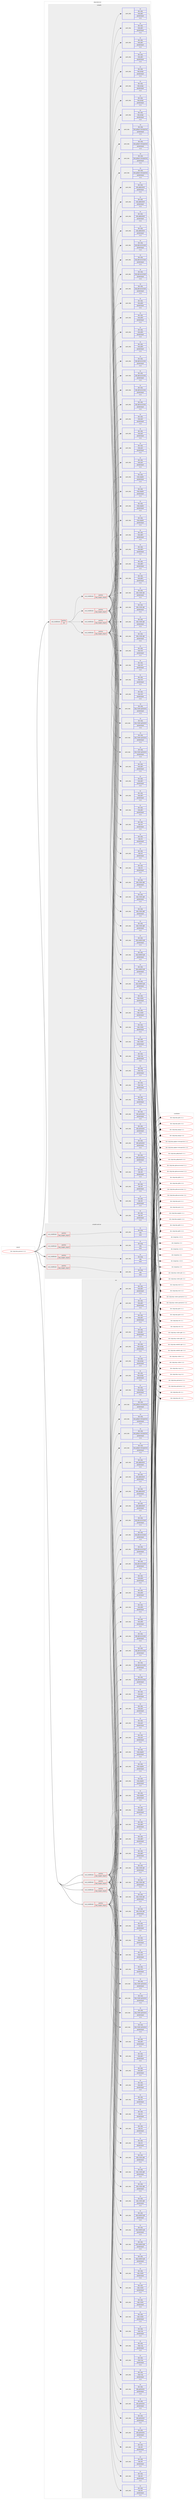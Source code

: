 digraph prolog {

# *************
# Graph options
# *************

newrank=true;
concentrate=true;
compound=true;
graph [rankdir=LR,fontname=Helvetica,fontsize=10,ranksep=1.5];#, ranksep=2.5, nodesep=0.2];
edge  [arrowhead=vee];
node  [fontname=Helvetica,fontsize=10];

# **********
# The ebuild
# **********

subgraph cluster_leftcol {
color=gray;
rank=same;
label=<<i>ebuild</i>>;
id [label="dev-ruby/ruby-gnome2-3.3.2", color=red, width=4, href="../dev-ruby/ruby-gnome2-3.3.2.svg"];
}

# ****************
# The dependencies
# ****************

subgraph cluster_midcol {
color=gray;
label=<<i>dependencies</i>>;
subgraph cluster_compile {
fillcolor="#eeeeee";
style=filled;
label=<<i>compile</i>>;
subgraph cond415257 {
dependency1523331 [label=<<TABLE BORDER="0" CELLBORDER="1" CELLSPACING="0" CELLPADDING="4"><TR><TD ROWSPAN="3" CELLPADDING="10">use_conditional</TD></TR><TR><TD>positive</TD></TR><TR><TD>test</TD></TR></TABLE>>, shape=none, color=red];
subgraph cond415258 {
dependency1523332 [label=<<TABLE BORDER="0" CELLBORDER="1" CELLSPACING="0" CELLPADDING="4"><TR><TD ROWSPAN="3" CELLPADDING="10">use_conditional</TD></TR><TR><TD>positive</TD></TR><TR><TD>ruby_targets_ruby23</TD></TR></TABLE>>, shape=none, color=red];
subgraph pack1084568 {
dependency1523333 [label=<<TABLE BORDER="0" CELLBORDER="1" CELLSPACING="0" CELLPADDING="4" WIDTH="220"><TR><TD ROWSPAN="6" CELLPADDING="30">pack_dep</TD></TR><TR><TD WIDTH="110">no</TD></TR><TR><TD>dev-ruby</TD></TR><TR><TD>ruby-atk</TD></TR><TR><TD>greaterequal</TD></TR><TR><TD>3.3.2</TD></TR></TABLE>>, shape=none, color=blue];
}
dependency1523332:e -> dependency1523333:w [weight=20,style="dashed",arrowhead="vee"];
subgraph pack1084569 {
dependency1523334 [label=<<TABLE BORDER="0" CELLBORDER="1" CELLSPACING="0" CELLPADDING="4" WIDTH="220"><TR><TD ROWSPAN="6" CELLPADDING="30">pack_dep</TD></TR><TR><TD WIDTH="110">no</TD></TR><TR><TD>dev-ruby</TD></TR><TR><TD>ruby-clutter</TD></TR><TR><TD>greaterequal</TD></TR><TR><TD>3.3.2</TD></TR></TABLE>>, shape=none, color=blue];
}
dependency1523332:e -> dependency1523334:w [weight=20,style="dashed",arrowhead="vee"];
subgraph pack1084570 {
dependency1523335 [label=<<TABLE BORDER="0" CELLBORDER="1" CELLSPACING="0" CELLPADDING="4" WIDTH="220"><TR><TD ROWSPAN="6" CELLPADDING="30">pack_dep</TD></TR><TR><TD WIDTH="110">no</TD></TR><TR><TD>dev-ruby</TD></TR><TR><TD>ruby-clutter-gstreamer</TD></TR><TR><TD>greaterequal</TD></TR><TR><TD>3.3.2</TD></TR></TABLE>>, shape=none, color=blue];
}
dependency1523332:e -> dependency1523335:w [weight=20,style="dashed",arrowhead="vee"];
subgraph pack1084571 {
dependency1523336 [label=<<TABLE BORDER="0" CELLBORDER="1" CELLSPACING="0" CELLPADDING="4" WIDTH="220"><TR><TD ROWSPAN="6" CELLPADDING="30">pack_dep</TD></TR><TR><TD WIDTH="110">no</TD></TR><TR><TD>dev-ruby</TD></TR><TR><TD>ruby-clutter-gdk</TD></TR><TR><TD>greaterequal</TD></TR><TR><TD>3.3.2</TD></TR></TABLE>>, shape=none, color=blue];
}
dependency1523332:e -> dependency1523336:w [weight=20,style="dashed",arrowhead="vee"];
subgraph pack1084572 {
dependency1523337 [label=<<TABLE BORDER="0" CELLBORDER="1" CELLSPACING="0" CELLPADDING="4" WIDTH="220"><TR><TD ROWSPAN="6" CELLPADDING="30">pack_dep</TD></TR><TR><TD WIDTH="110">no</TD></TR><TR><TD>dev-ruby</TD></TR><TR><TD>ruby-clutter-gtk</TD></TR><TR><TD>greaterequal</TD></TR><TR><TD>3.3.2</TD></TR></TABLE>>, shape=none, color=blue];
}
dependency1523332:e -> dependency1523337:w [weight=20,style="dashed",arrowhead="vee"];
subgraph pack1084573 {
dependency1523338 [label=<<TABLE BORDER="0" CELLBORDER="1" CELLSPACING="0" CELLPADDING="4" WIDTH="220"><TR><TD ROWSPAN="6" CELLPADDING="30">pack_dep</TD></TR><TR><TD WIDTH="110">no</TD></TR><TR><TD>dev-ruby</TD></TR><TR><TD>ruby-gdkpixbuf2</TD></TR><TR><TD>greaterequal</TD></TR><TR><TD>3.3.2</TD></TR></TABLE>>, shape=none, color=blue];
}
dependency1523332:e -> dependency1523338:w [weight=20,style="dashed",arrowhead="vee"];
subgraph pack1084574 {
dependency1523339 [label=<<TABLE BORDER="0" CELLBORDER="1" CELLSPACING="0" CELLPADDING="4" WIDTH="220"><TR><TD ROWSPAN="6" CELLPADDING="30">pack_dep</TD></TR><TR><TD WIDTH="110">no</TD></TR><TR><TD>dev-ruby</TD></TR><TR><TD>ruby-gdk3</TD></TR><TR><TD>greaterequal</TD></TR><TR><TD>3.3.2</TD></TR></TABLE>>, shape=none, color=blue];
}
dependency1523332:e -> dependency1523339:w [weight=20,style="dashed",arrowhead="vee"];
subgraph pack1084575 {
dependency1523340 [label=<<TABLE BORDER="0" CELLBORDER="1" CELLSPACING="0" CELLPADDING="4" WIDTH="220"><TR><TD ROWSPAN="6" CELLPADDING="30">pack_dep</TD></TR><TR><TD WIDTH="110">no</TD></TR><TR><TD>dev-ruby</TD></TR><TR><TD>ruby-gio2</TD></TR><TR><TD>greaterequal</TD></TR><TR><TD>3.3.2</TD></TR></TABLE>>, shape=none, color=blue];
}
dependency1523332:e -> dependency1523340:w [weight=20,style="dashed",arrowhead="vee"];
subgraph pack1084576 {
dependency1523341 [label=<<TABLE BORDER="0" CELLBORDER="1" CELLSPACING="0" CELLPADDING="4" WIDTH="220"><TR><TD ROWSPAN="6" CELLPADDING="30">pack_dep</TD></TR><TR><TD WIDTH="110">no</TD></TR><TR><TD>dev-ruby</TD></TR><TR><TD>ruby-glib2</TD></TR><TR><TD>greaterequal</TD></TR><TR><TD>3.3.2</TD></TR></TABLE>>, shape=none, color=blue];
}
dependency1523332:e -> dependency1523341:w [weight=20,style="dashed",arrowhead="vee"];
subgraph pack1084577 {
dependency1523342 [label=<<TABLE BORDER="0" CELLBORDER="1" CELLSPACING="0" CELLPADDING="4" WIDTH="220"><TR><TD ROWSPAN="6" CELLPADDING="30">pack_dep</TD></TR><TR><TD WIDTH="110">no</TD></TR><TR><TD>dev-ruby</TD></TR><TR><TD>ruby-gobject-introspection</TD></TR><TR><TD>greaterequal</TD></TR><TR><TD>3.3.2</TD></TR></TABLE>>, shape=none, color=blue];
}
dependency1523332:e -> dependency1523342:w [weight=20,style="dashed",arrowhead="vee"];
subgraph pack1084578 {
dependency1523343 [label=<<TABLE BORDER="0" CELLBORDER="1" CELLSPACING="0" CELLPADDING="4" WIDTH="220"><TR><TD ROWSPAN="6" CELLPADDING="30">pack_dep</TD></TR><TR><TD WIDTH="110">no</TD></TR><TR><TD>dev-ruby</TD></TR><TR><TD>ruby-gstreamer</TD></TR><TR><TD>greaterequal</TD></TR><TR><TD>3.3.2</TD></TR></TABLE>>, shape=none, color=blue];
}
dependency1523332:e -> dependency1523343:w [weight=20,style="dashed",arrowhead="vee"];
subgraph pack1084579 {
dependency1523344 [label=<<TABLE BORDER="0" CELLBORDER="1" CELLSPACING="0" CELLPADDING="4" WIDTH="220"><TR><TD ROWSPAN="6" CELLPADDING="30">pack_dep</TD></TR><TR><TD WIDTH="110">no</TD></TR><TR><TD>dev-ruby</TD></TR><TR><TD>ruby-gtk2</TD></TR><TR><TD>greaterequal</TD></TR><TR><TD>3.3.2</TD></TR></TABLE>>, shape=none, color=blue];
}
dependency1523332:e -> dependency1523344:w [weight=20,style="dashed",arrowhead="vee"];
subgraph pack1084580 {
dependency1523345 [label=<<TABLE BORDER="0" CELLBORDER="1" CELLSPACING="0" CELLPADDING="4" WIDTH="220"><TR><TD ROWSPAN="6" CELLPADDING="30">pack_dep</TD></TR><TR><TD WIDTH="110">no</TD></TR><TR><TD>dev-ruby</TD></TR><TR><TD>ruby-gtk3</TD></TR><TR><TD>greaterequal</TD></TR><TR><TD>3.3.2</TD></TR></TABLE>>, shape=none, color=blue];
}
dependency1523332:e -> dependency1523345:w [weight=20,style="dashed",arrowhead="vee"];
subgraph pack1084581 {
dependency1523346 [label=<<TABLE BORDER="0" CELLBORDER="1" CELLSPACING="0" CELLPADDING="4" WIDTH="220"><TR><TD ROWSPAN="6" CELLPADDING="30">pack_dep</TD></TR><TR><TD WIDTH="110">no</TD></TR><TR><TD>dev-ruby</TD></TR><TR><TD>ruby-gtksourceview</TD></TR><TR><TD>greaterequal</TD></TR><TR><TD>3.3.2</TD></TR></TABLE>>, shape=none, color=blue];
}
dependency1523332:e -> dependency1523346:w [weight=20,style="dashed",arrowhead="vee"];
subgraph pack1084582 {
dependency1523347 [label=<<TABLE BORDER="0" CELLBORDER="1" CELLSPACING="0" CELLPADDING="4" WIDTH="220"><TR><TD ROWSPAN="6" CELLPADDING="30">pack_dep</TD></TR><TR><TD WIDTH="110">no</TD></TR><TR><TD>dev-ruby</TD></TR><TR><TD>ruby-gtksourceview3</TD></TR><TR><TD>greaterequal</TD></TR><TR><TD>3.3.2</TD></TR></TABLE>>, shape=none, color=blue];
}
dependency1523332:e -> dependency1523347:w [weight=20,style="dashed",arrowhead="vee"];
subgraph pack1084583 {
dependency1523348 [label=<<TABLE BORDER="0" CELLBORDER="1" CELLSPACING="0" CELLPADDING="4" WIDTH="220"><TR><TD ROWSPAN="6" CELLPADDING="30">pack_dep</TD></TR><TR><TD WIDTH="110">no</TD></TR><TR><TD>dev-ruby</TD></TR><TR><TD>ruby-pango</TD></TR><TR><TD>greaterequal</TD></TR><TR><TD>3.3.2</TD></TR></TABLE>>, shape=none, color=blue];
}
dependency1523332:e -> dependency1523348:w [weight=20,style="dashed",arrowhead="vee"];
subgraph pack1084584 {
dependency1523349 [label=<<TABLE BORDER="0" CELLBORDER="1" CELLSPACING="0" CELLPADDING="4" WIDTH="220"><TR><TD ROWSPAN="6" CELLPADDING="30">pack_dep</TD></TR><TR><TD WIDTH="110">no</TD></TR><TR><TD>dev-ruby</TD></TR><TR><TD>ruby-poppler</TD></TR><TR><TD>greaterequal</TD></TR><TR><TD>3.3.2</TD></TR></TABLE>>, shape=none, color=blue];
}
dependency1523332:e -> dependency1523349:w [weight=20,style="dashed",arrowhead="vee"];
subgraph pack1084585 {
dependency1523350 [label=<<TABLE BORDER="0" CELLBORDER="1" CELLSPACING="0" CELLPADDING="4" WIDTH="220"><TR><TD ROWSPAN="6" CELLPADDING="30">pack_dep</TD></TR><TR><TD WIDTH="110">no</TD></TR><TR><TD>dev-ruby</TD></TR><TR><TD>ruby-rsvg</TD></TR><TR><TD>greaterequal</TD></TR><TR><TD>3.3.2</TD></TR></TABLE>>, shape=none, color=blue];
}
dependency1523332:e -> dependency1523350:w [weight=20,style="dashed",arrowhead="vee"];
subgraph pack1084586 {
dependency1523351 [label=<<TABLE BORDER="0" CELLBORDER="1" CELLSPACING="0" CELLPADDING="4" WIDTH="220"><TR><TD ROWSPAN="6" CELLPADDING="30">pack_dep</TD></TR><TR><TD WIDTH="110">no</TD></TR><TR><TD>dev-ruby</TD></TR><TR><TD>ruby-vte</TD></TR><TR><TD>greaterequal</TD></TR><TR><TD>3.3.2</TD></TR></TABLE>>, shape=none, color=blue];
}
dependency1523332:e -> dependency1523351:w [weight=20,style="dashed",arrowhead="vee"];
subgraph pack1084587 {
dependency1523352 [label=<<TABLE BORDER="0" CELLBORDER="1" CELLSPACING="0" CELLPADDING="4" WIDTH="220"><TR><TD ROWSPAN="6" CELLPADDING="30">pack_dep</TD></TR><TR><TD WIDTH="110">no</TD></TR><TR><TD>dev-ruby</TD></TR><TR><TD>ruby-vte3</TD></TR><TR><TD>greaterequal</TD></TR><TR><TD>3.3.2</TD></TR></TABLE>>, shape=none, color=blue];
}
dependency1523332:e -> dependency1523352:w [weight=20,style="dashed",arrowhead="vee"];
subgraph pack1084588 {
dependency1523353 [label=<<TABLE BORDER="0" CELLBORDER="1" CELLSPACING="0" CELLPADDING="4" WIDTH="220"><TR><TD ROWSPAN="6" CELLPADDING="30">pack_dep</TD></TR><TR><TD WIDTH="110">no</TD></TR><TR><TD>dev-ruby</TD></TR><TR><TD>ruby-webkit2-gtk</TD></TR><TR><TD>greaterequal</TD></TR><TR><TD>3.3.2</TD></TR></TABLE>>, shape=none, color=blue];
}
dependency1523332:e -> dependency1523353:w [weight=20,style="dashed",arrowhead="vee"];
}
dependency1523331:e -> dependency1523332:w [weight=20,style="dashed",arrowhead="vee"];
subgraph cond415259 {
dependency1523354 [label=<<TABLE BORDER="0" CELLBORDER="1" CELLSPACING="0" CELLPADDING="4"><TR><TD ROWSPAN="3" CELLPADDING="10">use_conditional</TD></TR><TR><TD>positive</TD></TR><TR><TD>ruby_targets_ruby24</TD></TR></TABLE>>, shape=none, color=red];
subgraph pack1084589 {
dependency1523355 [label=<<TABLE BORDER="0" CELLBORDER="1" CELLSPACING="0" CELLPADDING="4" WIDTH="220"><TR><TD ROWSPAN="6" CELLPADDING="30">pack_dep</TD></TR><TR><TD WIDTH="110">no</TD></TR><TR><TD>dev-ruby</TD></TR><TR><TD>ruby-atk</TD></TR><TR><TD>greaterequal</TD></TR><TR><TD>3.3.2</TD></TR></TABLE>>, shape=none, color=blue];
}
dependency1523354:e -> dependency1523355:w [weight=20,style="dashed",arrowhead="vee"];
subgraph pack1084590 {
dependency1523356 [label=<<TABLE BORDER="0" CELLBORDER="1" CELLSPACING="0" CELLPADDING="4" WIDTH="220"><TR><TD ROWSPAN="6" CELLPADDING="30">pack_dep</TD></TR><TR><TD WIDTH="110">no</TD></TR><TR><TD>dev-ruby</TD></TR><TR><TD>ruby-clutter</TD></TR><TR><TD>greaterequal</TD></TR><TR><TD>3.3.2</TD></TR></TABLE>>, shape=none, color=blue];
}
dependency1523354:e -> dependency1523356:w [weight=20,style="dashed",arrowhead="vee"];
subgraph pack1084591 {
dependency1523357 [label=<<TABLE BORDER="0" CELLBORDER="1" CELLSPACING="0" CELLPADDING="4" WIDTH="220"><TR><TD ROWSPAN="6" CELLPADDING="30">pack_dep</TD></TR><TR><TD WIDTH="110">no</TD></TR><TR><TD>dev-ruby</TD></TR><TR><TD>ruby-clutter-gstreamer</TD></TR><TR><TD>greaterequal</TD></TR><TR><TD>3.3.2</TD></TR></TABLE>>, shape=none, color=blue];
}
dependency1523354:e -> dependency1523357:w [weight=20,style="dashed",arrowhead="vee"];
subgraph pack1084592 {
dependency1523358 [label=<<TABLE BORDER="0" CELLBORDER="1" CELLSPACING="0" CELLPADDING="4" WIDTH="220"><TR><TD ROWSPAN="6" CELLPADDING="30">pack_dep</TD></TR><TR><TD WIDTH="110">no</TD></TR><TR><TD>dev-ruby</TD></TR><TR><TD>ruby-clutter-gdk</TD></TR><TR><TD>greaterequal</TD></TR><TR><TD>3.3.2</TD></TR></TABLE>>, shape=none, color=blue];
}
dependency1523354:e -> dependency1523358:w [weight=20,style="dashed",arrowhead="vee"];
subgraph pack1084593 {
dependency1523359 [label=<<TABLE BORDER="0" CELLBORDER="1" CELLSPACING="0" CELLPADDING="4" WIDTH="220"><TR><TD ROWSPAN="6" CELLPADDING="30">pack_dep</TD></TR><TR><TD WIDTH="110">no</TD></TR><TR><TD>dev-ruby</TD></TR><TR><TD>ruby-clutter-gtk</TD></TR><TR><TD>greaterequal</TD></TR><TR><TD>3.3.2</TD></TR></TABLE>>, shape=none, color=blue];
}
dependency1523354:e -> dependency1523359:w [weight=20,style="dashed",arrowhead="vee"];
subgraph pack1084594 {
dependency1523360 [label=<<TABLE BORDER="0" CELLBORDER="1" CELLSPACING="0" CELLPADDING="4" WIDTH="220"><TR><TD ROWSPAN="6" CELLPADDING="30">pack_dep</TD></TR><TR><TD WIDTH="110">no</TD></TR><TR><TD>dev-ruby</TD></TR><TR><TD>ruby-gdkpixbuf2</TD></TR><TR><TD>greaterequal</TD></TR><TR><TD>3.3.2</TD></TR></TABLE>>, shape=none, color=blue];
}
dependency1523354:e -> dependency1523360:w [weight=20,style="dashed",arrowhead="vee"];
subgraph pack1084595 {
dependency1523361 [label=<<TABLE BORDER="0" CELLBORDER="1" CELLSPACING="0" CELLPADDING="4" WIDTH="220"><TR><TD ROWSPAN="6" CELLPADDING="30">pack_dep</TD></TR><TR><TD WIDTH="110">no</TD></TR><TR><TD>dev-ruby</TD></TR><TR><TD>ruby-gdk3</TD></TR><TR><TD>greaterequal</TD></TR><TR><TD>3.3.2</TD></TR></TABLE>>, shape=none, color=blue];
}
dependency1523354:e -> dependency1523361:w [weight=20,style="dashed",arrowhead="vee"];
subgraph pack1084596 {
dependency1523362 [label=<<TABLE BORDER="0" CELLBORDER="1" CELLSPACING="0" CELLPADDING="4" WIDTH="220"><TR><TD ROWSPAN="6" CELLPADDING="30">pack_dep</TD></TR><TR><TD WIDTH="110">no</TD></TR><TR><TD>dev-ruby</TD></TR><TR><TD>ruby-gio2</TD></TR><TR><TD>greaterequal</TD></TR><TR><TD>3.3.2</TD></TR></TABLE>>, shape=none, color=blue];
}
dependency1523354:e -> dependency1523362:w [weight=20,style="dashed",arrowhead="vee"];
subgraph pack1084597 {
dependency1523363 [label=<<TABLE BORDER="0" CELLBORDER="1" CELLSPACING="0" CELLPADDING="4" WIDTH="220"><TR><TD ROWSPAN="6" CELLPADDING="30">pack_dep</TD></TR><TR><TD WIDTH="110">no</TD></TR><TR><TD>dev-ruby</TD></TR><TR><TD>ruby-glib2</TD></TR><TR><TD>greaterequal</TD></TR><TR><TD>3.3.2</TD></TR></TABLE>>, shape=none, color=blue];
}
dependency1523354:e -> dependency1523363:w [weight=20,style="dashed",arrowhead="vee"];
subgraph pack1084598 {
dependency1523364 [label=<<TABLE BORDER="0" CELLBORDER="1" CELLSPACING="0" CELLPADDING="4" WIDTH="220"><TR><TD ROWSPAN="6" CELLPADDING="30">pack_dep</TD></TR><TR><TD WIDTH="110">no</TD></TR><TR><TD>dev-ruby</TD></TR><TR><TD>ruby-gobject-introspection</TD></TR><TR><TD>greaterequal</TD></TR><TR><TD>3.3.2</TD></TR></TABLE>>, shape=none, color=blue];
}
dependency1523354:e -> dependency1523364:w [weight=20,style="dashed",arrowhead="vee"];
subgraph pack1084599 {
dependency1523365 [label=<<TABLE BORDER="0" CELLBORDER="1" CELLSPACING="0" CELLPADDING="4" WIDTH="220"><TR><TD ROWSPAN="6" CELLPADDING="30">pack_dep</TD></TR><TR><TD WIDTH="110">no</TD></TR><TR><TD>dev-ruby</TD></TR><TR><TD>ruby-gstreamer</TD></TR><TR><TD>greaterequal</TD></TR><TR><TD>3.3.2</TD></TR></TABLE>>, shape=none, color=blue];
}
dependency1523354:e -> dependency1523365:w [weight=20,style="dashed",arrowhead="vee"];
subgraph pack1084600 {
dependency1523366 [label=<<TABLE BORDER="0" CELLBORDER="1" CELLSPACING="0" CELLPADDING="4" WIDTH="220"><TR><TD ROWSPAN="6" CELLPADDING="30">pack_dep</TD></TR><TR><TD WIDTH="110">no</TD></TR><TR><TD>dev-ruby</TD></TR><TR><TD>ruby-gtk2</TD></TR><TR><TD>greaterequal</TD></TR><TR><TD>3.3.2</TD></TR></TABLE>>, shape=none, color=blue];
}
dependency1523354:e -> dependency1523366:w [weight=20,style="dashed",arrowhead="vee"];
subgraph pack1084601 {
dependency1523367 [label=<<TABLE BORDER="0" CELLBORDER="1" CELLSPACING="0" CELLPADDING="4" WIDTH="220"><TR><TD ROWSPAN="6" CELLPADDING="30">pack_dep</TD></TR><TR><TD WIDTH="110">no</TD></TR><TR><TD>dev-ruby</TD></TR><TR><TD>ruby-gtk3</TD></TR><TR><TD>greaterequal</TD></TR><TR><TD>3.3.2</TD></TR></TABLE>>, shape=none, color=blue];
}
dependency1523354:e -> dependency1523367:w [weight=20,style="dashed",arrowhead="vee"];
subgraph pack1084602 {
dependency1523368 [label=<<TABLE BORDER="0" CELLBORDER="1" CELLSPACING="0" CELLPADDING="4" WIDTH="220"><TR><TD ROWSPAN="6" CELLPADDING="30">pack_dep</TD></TR><TR><TD WIDTH="110">no</TD></TR><TR><TD>dev-ruby</TD></TR><TR><TD>ruby-gtksourceview</TD></TR><TR><TD>greaterequal</TD></TR><TR><TD>3.3.2</TD></TR></TABLE>>, shape=none, color=blue];
}
dependency1523354:e -> dependency1523368:w [weight=20,style="dashed",arrowhead="vee"];
subgraph pack1084603 {
dependency1523369 [label=<<TABLE BORDER="0" CELLBORDER="1" CELLSPACING="0" CELLPADDING="4" WIDTH="220"><TR><TD ROWSPAN="6" CELLPADDING="30">pack_dep</TD></TR><TR><TD WIDTH="110">no</TD></TR><TR><TD>dev-ruby</TD></TR><TR><TD>ruby-gtksourceview3</TD></TR><TR><TD>greaterequal</TD></TR><TR><TD>3.3.2</TD></TR></TABLE>>, shape=none, color=blue];
}
dependency1523354:e -> dependency1523369:w [weight=20,style="dashed",arrowhead="vee"];
subgraph pack1084604 {
dependency1523370 [label=<<TABLE BORDER="0" CELLBORDER="1" CELLSPACING="0" CELLPADDING="4" WIDTH="220"><TR><TD ROWSPAN="6" CELLPADDING="30">pack_dep</TD></TR><TR><TD WIDTH="110">no</TD></TR><TR><TD>dev-ruby</TD></TR><TR><TD>ruby-pango</TD></TR><TR><TD>greaterequal</TD></TR><TR><TD>3.3.2</TD></TR></TABLE>>, shape=none, color=blue];
}
dependency1523354:e -> dependency1523370:w [weight=20,style="dashed",arrowhead="vee"];
subgraph pack1084605 {
dependency1523371 [label=<<TABLE BORDER="0" CELLBORDER="1" CELLSPACING="0" CELLPADDING="4" WIDTH="220"><TR><TD ROWSPAN="6" CELLPADDING="30">pack_dep</TD></TR><TR><TD WIDTH="110">no</TD></TR><TR><TD>dev-ruby</TD></TR><TR><TD>ruby-poppler</TD></TR><TR><TD>greaterequal</TD></TR><TR><TD>3.3.2</TD></TR></TABLE>>, shape=none, color=blue];
}
dependency1523354:e -> dependency1523371:w [weight=20,style="dashed",arrowhead="vee"];
subgraph pack1084606 {
dependency1523372 [label=<<TABLE BORDER="0" CELLBORDER="1" CELLSPACING="0" CELLPADDING="4" WIDTH="220"><TR><TD ROWSPAN="6" CELLPADDING="30">pack_dep</TD></TR><TR><TD WIDTH="110">no</TD></TR><TR><TD>dev-ruby</TD></TR><TR><TD>ruby-rsvg</TD></TR><TR><TD>greaterequal</TD></TR><TR><TD>3.3.2</TD></TR></TABLE>>, shape=none, color=blue];
}
dependency1523354:e -> dependency1523372:w [weight=20,style="dashed",arrowhead="vee"];
subgraph pack1084607 {
dependency1523373 [label=<<TABLE BORDER="0" CELLBORDER="1" CELLSPACING="0" CELLPADDING="4" WIDTH="220"><TR><TD ROWSPAN="6" CELLPADDING="30">pack_dep</TD></TR><TR><TD WIDTH="110">no</TD></TR><TR><TD>dev-ruby</TD></TR><TR><TD>ruby-vte</TD></TR><TR><TD>greaterequal</TD></TR><TR><TD>3.3.2</TD></TR></TABLE>>, shape=none, color=blue];
}
dependency1523354:e -> dependency1523373:w [weight=20,style="dashed",arrowhead="vee"];
subgraph pack1084608 {
dependency1523374 [label=<<TABLE BORDER="0" CELLBORDER="1" CELLSPACING="0" CELLPADDING="4" WIDTH="220"><TR><TD ROWSPAN="6" CELLPADDING="30">pack_dep</TD></TR><TR><TD WIDTH="110">no</TD></TR><TR><TD>dev-ruby</TD></TR><TR><TD>ruby-vte3</TD></TR><TR><TD>greaterequal</TD></TR><TR><TD>3.3.2</TD></TR></TABLE>>, shape=none, color=blue];
}
dependency1523354:e -> dependency1523374:w [weight=20,style="dashed",arrowhead="vee"];
subgraph pack1084609 {
dependency1523375 [label=<<TABLE BORDER="0" CELLBORDER="1" CELLSPACING="0" CELLPADDING="4" WIDTH="220"><TR><TD ROWSPAN="6" CELLPADDING="30">pack_dep</TD></TR><TR><TD WIDTH="110">no</TD></TR><TR><TD>dev-ruby</TD></TR><TR><TD>ruby-webkit2-gtk</TD></TR><TR><TD>greaterequal</TD></TR><TR><TD>3.3.2</TD></TR></TABLE>>, shape=none, color=blue];
}
dependency1523354:e -> dependency1523375:w [weight=20,style="dashed",arrowhead="vee"];
}
dependency1523331:e -> dependency1523354:w [weight=20,style="dashed",arrowhead="vee"];
subgraph cond415260 {
dependency1523376 [label=<<TABLE BORDER="0" CELLBORDER="1" CELLSPACING="0" CELLPADDING="4"><TR><TD ROWSPAN="3" CELLPADDING="10">use_conditional</TD></TR><TR><TD>positive</TD></TR><TR><TD>ruby_targets_ruby25</TD></TR></TABLE>>, shape=none, color=red];
subgraph pack1084610 {
dependency1523377 [label=<<TABLE BORDER="0" CELLBORDER="1" CELLSPACING="0" CELLPADDING="4" WIDTH="220"><TR><TD ROWSPAN="6" CELLPADDING="30">pack_dep</TD></TR><TR><TD WIDTH="110">no</TD></TR><TR><TD>dev-ruby</TD></TR><TR><TD>ruby-atk</TD></TR><TR><TD>greaterequal</TD></TR><TR><TD>3.3.2</TD></TR></TABLE>>, shape=none, color=blue];
}
dependency1523376:e -> dependency1523377:w [weight=20,style="dashed",arrowhead="vee"];
subgraph pack1084611 {
dependency1523378 [label=<<TABLE BORDER="0" CELLBORDER="1" CELLSPACING="0" CELLPADDING="4" WIDTH="220"><TR><TD ROWSPAN="6" CELLPADDING="30">pack_dep</TD></TR><TR><TD WIDTH="110">no</TD></TR><TR><TD>dev-ruby</TD></TR><TR><TD>ruby-clutter</TD></TR><TR><TD>greaterequal</TD></TR><TR><TD>3.3.2</TD></TR></TABLE>>, shape=none, color=blue];
}
dependency1523376:e -> dependency1523378:w [weight=20,style="dashed",arrowhead="vee"];
subgraph pack1084612 {
dependency1523379 [label=<<TABLE BORDER="0" CELLBORDER="1" CELLSPACING="0" CELLPADDING="4" WIDTH="220"><TR><TD ROWSPAN="6" CELLPADDING="30">pack_dep</TD></TR><TR><TD WIDTH="110">no</TD></TR><TR><TD>dev-ruby</TD></TR><TR><TD>ruby-clutter-gstreamer</TD></TR><TR><TD>greaterequal</TD></TR><TR><TD>3.3.2</TD></TR></TABLE>>, shape=none, color=blue];
}
dependency1523376:e -> dependency1523379:w [weight=20,style="dashed",arrowhead="vee"];
subgraph pack1084613 {
dependency1523380 [label=<<TABLE BORDER="0" CELLBORDER="1" CELLSPACING="0" CELLPADDING="4" WIDTH="220"><TR><TD ROWSPAN="6" CELLPADDING="30">pack_dep</TD></TR><TR><TD WIDTH="110">no</TD></TR><TR><TD>dev-ruby</TD></TR><TR><TD>ruby-clutter-gdk</TD></TR><TR><TD>greaterequal</TD></TR><TR><TD>3.3.2</TD></TR></TABLE>>, shape=none, color=blue];
}
dependency1523376:e -> dependency1523380:w [weight=20,style="dashed",arrowhead="vee"];
subgraph pack1084614 {
dependency1523381 [label=<<TABLE BORDER="0" CELLBORDER="1" CELLSPACING="0" CELLPADDING="4" WIDTH="220"><TR><TD ROWSPAN="6" CELLPADDING="30">pack_dep</TD></TR><TR><TD WIDTH="110">no</TD></TR><TR><TD>dev-ruby</TD></TR><TR><TD>ruby-clutter-gtk</TD></TR><TR><TD>greaterequal</TD></TR><TR><TD>3.3.2</TD></TR></TABLE>>, shape=none, color=blue];
}
dependency1523376:e -> dependency1523381:w [weight=20,style="dashed",arrowhead="vee"];
subgraph pack1084615 {
dependency1523382 [label=<<TABLE BORDER="0" CELLBORDER="1" CELLSPACING="0" CELLPADDING="4" WIDTH="220"><TR><TD ROWSPAN="6" CELLPADDING="30">pack_dep</TD></TR><TR><TD WIDTH="110">no</TD></TR><TR><TD>dev-ruby</TD></TR><TR><TD>ruby-gdkpixbuf2</TD></TR><TR><TD>greaterequal</TD></TR><TR><TD>3.3.2</TD></TR></TABLE>>, shape=none, color=blue];
}
dependency1523376:e -> dependency1523382:w [weight=20,style="dashed",arrowhead="vee"];
subgraph pack1084616 {
dependency1523383 [label=<<TABLE BORDER="0" CELLBORDER="1" CELLSPACING="0" CELLPADDING="4" WIDTH="220"><TR><TD ROWSPAN="6" CELLPADDING="30">pack_dep</TD></TR><TR><TD WIDTH="110">no</TD></TR><TR><TD>dev-ruby</TD></TR><TR><TD>ruby-gdk3</TD></TR><TR><TD>greaterequal</TD></TR><TR><TD>3.3.2</TD></TR></TABLE>>, shape=none, color=blue];
}
dependency1523376:e -> dependency1523383:w [weight=20,style="dashed",arrowhead="vee"];
subgraph pack1084617 {
dependency1523384 [label=<<TABLE BORDER="0" CELLBORDER="1" CELLSPACING="0" CELLPADDING="4" WIDTH="220"><TR><TD ROWSPAN="6" CELLPADDING="30">pack_dep</TD></TR><TR><TD WIDTH="110">no</TD></TR><TR><TD>dev-ruby</TD></TR><TR><TD>ruby-gio2</TD></TR><TR><TD>greaterequal</TD></TR><TR><TD>3.3.2</TD></TR></TABLE>>, shape=none, color=blue];
}
dependency1523376:e -> dependency1523384:w [weight=20,style="dashed",arrowhead="vee"];
subgraph pack1084618 {
dependency1523385 [label=<<TABLE BORDER="0" CELLBORDER="1" CELLSPACING="0" CELLPADDING="4" WIDTH="220"><TR><TD ROWSPAN="6" CELLPADDING="30">pack_dep</TD></TR><TR><TD WIDTH="110">no</TD></TR><TR><TD>dev-ruby</TD></TR><TR><TD>ruby-glib2</TD></TR><TR><TD>greaterequal</TD></TR><TR><TD>3.3.2</TD></TR></TABLE>>, shape=none, color=blue];
}
dependency1523376:e -> dependency1523385:w [weight=20,style="dashed",arrowhead="vee"];
subgraph pack1084619 {
dependency1523386 [label=<<TABLE BORDER="0" CELLBORDER="1" CELLSPACING="0" CELLPADDING="4" WIDTH="220"><TR><TD ROWSPAN="6" CELLPADDING="30">pack_dep</TD></TR><TR><TD WIDTH="110">no</TD></TR><TR><TD>dev-ruby</TD></TR><TR><TD>ruby-gobject-introspection</TD></TR><TR><TD>greaterequal</TD></TR><TR><TD>3.3.2</TD></TR></TABLE>>, shape=none, color=blue];
}
dependency1523376:e -> dependency1523386:w [weight=20,style="dashed",arrowhead="vee"];
subgraph pack1084620 {
dependency1523387 [label=<<TABLE BORDER="0" CELLBORDER="1" CELLSPACING="0" CELLPADDING="4" WIDTH="220"><TR><TD ROWSPAN="6" CELLPADDING="30">pack_dep</TD></TR><TR><TD WIDTH="110">no</TD></TR><TR><TD>dev-ruby</TD></TR><TR><TD>ruby-gstreamer</TD></TR><TR><TD>greaterequal</TD></TR><TR><TD>3.3.2</TD></TR></TABLE>>, shape=none, color=blue];
}
dependency1523376:e -> dependency1523387:w [weight=20,style="dashed",arrowhead="vee"];
subgraph pack1084621 {
dependency1523388 [label=<<TABLE BORDER="0" CELLBORDER="1" CELLSPACING="0" CELLPADDING="4" WIDTH="220"><TR><TD ROWSPAN="6" CELLPADDING="30">pack_dep</TD></TR><TR><TD WIDTH="110">no</TD></TR><TR><TD>dev-ruby</TD></TR><TR><TD>ruby-gtk2</TD></TR><TR><TD>greaterequal</TD></TR><TR><TD>3.3.2</TD></TR></TABLE>>, shape=none, color=blue];
}
dependency1523376:e -> dependency1523388:w [weight=20,style="dashed",arrowhead="vee"];
subgraph pack1084622 {
dependency1523389 [label=<<TABLE BORDER="0" CELLBORDER="1" CELLSPACING="0" CELLPADDING="4" WIDTH="220"><TR><TD ROWSPAN="6" CELLPADDING="30">pack_dep</TD></TR><TR><TD WIDTH="110">no</TD></TR><TR><TD>dev-ruby</TD></TR><TR><TD>ruby-gtk3</TD></TR><TR><TD>greaterequal</TD></TR><TR><TD>3.3.2</TD></TR></TABLE>>, shape=none, color=blue];
}
dependency1523376:e -> dependency1523389:w [weight=20,style="dashed",arrowhead="vee"];
subgraph pack1084623 {
dependency1523390 [label=<<TABLE BORDER="0" CELLBORDER="1" CELLSPACING="0" CELLPADDING="4" WIDTH="220"><TR><TD ROWSPAN="6" CELLPADDING="30">pack_dep</TD></TR><TR><TD WIDTH="110">no</TD></TR><TR><TD>dev-ruby</TD></TR><TR><TD>ruby-gtksourceview</TD></TR><TR><TD>greaterequal</TD></TR><TR><TD>3.3.2</TD></TR></TABLE>>, shape=none, color=blue];
}
dependency1523376:e -> dependency1523390:w [weight=20,style="dashed",arrowhead="vee"];
subgraph pack1084624 {
dependency1523391 [label=<<TABLE BORDER="0" CELLBORDER="1" CELLSPACING="0" CELLPADDING="4" WIDTH="220"><TR><TD ROWSPAN="6" CELLPADDING="30">pack_dep</TD></TR><TR><TD WIDTH="110">no</TD></TR><TR><TD>dev-ruby</TD></TR><TR><TD>ruby-gtksourceview3</TD></TR><TR><TD>greaterequal</TD></TR><TR><TD>3.3.2</TD></TR></TABLE>>, shape=none, color=blue];
}
dependency1523376:e -> dependency1523391:w [weight=20,style="dashed",arrowhead="vee"];
subgraph pack1084625 {
dependency1523392 [label=<<TABLE BORDER="0" CELLBORDER="1" CELLSPACING="0" CELLPADDING="4" WIDTH="220"><TR><TD ROWSPAN="6" CELLPADDING="30">pack_dep</TD></TR><TR><TD WIDTH="110">no</TD></TR><TR><TD>dev-ruby</TD></TR><TR><TD>ruby-pango</TD></TR><TR><TD>greaterequal</TD></TR><TR><TD>3.3.2</TD></TR></TABLE>>, shape=none, color=blue];
}
dependency1523376:e -> dependency1523392:w [weight=20,style="dashed",arrowhead="vee"];
subgraph pack1084626 {
dependency1523393 [label=<<TABLE BORDER="0" CELLBORDER="1" CELLSPACING="0" CELLPADDING="4" WIDTH="220"><TR><TD ROWSPAN="6" CELLPADDING="30">pack_dep</TD></TR><TR><TD WIDTH="110">no</TD></TR><TR><TD>dev-ruby</TD></TR><TR><TD>ruby-poppler</TD></TR><TR><TD>greaterequal</TD></TR><TR><TD>3.3.2</TD></TR></TABLE>>, shape=none, color=blue];
}
dependency1523376:e -> dependency1523393:w [weight=20,style="dashed",arrowhead="vee"];
subgraph pack1084627 {
dependency1523394 [label=<<TABLE BORDER="0" CELLBORDER="1" CELLSPACING="0" CELLPADDING="4" WIDTH="220"><TR><TD ROWSPAN="6" CELLPADDING="30">pack_dep</TD></TR><TR><TD WIDTH="110">no</TD></TR><TR><TD>dev-ruby</TD></TR><TR><TD>ruby-rsvg</TD></TR><TR><TD>greaterequal</TD></TR><TR><TD>3.3.2</TD></TR></TABLE>>, shape=none, color=blue];
}
dependency1523376:e -> dependency1523394:w [weight=20,style="dashed",arrowhead="vee"];
subgraph pack1084628 {
dependency1523395 [label=<<TABLE BORDER="0" CELLBORDER="1" CELLSPACING="0" CELLPADDING="4" WIDTH="220"><TR><TD ROWSPAN="6" CELLPADDING="30">pack_dep</TD></TR><TR><TD WIDTH="110">no</TD></TR><TR><TD>dev-ruby</TD></TR><TR><TD>ruby-vte</TD></TR><TR><TD>greaterequal</TD></TR><TR><TD>3.3.2</TD></TR></TABLE>>, shape=none, color=blue];
}
dependency1523376:e -> dependency1523395:w [weight=20,style="dashed",arrowhead="vee"];
subgraph pack1084629 {
dependency1523396 [label=<<TABLE BORDER="0" CELLBORDER="1" CELLSPACING="0" CELLPADDING="4" WIDTH="220"><TR><TD ROWSPAN="6" CELLPADDING="30">pack_dep</TD></TR><TR><TD WIDTH="110">no</TD></TR><TR><TD>dev-ruby</TD></TR><TR><TD>ruby-vte3</TD></TR><TR><TD>greaterequal</TD></TR><TR><TD>3.3.2</TD></TR></TABLE>>, shape=none, color=blue];
}
dependency1523376:e -> dependency1523396:w [weight=20,style="dashed",arrowhead="vee"];
subgraph pack1084630 {
dependency1523397 [label=<<TABLE BORDER="0" CELLBORDER="1" CELLSPACING="0" CELLPADDING="4" WIDTH="220"><TR><TD ROWSPAN="6" CELLPADDING="30">pack_dep</TD></TR><TR><TD WIDTH="110">no</TD></TR><TR><TD>dev-ruby</TD></TR><TR><TD>ruby-webkit2-gtk</TD></TR><TR><TD>greaterequal</TD></TR><TR><TD>3.3.2</TD></TR></TABLE>>, shape=none, color=blue];
}
dependency1523376:e -> dependency1523397:w [weight=20,style="dashed",arrowhead="vee"];
}
dependency1523331:e -> dependency1523376:w [weight=20,style="dashed",arrowhead="vee"];
subgraph cond415261 {
dependency1523398 [label=<<TABLE BORDER="0" CELLBORDER="1" CELLSPACING="0" CELLPADDING="4"><TR><TD ROWSPAN="3" CELLPADDING="10">use_conditional</TD></TR><TR><TD>positive</TD></TR><TR><TD>ruby_targets_ruby26</TD></TR></TABLE>>, shape=none, color=red];
subgraph pack1084631 {
dependency1523399 [label=<<TABLE BORDER="0" CELLBORDER="1" CELLSPACING="0" CELLPADDING="4" WIDTH="220"><TR><TD ROWSPAN="6" CELLPADDING="30">pack_dep</TD></TR><TR><TD WIDTH="110">no</TD></TR><TR><TD>dev-ruby</TD></TR><TR><TD>ruby-atk</TD></TR><TR><TD>greaterequal</TD></TR><TR><TD>3.3.2</TD></TR></TABLE>>, shape=none, color=blue];
}
dependency1523398:e -> dependency1523399:w [weight=20,style="dashed",arrowhead="vee"];
subgraph pack1084632 {
dependency1523400 [label=<<TABLE BORDER="0" CELLBORDER="1" CELLSPACING="0" CELLPADDING="4" WIDTH="220"><TR><TD ROWSPAN="6" CELLPADDING="30">pack_dep</TD></TR><TR><TD WIDTH="110">no</TD></TR><TR><TD>dev-ruby</TD></TR><TR><TD>ruby-clutter</TD></TR><TR><TD>greaterequal</TD></TR><TR><TD>3.3.2</TD></TR></TABLE>>, shape=none, color=blue];
}
dependency1523398:e -> dependency1523400:w [weight=20,style="dashed",arrowhead="vee"];
subgraph pack1084633 {
dependency1523401 [label=<<TABLE BORDER="0" CELLBORDER="1" CELLSPACING="0" CELLPADDING="4" WIDTH="220"><TR><TD ROWSPAN="6" CELLPADDING="30">pack_dep</TD></TR><TR><TD WIDTH="110">no</TD></TR><TR><TD>dev-ruby</TD></TR><TR><TD>ruby-clutter-gstreamer</TD></TR><TR><TD>greaterequal</TD></TR><TR><TD>3.3.2</TD></TR></TABLE>>, shape=none, color=blue];
}
dependency1523398:e -> dependency1523401:w [weight=20,style="dashed",arrowhead="vee"];
subgraph pack1084634 {
dependency1523402 [label=<<TABLE BORDER="0" CELLBORDER="1" CELLSPACING="0" CELLPADDING="4" WIDTH="220"><TR><TD ROWSPAN="6" CELLPADDING="30">pack_dep</TD></TR><TR><TD WIDTH="110">no</TD></TR><TR><TD>dev-ruby</TD></TR><TR><TD>ruby-clutter-gdk</TD></TR><TR><TD>greaterequal</TD></TR><TR><TD>3.3.2</TD></TR></TABLE>>, shape=none, color=blue];
}
dependency1523398:e -> dependency1523402:w [weight=20,style="dashed",arrowhead="vee"];
subgraph pack1084635 {
dependency1523403 [label=<<TABLE BORDER="0" CELLBORDER="1" CELLSPACING="0" CELLPADDING="4" WIDTH="220"><TR><TD ROWSPAN="6" CELLPADDING="30">pack_dep</TD></TR><TR><TD WIDTH="110">no</TD></TR><TR><TD>dev-ruby</TD></TR><TR><TD>ruby-clutter-gtk</TD></TR><TR><TD>greaterequal</TD></TR><TR><TD>3.3.2</TD></TR></TABLE>>, shape=none, color=blue];
}
dependency1523398:e -> dependency1523403:w [weight=20,style="dashed",arrowhead="vee"];
subgraph pack1084636 {
dependency1523404 [label=<<TABLE BORDER="0" CELLBORDER="1" CELLSPACING="0" CELLPADDING="4" WIDTH="220"><TR><TD ROWSPAN="6" CELLPADDING="30">pack_dep</TD></TR><TR><TD WIDTH="110">no</TD></TR><TR><TD>dev-ruby</TD></TR><TR><TD>ruby-gdkpixbuf2</TD></TR><TR><TD>greaterequal</TD></TR><TR><TD>3.3.2</TD></TR></TABLE>>, shape=none, color=blue];
}
dependency1523398:e -> dependency1523404:w [weight=20,style="dashed",arrowhead="vee"];
subgraph pack1084637 {
dependency1523405 [label=<<TABLE BORDER="0" CELLBORDER="1" CELLSPACING="0" CELLPADDING="4" WIDTH="220"><TR><TD ROWSPAN="6" CELLPADDING="30">pack_dep</TD></TR><TR><TD WIDTH="110">no</TD></TR><TR><TD>dev-ruby</TD></TR><TR><TD>ruby-gdk3</TD></TR><TR><TD>greaterequal</TD></TR><TR><TD>3.3.2</TD></TR></TABLE>>, shape=none, color=blue];
}
dependency1523398:e -> dependency1523405:w [weight=20,style="dashed",arrowhead="vee"];
subgraph pack1084638 {
dependency1523406 [label=<<TABLE BORDER="0" CELLBORDER="1" CELLSPACING="0" CELLPADDING="4" WIDTH="220"><TR><TD ROWSPAN="6" CELLPADDING="30">pack_dep</TD></TR><TR><TD WIDTH="110">no</TD></TR><TR><TD>dev-ruby</TD></TR><TR><TD>ruby-gio2</TD></TR><TR><TD>greaterequal</TD></TR><TR><TD>3.3.2</TD></TR></TABLE>>, shape=none, color=blue];
}
dependency1523398:e -> dependency1523406:w [weight=20,style="dashed",arrowhead="vee"];
subgraph pack1084639 {
dependency1523407 [label=<<TABLE BORDER="0" CELLBORDER="1" CELLSPACING="0" CELLPADDING="4" WIDTH="220"><TR><TD ROWSPAN="6" CELLPADDING="30">pack_dep</TD></TR><TR><TD WIDTH="110">no</TD></TR><TR><TD>dev-ruby</TD></TR><TR><TD>ruby-glib2</TD></TR><TR><TD>greaterequal</TD></TR><TR><TD>3.3.2</TD></TR></TABLE>>, shape=none, color=blue];
}
dependency1523398:e -> dependency1523407:w [weight=20,style="dashed",arrowhead="vee"];
subgraph pack1084640 {
dependency1523408 [label=<<TABLE BORDER="0" CELLBORDER="1" CELLSPACING="0" CELLPADDING="4" WIDTH="220"><TR><TD ROWSPAN="6" CELLPADDING="30">pack_dep</TD></TR><TR><TD WIDTH="110">no</TD></TR><TR><TD>dev-ruby</TD></TR><TR><TD>ruby-gobject-introspection</TD></TR><TR><TD>greaterequal</TD></TR><TR><TD>3.3.2</TD></TR></TABLE>>, shape=none, color=blue];
}
dependency1523398:e -> dependency1523408:w [weight=20,style="dashed",arrowhead="vee"];
subgraph pack1084641 {
dependency1523409 [label=<<TABLE BORDER="0" CELLBORDER="1" CELLSPACING="0" CELLPADDING="4" WIDTH="220"><TR><TD ROWSPAN="6" CELLPADDING="30">pack_dep</TD></TR><TR><TD WIDTH="110">no</TD></TR><TR><TD>dev-ruby</TD></TR><TR><TD>ruby-gstreamer</TD></TR><TR><TD>greaterequal</TD></TR><TR><TD>3.3.2</TD></TR></TABLE>>, shape=none, color=blue];
}
dependency1523398:e -> dependency1523409:w [weight=20,style="dashed",arrowhead="vee"];
subgraph pack1084642 {
dependency1523410 [label=<<TABLE BORDER="0" CELLBORDER="1" CELLSPACING="0" CELLPADDING="4" WIDTH="220"><TR><TD ROWSPAN="6" CELLPADDING="30">pack_dep</TD></TR><TR><TD WIDTH="110">no</TD></TR><TR><TD>dev-ruby</TD></TR><TR><TD>ruby-gtk2</TD></TR><TR><TD>greaterequal</TD></TR><TR><TD>3.3.2</TD></TR></TABLE>>, shape=none, color=blue];
}
dependency1523398:e -> dependency1523410:w [weight=20,style="dashed",arrowhead="vee"];
subgraph pack1084643 {
dependency1523411 [label=<<TABLE BORDER="0" CELLBORDER="1" CELLSPACING="0" CELLPADDING="4" WIDTH="220"><TR><TD ROWSPAN="6" CELLPADDING="30">pack_dep</TD></TR><TR><TD WIDTH="110">no</TD></TR><TR><TD>dev-ruby</TD></TR><TR><TD>ruby-gtk3</TD></TR><TR><TD>greaterequal</TD></TR><TR><TD>3.3.2</TD></TR></TABLE>>, shape=none, color=blue];
}
dependency1523398:e -> dependency1523411:w [weight=20,style="dashed",arrowhead="vee"];
subgraph pack1084644 {
dependency1523412 [label=<<TABLE BORDER="0" CELLBORDER="1" CELLSPACING="0" CELLPADDING="4" WIDTH="220"><TR><TD ROWSPAN="6" CELLPADDING="30">pack_dep</TD></TR><TR><TD WIDTH="110">no</TD></TR><TR><TD>dev-ruby</TD></TR><TR><TD>ruby-gtksourceview</TD></TR><TR><TD>greaterequal</TD></TR><TR><TD>3.3.2</TD></TR></TABLE>>, shape=none, color=blue];
}
dependency1523398:e -> dependency1523412:w [weight=20,style="dashed",arrowhead="vee"];
subgraph pack1084645 {
dependency1523413 [label=<<TABLE BORDER="0" CELLBORDER="1" CELLSPACING="0" CELLPADDING="4" WIDTH="220"><TR><TD ROWSPAN="6" CELLPADDING="30">pack_dep</TD></TR><TR><TD WIDTH="110">no</TD></TR><TR><TD>dev-ruby</TD></TR><TR><TD>ruby-gtksourceview3</TD></TR><TR><TD>greaterequal</TD></TR><TR><TD>3.3.2</TD></TR></TABLE>>, shape=none, color=blue];
}
dependency1523398:e -> dependency1523413:w [weight=20,style="dashed",arrowhead="vee"];
subgraph pack1084646 {
dependency1523414 [label=<<TABLE BORDER="0" CELLBORDER="1" CELLSPACING="0" CELLPADDING="4" WIDTH="220"><TR><TD ROWSPAN="6" CELLPADDING="30">pack_dep</TD></TR><TR><TD WIDTH="110">no</TD></TR><TR><TD>dev-ruby</TD></TR><TR><TD>ruby-pango</TD></TR><TR><TD>greaterequal</TD></TR><TR><TD>3.3.2</TD></TR></TABLE>>, shape=none, color=blue];
}
dependency1523398:e -> dependency1523414:w [weight=20,style="dashed",arrowhead="vee"];
subgraph pack1084647 {
dependency1523415 [label=<<TABLE BORDER="0" CELLBORDER="1" CELLSPACING="0" CELLPADDING="4" WIDTH="220"><TR><TD ROWSPAN="6" CELLPADDING="30">pack_dep</TD></TR><TR><TD WIDTH="110">no</TD></TR><TR><TD>dev-ruby</TD></TR><TR><TD>ruby-poppler</TD></TR><TR><TD>greaterequal</TD></TR><TR><TD>3.3.2</TD></TR></TABLE>>, shape=none, color=blue];
}
dependency1523398:e -> dependency1523415:w [weight=20,style="dashed",arrowhead="vee"];
subgraph pack1084648 {
dependency1523416 [label=<<TABLE BORDER="0" CELLBORDER="1" CELLSPACING="0" CELLPADDING="4" WIDTH="220"><TR><TD ROWSPAN="6" CELLPADDING="30">pack_dep</TD></TR><TR><TD WIDTH="110">no</TD></TR><TR><TD>dev-ruby</TD></TR><TR><TD>ruby-rsvg</TD></TR><TR><TD>greaterequal</TD></TR><TR><TD>3.3.2</TD></TR></TABLE>>, shape=none, color=blue];
}
dependency1523398:e -> dependency1523416:w [weight=20,style="dashed",arrowhead="vee"];
subgraph pack1084649 {
dependency1523417 [label=<<TABLE BORDER="0" CELLBORDER="1" CELLSPACING="0" CELLPADDING="4" WIDTH="220"><TR><TD ROWSPAN="6" CELLPADDING="30">pack_dep</TD></TR><TR><TD WIDTH="110">no</TD></TR><TR><TD>dev-ruby</TD></TR><TR><TD>ruby-vte</TD></TR><TR><TD>greaterequal</TD></TR><TR><TD>3.3.2</TD></TR></TABLE>>, shape=none, color=blue];
}
dependency1523398:e -> dependency1523417:w [weight=20,style="dashed",arrowhead="vee"];
subgraph pack1084650 {
dependency1523418 [label=<<TABLE BORDER="0" CELLBORDER="1" CELLSPACING="0" CELLPADDING="4" WIDTH="220"><TR><TD ROWSPAN="6" CELLPADDING="30">pack_dep</TD></TR><TR><TD WIDTH="110">no</TD></TR><TR><TD>dev-ruby</TD></TR><TR><TD>ruby-vte3</TD></TR><TR><TD>greaterequal</TD></TR><TR><TD>3.3.2</TD></TR></TABLE>>, shape=none, color=blue];
}
dependency1523398:e -> dependency1523418:w [weight=20,style="dashed",arrowhead="vee"];
subgraph pack1084651 {
dependency1523419 [label=<<TABLE BORDER="0" CELLBORDER="1" CELLSPACING="0" CELLPADDING="4" WIDTH="220"><TR><TD ROWSPAN="6" CELLPADDING="30">pack_dep</TD></TR><TR><TD WIDTH="110">no</TD></TR><TR><TD>dev-ruby</TD></TR><TR><TD>ruby-webkit2-gtk</TD></TR><TR><TD>greaterequal</TD></TR><TR><TD>3.3.2</TD></TR></TABLE>>, shape=none, color=blue];
}
dependency1523398:e -> dependency1523419:w [weight=20,style="dashed",arrowhead="vee"];
}
dependency1523331:e -> dependency1523398:w [weight=20,style="dashed",arrowhead="vee"];
}
id:e -> dependency1523331:w [weight=20,style="solid",arrowhead="vee"];
}
subgraph cluster_compileandrun {
fillcolor="#eeeeee";
style=filled;
label=<<i>compile and run</i>>;
subgraph cond415262 {
dependency1523420 [label=<<TABLE BORDER="0" CELLBORDER="1" CELLSPACING="0" CELLPADDING="4"><TR><TD ROWSPAN="3" CELLPADDING="10">use_conditional</TD></TR><TR><TD>positive</TD></TR><TR><TD>ruby_targets_ruby23</TD></TR></TABLE>>, shape=none, color=red];
subgraph pack1084652 {
dependency1523421 [label=<<TABLE BORDER="0" CELLBORDER="1" CELLSPACING="0" CELLPADDING="4" WIDTH="220"><TR><TD ROWSPAN="6" CELLPADDING="30">pack_dep</TD></TR><TR><TD WIDTH="110">no</TD></TR><TR><TD>dev-lang</TD></TR><TR><TD>ruby</TD></TR><TR><TD>none</TD></TR><TR><TD></TD></TR></TABLE>>, shape=none, color=blue];
}
dependency1523420:e -> dependency1523421:w [weight=20,style="dashed",arrowhead="vee"];
}
id:e -> dependency1523420:w [weight=20,style="solid",arrowhead="odotvee"];
subgraph cond415263 {
dependency1523422 [label=<<TABLE BORDER="0" CELLBORDER="1" CELLSPACING="0" CELLPADDING="4"><TR><TD ROWSPAN="3" CELLPADDING="10">use_conditional</TD></TR><TR><TD>positive</TD></TR><TR><TD>ruby_targets_ruby24</TD></TR></TABLE>>, shape=none, color=red];
subgraph pack1084653 {
dependency1523423 [label=<<TABLE BORDER="0" CELLBORDER="1" CELLSPACING="0" CELLPADDING="4" WIDTH="220"><TR><TD ROWSPAN="6" CELLPADDING="30">pack_dep</TD></TR><TR><TD WIDTH="110">no</TD></TR><TR><TD>dev-lang</TD></TR><TR><TD>ruby</TD></TR><TR><TD>none</TD></TR><TR><TD></TD></TR></TABLE>>, shape=none, color=blue];
}
dependency1523422:e -> dependency1523423:w [weight=20,style="dashed",arrowhead="vee"];
}
id:e -> dependency1523422:w [weight=20,style="solid",arrowhead="odotvee"];
subgraph cond415264 {
dependency1523424 [label=<<TABLE BORDER="0" CELLBORDER="1" CELLSPACING="0" CELLPADDING="4"><TR><TD ROWSPAN="3" CELLPADDING="10">use_conditional</TD></TR><TR><TD>positive</TD></TR><TR><TD>ruby_targets_ruby25</TD></TR></TABLE>>, shape=none, color=red];
subgraph pack1084654 {
dependency1523425 [label=<<TABLE BORDER="0" CELLBORDER="1" CELLSPACING="0" CELLPADDING="4" WIDTH="220"><TR><TD ROWSPAN="6" CELLPADDING="30">pack_dep</TD></TR><TR><TD WIDTH="110">no</TD></TR><TR><TD>dev-lang</TD></TR><TR><TD>ruby</TD></TR><TR><TD>none</TD></TR><TR><TD></TD></TR></TABLE>>, shape=none, color=blue];
}
dependency1523424:e -> dependency1523425:w [weight=20,style="dashed",arrowhead="vee"];
}
id:e -> dependency1523424:w [weight=20,style="solid",arrowhead="odotvee"];
subgraph cond415265 {
dependency1523426 [label=<<TABLE BORDER="0" CELLBORDER="1" CELLSPACING="0" CELLPADDING="4"><TR><TD ROWSPAN="3" CELLPADDING="10">use_conditional</TD></TR><TR><TD>positive</TD></TR><TR><TD>ruby_targets_ruby26</TD></TR></TABLE>>, shape=none, color=red];
subgraph pack1084655 {
dependency1523427 [label=<<TABLE BORDER="0" CELLBORDER="1" CELLSPACING="0" CELLPADDING="4" WIDTH="220"><TR><TD ROWSPAN="6" CELLPADDING="30">pack_dep</TD></TR><TR><TD WIDTH="110">no</TD></TR><TR><TD>dev-lang</TD></TR><TR><TD>ruby</TD></TR><TR><TD>none</TD></TR><TR><TD></TD></TR></TABLE>>, shape=none, color=blue];
}
dependency1523426:e -> dependency1523427:w [weight=20,style="dashed",arrowhead="vee"];
}
id:e -> dependency1523426:w [weight=20,style="solid",arrowhead="odotvee"];
}
subgraph cluster_run {
fillcolor="#eeeeee";
style=filled;
label=<<i>run</i>>;
subgraph cond415266 {
dependency1523428 [label=<<TABLE BORDER="0" CELLBORDER="1" CELLSPACING="0" CELLPADDING="4"><TR><TD ROWSPAN="3" CELLPADDING="10">use_conditional</TD></TR><TR><TD>positive</TD></TR><TR><TD>ruby_targets_ruby23</TD></TR></TABLE>>, shape=none, color=red];
subgraph pack1084656 {
dependency1523429 [label=<<TABLE BORDER="0" CELLBORDER="1" CELLSPACING="0" CELLPADDING="4" WIDTH="220"><TR><TD ROWSPAN="6" CELLPADDING="30">pack_dep</TD></TR><TR><TD WIDTH="110">no</TD></TR><TR><TD>dev-ruby</TD></TR><TR><TD>ruby-atk</TD></TR><TR><TD>greaterequal</TD></TR><TR><TD>3.3.2</TD></TR></TABLE>>, shape=none, color=blue];
}
dependency1523428:e -> dependency1523429:w [weight=20,style="dashed",arrowhead="vee"];
subgraph pack1084657 {
dependency1523430 [label=<<TABLE BORDER="0" CELLBORDER="1" CELLSPACING="0" CELLPADDING="4" WIDTH="220"><TR><TD ROWSPAN="6" CELLPADDING="30">pack_dep</TD></TR><TR><TD WIDTH="110">no</TD></TR><TR><TD>dev-ruby</TD></TR><TR><TD>ruby-clutter</TD></TR><TR><TD>greaterequal</TD></TR><TR><TD>3.3.2</TD></TR></TABLE>>, shape=none, color=blue];
}
dependency1523428:e -> dependency1523430:w [weight=20,style="dashed",arrowhead="vee"];
subgraph pack1084658 {
dependency1523431 [label=<<TABLE BORDER="0" CELLBORDER="1" CELLSPACING="0" CELLPADDING="4" WIDTH="220"><TR><TD ROWSPAN="6" CELLPADDING="30">pack_dep</TD></TR><TR><TD WIDTH="110">no</TD></TR><TR><TD>dev-ruby</TD></TR><TR><TD>ruby-clutter-gstreamer</TD></TR><TR><TD>greaterequal</TD></TR><TR><TD>3.3.2</TD></TR></TABLE>>, shape=none, color=blue];
}
dependency1523428:e -> dependency1523431:w [weight=20,style="dashed",arrowhead="vee"];
subgraph pack1084659 {
dependency1523432 [label=<<TABLE BORDER="0" CELLBORDER="1" CELLSPACING="0" CELLPADDING="4" WIDTH="220"><TR><TD ROWSPAN="6" CELLPADDING="30">pack_dep</TD></TR><TR><TD WIDTH="110">no</TD></TR><TR><TD>dev-ruby</TD></TR><TR><TD>ruby-clutter-gdk</TD></TR><TR><TD>greaterequal</TD></TR><TR><TD>3.3.2</TD></TR></TABLE>>, shape=none, color=blue];
}
dependency1523428:e -> dependency1523432:w [weight=20,style="dashed",arrowhead="vee"];
subgraph pack1084660 {
dependency1523433 [label=<<TABLE BORDER="0" CELLBORDER="1" CELLSPACING="0" CELLPADDING="4" WIDTH="220"><TR><TD ROWSPAN="6" CELLPADDING="30">pack_dep</TD></TR><TR><TD WIDTH="110">no</TD></TR><TR><TD>dev-ruby</TD></TR><TR><TD>ruby-clutter-gtk</TD></TR><TR><TD>greaterequal</TD></TR><TR><TD>3.3.2</TD></TR></TABLE>>, shape=none, color=blue];
}
dependency1523428:e -> dependency1523433:w [weight=20,style="dashed",arrowhead="vee"];
subgraph pack1084661 {
dependency1523434 [label=<<TABLE BORDER="0" CELLBORDER="1" CELLSPACING="0" CELLPADDING="4" WIDTH="220"><TR><TD ROWSPAN="6" CELLPADDING="30">pack_dep</TD></TR><TR><TD WIDTH="110">no</TD></TR><TR><TD>dev-ruby</TD></TR><TR><TD>ruby-gdkpixbuf2</TD></TR><TR><TD>greaterequal</TD></TR><TR><TD>3.3.2</TD></TR></TABLE>>, shape=none, color=blue];
}
dependency1523428:e -> dependency1523434:w [weight=20,style="dashed",arrowhead="vee"];
subgraph pack1084662 {
dependency1523435 [label=<<TABLE BORDER="0" CELLBORDER="1" CELLSPACING="0" CELLPADDING="4" WIDTH="220"><TR><TD ROWSPAN="6" CELLPADDING="30">pack_dep</TD></TR><TR><TD WIDTH="110">no</TD></TR><TR><TD>dev-ruby</TD></TR><TR><TD>ruby-gdk3</TD></TR><TR><TD>greaterequal</TD></TR><TR><TD>3.3.2</TD></TR></TABLE>>, shape=none, color=blue];
}
dependency1523428:e -> dependency1523435:w [weight=20,style="dashed",arrowhead="vee"];
subgraph pack1084663 {
dependency1523436 [label=<<TABLE BORDER="0" CELLBORDER="1" CELLSPACING="0" CELLPADDING="4" WIDTH="220"><TR><TD ROWSPAN="6" CELLPADDING="30">pack_dep</TD></TR><TR><TD WIDTH="110">no</TD></TR><TR><TD>dev-ruby</TD></TR><TR><TD>ruby-gio2</TD></TR><TR><TD>greaterequal</TD></TR><TR><TD>3.3.2</TD></TR></TABLE>>, shape=none, color=blue];
}
dependency1523428:e -> dependency1523436:w [weight=20,style="dashed",arrowhead="vee"];
subgraph pack1084664 {
dependency1523437 [label=<<TABLE BORDER="0" CELLBORDER="1" CELLSPACING="0" CELLPADDING="4" WIDTH="220"><TR><TD ROWSPAN="6" CELLPADDING="30">pack_dep</TD></TR><TR><TD WIDTH="110">no</TD></TR><TR><TD>dev-ruby</TD></TR><TR><TD>ruby-glib2</TD></TR><TR><TD>greaterequal</TD></TR><TR><TD>3.3.2</TD></TR></TABLE>>, shape=none, color=blue];
}
dependency1523428:e -> dependency1523437:w [weight=20,style="dashed",arrowhead="vee"];
subgraph pack1084665 {
dependency1523438 [label=<<TABLE BORDER="0" CELLBORDER="1" CELLSPACING="0" CELLPADDING="4" WIDTH="220"><TR><TD ROWSPAN="6" CELLPADDING="30">pack_dep</TD></TR><TR><TD WIDTH="110">no</TD></TR><TR><TD>dev-ruby</TD></TR><TR><TD>ruby-gobject-introspection</TD></TR><TR><TD>greaterequal</TD></TR><TR><TD>3.3.2</TD></TR></TABLE>>, shape=none, color=blue];
}
dependency1523428:e -> dependency1523438:w [weight=20,style="dashed",arrowhead="vee"];
subgraph pack1084666 {
dependency1523439 [label=<<TABLE BORDER="0" CELLBORDER="1" CELLSPACING="0" CELLPADDING="4" WIDTH="220"><TR><TD ROWSPAN="6" CELLPADDING="30">pack_dep</TD></TR><TR><TD WIDTH="110">no</TD></TR><TR><TD>dev-ruby</TD></TR><TR><TD>ruby-gstreamer</TD></TR><TR><TD>greaterequal</TD></TR><TR><TD>3.3.2</TD></TR></TABLE>>, shape=none, color=blue];
}
dependency1523428:e -> dependency1523439:w [weight=20,style="dashed",arrowhead="vee"];
subgraph pack1084667 {
dependency1523440 [label=<<TABLE BORDER="0" CELLBORDER="1" CELLSPACING="0" CELLPADDING="4" WIDTH="220"><TR><TD ROWSPAN="6" CELLPADDING="30">pack_dep</TD></TR><TR><TD WIDTH="110">no</TD></TR><TR><TD>dev-ruby</TD></TR><TR><TD>ruby-gtk2</TD></TR><TR><TD>greaterequal</TD></TR><TR><TD>3.3.2</TD></TR></TABLE>>, shape=none, color=blue];
}
dependency1523428:e -> dependency1523440:w [weight=20,style="dashed",arrowhead="vee"];
subgraph pack1084668 {
dependency1523441 [label=<<TABLE BORDER="0" CELLBORDER="1" CELLSPACING="0" CELLPADDING="4" WIDTH="220"><TR><TD ROWSPAN="6" CELLPADDING="30">pack_dep</TD></TR><TR><TD WIDTH="110">no</TD></TR><TR><TD>dev-ruby</TD></TR><TR><TD>ruby-gtk3</TD></TR><TR><TD>greaterequal</TD></TR><TR><TD>3.3.2</TD></TR></TABLE>>, shape=none, color=blue];
}
dependency1523428:e -> dependency1523441:w [weight=20,style="dashed",arrowhead="vee"];
subgraph pack1084669 {
dependency1523442 [label=<<TABLE BORDER="0" CELLBORDER="1" CELLSPACING="0" CELLPADDING="4" WIDTH="220"><TR><TD ROWSPAN="6" CELLPADDING="30">pack_dep</TD></TR><TR><TD WIDTH="110">no</TD></TR><TR><TD>dev-ruby</TD></TR><TR><TD>ruby-gtksourceview</TD></TR><TR><TD>greaterequal</TD></TR><TR><TD>3.3.2</TD></TR></TABLE>>, shape=none, color=blue];
}
dependency1523428:e -> dependency1523442:w [weight=20,style="dashed",arrowhead="vee"];
subgraph pack1084670 {
dependency1523443 [label=<<TABLE BORDER="0" CELLBORDER="1" CELLSPACING="0" CELLPADDING="4" WIDTH="220"><TR><TD ROWSPAN="6" CELLPADDING="30">pack_dep</TD></TR><TR><TD WIDTH="110">no</TD></TR><TR><TD>dev-ruby</TD></TR><TR><TD>ruby-gtksourceview3</TD></TR><TR><TD>greaterequal</TD></TR><TR><TD>3.3.2</TD></TR></TABLE>>, shape=none, color=blue];
}
dependency1523428:e -> dependency1523443:w [weight=20,style="dashed",arrowhead="vee"];
subgraph pack1084671 {
dependency1523444 [label=<<TABLE BORDER="0" CELLBORDER="1" CELLSPACING="0" CELLPADDING="4" WIDTH="220"><TR><TD ROWSPAN="6" CELLPADDING="30">pack_dep</TD></TR><TR><TD WIDTH="110">no</TD></TR><TR><TD>dev-ruby</TD></TR><TR><TD>ruby-pango</TD></TR><TR><TD>greaterequal</TD></TR><TR><TD>3.3.2</TD></TR></TABLE>>, shape=none, color=blue];
}
dependency1523428:e -> dependency1523444:w [weight=20,style="dashed",arrowhead="vee"];
subgraph pack1084672 {
dependency1523445 [label=<<TABLE BORDER="0" CELLBORDER="1" CELLSPACING="0" CELLPADDING="4" WIDTH="220"><TR><TD ROWSPAN="6" CELLPADDING="30">pack_dep</TD></TR><TR><TD WIDTH="110">no</TD></TR><TR><TD>dev-ruby</TD></TR><TR><TD>ruby-poppler</TD></TR><TR><TD>greaterequal</TD></TR><TR><TD>3.3.2</TD></TR></TABLE>>, shape=none, color=blue];
}
dependency1523428:e -> dependency1523445:w [weight=20,style="dashed",arrowhead="vee"];
subgraph pack1084673 {
dependency1523446 [label=<<TABLE BORDER="0" CELLBORDER="1" CELLSPACING="0" CELLPADDING="4" WIDTH="220"><TR><TD ROWSPAN="6" CELLPADDING="30">pack_dep</TD></TR><TR><TD WIDTH="110">no</TD></TR><TR><TD>dev-ruby</TD></TR><TR><TD>ruby-rsvg</TD></TR><TR><TD>greaterequal</TD></TR><TR><TD>3.3.2</TD></TR></TABLE>>, shape=none, color=blue];
}
dependency1523428:e -> dependency1523446:w [weight=20,style="dashed",arrowhead="vee"];
subgraph pack1084674 {
dependency1523447 [label=<<TABLE BORDER="0" CELLBORDER="1" CELLSPACING="0" CELLPADDING="4" WIDTH="220"><TR><TD ROWSPAN="6" CELLPADDING="30">pack_dep</TD></TR><TR><TD WIDTH="110">no</TD></TR><TR><TD>dev-ruby</TD></TR><TR><TD>ruby-vte</TD></TR><TR><TD>greaterequal</TD></TR><TR><TD>3.3.2</TD></TR></TABLE>>, shape=none, color=blue];
}
dependency1523428:e -> dependency1523447:w [weight=20,style="dashed",arrowhead="vee"];
subgraph pack1084675 {
dependency1523448 [label=<<TABLE BORDER="0" CELLBORDER="1" CELLSPACING="0" CELLPADDING="4" WIDTH="220"><TR><TD ROWSPAN="6" CELLPADDING="30">pack_dep</TD></TR><TR><TD WIDTH="110">no</TD></TR><TR><TD>dev-ruby</TD></TR><TR><TD>ruby-vte3</TD></TR><TR><TD>greaterequal</TD></TR><TR><TD>3.3.2</TD></TR></TABLE>>, shape=none, color=blue];
}
dependency1523428:e -> dependency1523448:w [weight=20,style="dashed",arrowhead="vee"];
subgraph pack1084676 {
dependency1523449 [label=<<TABLE BORDER="0" CELLBORDER="1" CELLSPACING="0" CELLPADDING="4" WIDTH="220"><TR><TD ROWSPAN="6" CELLPADDING="30">pack_dep</TD></TR><TR><TD WIDTH="110">no</TD></TR><TR><TD>dev-ruby</TD></TR><TR><TD>ruby-webkit2-gtk</TD></TR><TR><TD>greaterequal</TD></TR><TR><TD>3.3.2</TD></TR></TABLE>>, shape=none, color=blue];
}
dependency1523428:e -> dependency1523449:w [weight=20,style="dashed",arrowhead="vee"];
}
id:e -> dependency1523428:w [weight=20,style="solid",arrowhead="odot"];
subgraph cond415267 {
dependency1523450 [label=<<TABLE BORDER="0" CELLBORDER="1" CELLSPACING="0" CELLPADDING="4"><TR><TD ROWSPAN="3" CELLPADDING="10">use_conditional</TD></TR><TR><TD>positive</TD></TR><TR><TD>ruby_targets_ruby24</TD></TR></TABLE>>, shape=none, color=red];
subgraph pack1084677 {
dependency1523451 [label=<<TABLE BORDER="0" CELLBORDER="1" CELLSPACING="0" CELLPADDING="4" WIDTH="220"><TR><TD ROWSPAN="6" CELLPADDING="30">pack_dep</TD></TR><TR><TD WIDTH="110">no</TD></TR><TR><TD>dev-ruby</TD></TR><TR><TD>ruby-atk</TD></TR><TR><TD>greaterequal</TD></TR><TR><TD>3.3.2</TD></TR></TABLE>>, shape=none, color=blue];
}
dependency1523450:e -> dependency1523451:w [weight=20,style="dashed",arrowhead="vee"];
subgraph pack1084678 {
dependency1523452 [label=<<TABLE BORDER="0" CELLBORDER="1" CELLSPACING="0" CELLPADDING="4" WIDTH="220"><TR><TD ROWSPAN="6" CELLPADDING="30">pack_dep</TD></TR><TR><TD WIDTH="110">no</TD></TR><TR><TD>dev-ruby</TD></TR><TR><TD>ruby-clutter</TD></TR><TR><TD>greaterequal</TD></TR><TR><TD>3.3.2</TD></TR></TABLE>>, shape=none, color=blue];
}
dependency1523450:e -> dependency1523452:w [weight=20,style="dashed",arrowhead="vee"];
subgraph pack1084679 {
dependency1523453 [label=<<TABLE BORDER="0" CELLBORDER="1" CELLSPACING="0" CELLPADDING="4" WIDTH="220"><TR><TD ROWSPAN="6" CELLPADDING="30">pack_dep</TD></TR><TR><TD WIDTH="110">no</TD></TR><TR><TD>dev-ruby</TD></TR><TR><TD>ruby-clutter-gstreamer</TD></TR><TR><TD>greaterequal</TD></TR><TR><TD>3.3.2</TD></TR></TABLE>>, shape=none, color=blue];
}
dependency1523450:e -> dependency1523453:w [weight=20,style="dashed",arrowhead="vee"];
subgraph pack1084680 {
dependency1523454 [label=<<TABLE BORDER="0" CELLBORDER="1" CELLSPACING="0" CELLPADDING="4" WIDTH="220"><TR><TD ROWSPAN="6" CELLPADDING="30">pack_dep</TD></TR><TR><TD WIDTH="110">no</TD></TR><TR><TD>dev-ruby</TD></TR><TR><TD>ruby-clutter-gdk</TD></TR><TR><TD>greaterequal</TD></TR><TR><TD>3.3.2</TD></TR></TABLE>>, shape=none, color=blue];
}
dependency1523450:e -> dependency1523454:w [weight=20,style="dashed",arrowhead="vee"];
subgraph pack1084681 {
dependency1523455 [label=<<TABLE BORDER="0" CELLBORDER="1" CELLSPACING="0" CELLPADDING="4" WIDTH="220"><TR><TD ROWSPAN="6" CELLPADDING="30">pack_dep</TD></TR><TR><TD WIDTH="110">no</TD></TR><TR><TD>dev-ruby</TD></TR><TR><TD>ruby-clutter-gtk</TD></TR><TR><TD>greaterequal</TD></TR><TR><TD>3.3.2</TD></TR></TABLE>>, shape=none, color=blue];
}
dependency1523450:e -> dependency1523455:w [weight=20,style="dashed",arrowhead="vee"];
subgraph pack1084682 {
dependency1523456 [label=<<TABLE BORDER="0" CELLBORDER="1" CELLSPACING="0" CELLPADDING="4" WIDTH="220"><TR><TD ROWSPAN="6" CELLPADDING="30">pack_dep</TD></TR><TR><TD WIDTH="110">no</TD></TR><TR><TD>dev-ruby</TD></TR><TR><TD>ruby-gdkpixbuf2</TD></TR><TR><TD>greaterequal</TD></TR><TR><TD>3.3.2</TD></TR></TABLE>>, shape=none, color=blue];
}
dependency1523450:e -> dependency1523456:w [weight=20,style="dashed",arrowhead="vee"];
subgraph pack1084683 {
dependency1523457 [label=<<TABLE BORDER="0" CELLBORDER="1" CELLSPACING="0" CELLPADDING="4" WIDTH="220"><TR><TD ROWSPAN="6" CELLPADDING="30">pack_dep</TD></TR><TR><TD WIDTH="110">no</TD></TR><TR><TD>dev-ruby</TD></TR><TR><TD>ruby-gdk3</TD></TR><TR><TD>greaterequal</TD></TR><TR><TD>3.3.2</TD></TR></TABLE>>, shape=none, color=blue];
}
dependency1523450:e -> dependency1523457:w [weight=20,style="dashed",arrowhead="vee"];
subgraph pack1084684 {
dependency1523458 [label=<<TABLE BORDER="0" CELLBORDER="1" CELLSPACING="0" CELLPADDING="4" WIDTH="220"><TR><TD ROWSPAN="6" CELLPADDING="30">pack_dep</TD></TR><TR><TD WIDTH="110">no</TD></TR><TR><TD>dev-ruby</TD></TR><TR><TD>ruby-gio2</TD></TR><TR><TD>greaterequal</TD></TR><TR><TD>3.3.2</TD></TR></TABLE>>, shape=none, color=blue];
}
dependency1523450:e -> dependency1523458:w [weight=20,style="dashed",arrowhead="vee"];
subgraph pack1084685 {
dependency1523459 [label=<<TABLE BORDER="0" CELLBORDER="1" CELLSPACING="0" CELLPADDING="4" WIDTH="220"><TR><TD ROWSPAN="6" CELLPADDING="30">pack_dep</TD></TR><TR><TD WIDTH="110">no</TD></TR><TR><TD>dev-ruby</TD></TR><TR><TD>ruby-glib2</TD></TR><TR><TD>greaterequal</TD></TR><TR><TD>3.3.2</TD></TR></TABLE>>, shape=none, color=blue];
}
dependency1523450:e -> dependency1523459:w [weight=20,style="dashed",arrowhead="vee"];
subgraph pack1084686 {
dependency1523460 [label=<<TABLE BORDER="0" CELLBORDER="1" CELLSPACING="0" CELLPADDING="4" WIDTH="220"><TR><TD ROWSPAN="6" CELLPADDING="30">pack_dep</TD></TR><TR><TD WIDTH="110">no</TD></TR><TR><TD>dev-ruby</TD></TR><TR><TD>ruby-gobject-introspection</TD></TR><TR><TD>greaterequal</TD></TR><TR><TD>3.3.2</TD></TR></TABLE>>, shape=none, color=blue];
}
dependency1523450:e -> dependency1523460:w [weight=20,style="dashed",arrowhead="vee"];
subgraph pack1084687 {
dependency1523461 [label=<<TABLE BORDER="0" CELLBORDER="1" CELLSPACING="0" CELLPADDING="4" WIDTH="220"><TR><TD ROWSPAN="6" CELLPADDING="30">pack_dep</TD></TR><TR><TD WIDTH="110">no</TD></TR><TR><TD>dev-ruby</TD></TR><TR><TD>ruby-gstreamer</TD></TR><TR><TD>greaterequal</TD></TR><TR><TD>3.3.2</TD></TR></TABLE>>, shape=none, color=blue];
}
dependency1523450:e -> dependency1523461:w [weight=20,style="dashed",arrowhead="vee"];
subgraph pack1084688 {
dependency1523462 [label=<<TABLE BORDER="0" CELLBORDER="1" CELLSPACING="0" CELLPADDING="4" WIDTH="220"><TR><TD ROWSPAN="6" CELLPADDING="30">pack_dep</TD></TR><TR><TD WIDTH="110">no</TD></TR><TR><TD>dev-ruby</TD></TR><TR><TD>ruby-gtk2</TD></TR><TR><TD>greaterequal</TD></TR><TR><TD>3.3.2</TD></TR></TABLE>>, shape=none, color=blue];
}
dependency1523450:e -> dependency1523462:w [weight=20,style="dashed",arrowhead="vee"];
subgraph pack1084689 {
dependency1523463 [label=<<TABLE BORDER="0" CELLBORDER="1" CELLSPACING="0" CELLPADDING="4" WIDTH="220"><TR><TD ROWSPAN="6" CELLPADDING="30">pack_dep</TD></TR><TR><TD WIDTH="110">no</TD></TR><TR><TD>dev-ruby</TD></TR><TR><TD>ruby-gtk3</TD></TR><TR><TD>greaterequal</TD></TR><TR><TD>3.3.2</TD></TR></TABLE>>, shape=none, color=blue];
}
dependency1523450:e -> dependency1523463:w [weight=20,style="dashed",arrowhead="vee"];
subgraph pack1084690 {
dependency1523464 [label=<<TABLE BORDER="0" CELLBORDER="1" CELLSPACING="0" CELLPADDING="4" WIDTH="220"><TR><TD ROWSPAN="6" CELLPADDING="30">pack_dep</TD></TR><TR><TD WIDTH="110">no</TD></TR><TR><TD>dev-ruby</TD></TR><TR><TD>ruby-gtksourceview</TD></TR><TR><TD>greaterequal</TD></TR><TR><TD>3.3.2</TD></TR></TABLE>>, shape=none, color=blue];
}
dependency1523450:e -> dependency1523464:w [weight=20,style="dashed",arrowhead="vee"];
subgraph pack1084691 {
dependency1523465 [label=<<TABLE BORDER="0" CELLBORDER="1" CELLSPACING="0" CELLPADDING="4" WIDTH="220"><TR><TD ROWSPAN="6" CELLPADDING="30">pack_dep</TD></TR><TR><TD WIDTH="110">no</TD></TR><TR><TD>dev-ruby</TD></TR><TR><TD>ruby-gtksourceview3</TD></TR><TR><TD>greaterequal</TD></TR><TR><TD>3.3.2</TD></TR></TABLE>>, shape=none, color=blue];
}
dependency1523450:e -> dependency1523465:w [weight=20,style="dashed",arrowhead="vee"];
subgraph pack1084692 {
dependency1523466 [label=<<TABLE BORDER="0" CELLBORDER="1" CELLSPACING="0" CELLPADDING="4" WIDTH="220"><TR><TD ROWSPAN="6" CELLPADDING="30">pack_dep</TD></TR><TR><TD WIDTH="110">no</TD></TR><TR><TD>dev-ruby</TD></TR><TR><TD>ruby-pango</TD></TR><TR><TD>greaterequal</TD></TR><TR><TD>3.3.2</TD></TR></TABLE>>, shape=none, color=blue];
}
dependency1523450:e -> dependency1523466:w [weight=20,style="dashed",arrowhead="vee"];
subgraph pack1084693 {
dependency1523467 [label=<<TABLE BORDER="0" CELLBORDER="1" CELLSPACING="0" CELLPADDING="4" WIDTH="220"><TR><TD ROWSPAN="6" CELLPADDING="30">pack_dep</TD></TR><TR><TD WIDTH="110">no</TD></TR><TR><TD>dev-ruby</TD></TR><TR><TD>ruby-poppler</TD></TR><TR><TD>greaterequal</TD></TR><TR><TD>3.3.2</TD></TR></TABLE>>, shape=none, color=blue];
}
dependency1523450:e -> dependency1523467:w [weight=20,style="dashed",arrowhead="vee"];
subgraph pack1084694 {
dependency1523468 [label=<<TABLE BORDER="0" CELLBORDER="1" CELLSPACING="0" CELLPADDING="4" WIDTH="220"><TR><TD ROWSPAN="6" CELLPADDING="30">pack_dep</TD></TR><TR><TD WIDTH="110">no</TD></TR><TR><TD>dev-ruby</TD></TR><TR><TD>ruby-rsvg</TD></TR><TR><TD>greaterequal</TD></TR><TR><TD>3.3.2</TD></TR></TABLE>>, shape=none, color=blue];
}
dependency1523450:e -> dependency1523468:w [weight=20,style="dashed",arrowhead="vee"];
subgraph pack1084695 {
dependency1523469 [label=<<TABLE BORDER="0" CELLBORDER="1" CELLSPACING="0" CELLPADDING="4" WIDTH="220"><TR><TD ROWSPAN="6" CELLPADDING="30">pack_dep</TD></TR><TR><TD WIDTH="110">no</TD></TR><TR><TD>dev-ruby</TD></TR><TR><TD>ruby-vte</TD></TR><TR><TD>greaterequal</TD></TR><TR><TD>3.3.2</TD></TR></TABLE>>, shape=none, color=blue];
}
dependency1523450:e -> dependency1523469:w [weight=20,style="dashed",arrowhead="vee"];
subgraph pack1084696 {
dependency1523470 [label=<<TABLE BORDER="0" CELLBORDER="1" CELLSPACING="0" CELLPADDING="4" WIDTH="220"><TR><TD ROWSPAN="6" CELLPADDING="30">pack_dep</TD></TR><TR><TD WIDTH="110">no</TD></TR><TR><TD>dev-ruby</TD></TR><TR><TD>ruby-vte3</TD></TR><TR><TD>greaterequal</TD></TR><TR><TD>3.3.2</TD></TR></TABLE>>, shape=none, color=blue];
}
dependency1523450:e -> dependency1523470:w [weight=20,style="dashed",arrowhead="vee"];
subgraph pack1084697 {
dependency1523471 [label=<<TABLE BORDER="0" CELLBORDER="1" CELLSPACING="0" CELLPADDING="4" WIDTH="220"><TR><TD ROWSPAN="6" CELLPADDING="30">pack_dep</TD></TR><TR><TD WIDTH="110">no</TD></TR><TR><TD>dev-ruby</TD></TR><TR><TD>ruby-webkit2-gtk</TD></TR><TR><TD>greaterequal</TD></TR><TR><TD>3.3.2</TD></TR></TABLE>>, shape=none, color=blue];
}
dependency1523450:e -> dependency1523471:w [weight=20,style="dashed",arrowhead="vee"];
}
id:e -> dependency1523450:w [weight=20,style="solid",arrowhead="odot"];
subgraph cond415268 {
dependency1523472 [label=<<TABLE BORDER="0" CELLBORDER="1" CELLSPACING="0" CELLPADDING="4"><TR><TD ROWSPAN="3" CELLPADDING="10">use_conditional</TD></TR><TR><TD>positive</TD></TR><TR><TD>ruby_targets_ruby25</TD></TR></TABLE>>, shape=none, color=red];
subgraph pack1084698 {
dependency1523473 [label=<<TABLE BORDER="0" CELLBORDER="1" CELLSPACING="0" CELLPADDING="4" WIDTH="220"><TR><TD ROWSPAN="6" CELLPADDING="30">pack_dep</TD></TR><TR><TD WIDTH="110">no</TD></TR><TR><TD>dev-ruby</TD></TR><TR><TD>ruby-atk</TD></TR><TR><TD>greaterequal</TD></TR><TR><TD>3.3.2</TD></TR></TABLE>>, shape=none, color=blue];
}
dependency1523472:e -> dependency1523473:w [weight=20,style="dashed",arrowhead="vee"];
subgraph pack1084699 {
dependency1523474 [label=<<TABLE BORDER="0" CELLBORDER="1" CELLSPACING="0" CELLPADDING="4" WIDTH="220"><TR><TD ROWSPAN="6" CELLPADDING="30">pack_dep</TD></TR><TR><TD WIDTH="110">no</TD></TR><TR><TD>dev-ruby</TD></TR><TR><TD>ruby-clutter</TD></TR><TR><TD>greaterequal</TD></TR><TR><TD>3.3.2</TD></TR></TABLE>>, shape=none, color=blue];
}
dependency1523472:e -> dependency1523474:w [weight=20,style="dashed",arrowhead="vee"];
subgraph pack1084700 {
dependency1523475 [label=<<TABLE BORDER="0" CELLBORDER="1" CELLSPACING="0" CELLPADDING="4" WIDTH="220"><TR><TD ROWSPAN="6" CELLPADDING="30">pack_dep</TD></TR><TR><TD WIDTH="110">no</TD></TR><TR><TD>dev-ruby</TD></TR><TR><TD>ruby-clutter-gstreamer</TD></TR><TR><TD>greaterequal</TD></TR><TR><TD>3.3.2</TD></TR></TABLE>>, shape=none, color=blue];
}
dependency1523472:e -> dependency1523475:w [weight=20,style="dashed",arrowhead="vee"];
subgraph pack1084701 {
dependency1523476 [label=<<TABLE BORDER="0" CELLBORDER="1" CELLSPACING="0" CELLPADDING="4" WIDTH="220"><TR><TD ROWSPAN="6" CELLPADDING="30">pack_dep</TD></TR><TR><TD WIDTH="110">no</TD></TR><TR><TD>dev-ruby</TD></TR><TR><TD>ruby-clutter-gdk</TD></TR><TR><TD>greaterequal</TD></TR><TR><TD>3.3.2</TD></TR></TABLE>>, shape=none, color=blue];
}
dependency1523472:e -> dependency1523476:w [weight=20,style="dashed",arrowhead="vee"];
subgraph pack1084702 {
dependency1523477 [label=<<TABLE BORDER="0" CELLBORDER="1" CELLSPACING="0" CELLPADDING="4" WIDTH="220"><TR><TD ROWSPAN="6" CELLPADDING="30">pack_dep</TD></TR><TR><TD WIDTH="110">no</TD></TR><TR><TD>dev-ruby</TD></TR><TR><TD>ruby-clutter-gtk</TD></TR><TR><TD>greaterequal</TD></TR><TR><TD>3.3.2</TD></TR></TABLE>>, shape=none, color=blue];
}
dependency1523472:e -> dependency1523477:w [weight=20,style="dashed",arrowhead="vee"];
subgraph pack1084703 {
dependency1523478 [label=<<TABLE BORDER="0" CELLBORDER="1" CELLSPACING="0" CELLPADDING="4" WIDTH="220"><TR><TD ROWSPAN="6" CELLPADDING="30">pack_dep</TD></TR><TR><TD WIDTH="110">no</TD></TR><TR><TD>dev-ruby</TD></TR><TR><TD>ruby-gdkpixbuf2</TD></TR><TR><TD>greaterequal</TD></TR><TR><TD>3.3.2</TD></TR></TABLE>>, shape=none, color=blue];
}
dependency1523472:e -> dependency1523478:w [weight=20,style="dashed",arrowhead="vee"];
subgraph pack1084704 {
dependency1523479 [label=<<TABLE BORDER="0" CELLBORDER="1" CELLSPACING="0" CELLPADDING="4" WIDTH="220"><TR><TD ROWSPAN="6" CELLPADDING="30">pack_dep</TD></TR><TR><TD WIDTH="110">no</TD></TR><TR><TD>dev-ruby</TD></TR><TR><TD>ruby-gdk3</TD></TR><TR><TD>greaterequal</TD></TR><TR><TD>3.3.2</TD></TR></TABLE>>, shape=none, color=blue];
}
dependency1523472:e -> dependency1523479:w [weight=20,style="dashed",arrowhead="vee"];
subgraph pack1084705 {
dependency1523480 [label=<<TABLE BORDER="0" CELLBORDER="1" CELLSPACING="0" CELLPADDING="4" WIDTH="220"><TR><TD ROWSPAN="6" CELLPADDING="30">pack_dep</TD></TR><TR><TD WIDTH="110">no</TD></TR><TR><TD>dev-ruby</TD></TR><TR><TD>ruby-gio2</TD></TR><TR><TD>greaterequal</TD></TR><TR><TD>3.3.2</TD></TR></TABLE>>, shape=none, color=blue];
}
dependency1523472:e -> dependency1523480:w [weight=20,style="dashed",arrowhead="vee"];
subgraph pack1084706 {
dependency1523481 [label=<<TABLE BORDER="0" CELLBORDER="1" CELLSPACING="0" CELLPADDING="4" WIDTH="220"><TR><TD ROWSPAN="6" CELLPADDING="30">pack_dep</TD></TR><TR><TD WIDTH="110">no</TD></TR><TR><TD>dev-ruby</TD></TR><TR><TD>ruby-glib2</TD></TR><TR><TD>greaterequal</TD></TR><TR><TD>3.3.2</TD></TR></TABLE>>, shape=none, color=blue];
}
dependency1523472:e -> dependency1523481:w [weight=20,style="dashed",arrowhead="vee"];
subgraph pack1084707 {
dependency1523482 [label=<<TABLE BORDER="0" CELLBORDER="1" CELLSPACING="0" CELLPADDING="4" WIDTH="220"><TR><TD ROWSPAN="6" CELLPADDING="30">pack_dep</TD></TR><TR><TD WIDTH="110">no</TD></TR><TR><TD>dev-ruby</TD></TR><TR><TD>ruby-gobject-introspection</TD></TR><TR><TD>greaterequal</TD></TR><TR><TD>3.3.2</TD></TR></TABLE>>, shape=none, color=blue];
}
dependency1523472:e -> dependency1523482:w [weight=20,style="dashed",arrowhead="vee"];
subgraph pack1084708 {
dependency1523483 [label=<<TABLE BORDER="0" CELLBORDER="1" CELLSPACING="0" CELLPADDING="4" WIDTH="220"><TR><TD ROWSPAN="6" CELLPADDING="30">pack_dep</TD></TR><TR><TD WIDTH="110">no</TD></TR><TR><TD>dev-ruby</TD></TR><TR><TD>ruby-gstreamer</TD></TR><TR><TD>greaterequal</TD></TR><TR><TD>3.3.2</TD></TR></TABLE>>, shape=none, color=blue];
}
dependency1523472:e -> dependency1523483:w [weight=20,style="dashed",arrowhead="vee"];
subgraph pack1084709 {
dependency1523484 [label=<<TABLE BORDER="0" CELLBORDER="1" CELLSPACING="0" CELLPADDING="4" WIDTH="220"><TR><TD ROWSPAN="6" CELLPADDING="30">pack_dep</TD></TR><TR><TD WIDTH="110">no</TD></TR><TR><TD>dev-ruby</TD></TR><TR><TD>ruby-gtk2</TD></TR><TR><TD>greaterequal</TD></TR><TR><TD>3.3.2</TD></TR></TABLE>>, shape=none, color=blue];
}
dependency1523472:e -> dependency1523484:w [weight=20,style="dashed",arrowhead="vee"];
subgraph pack1084710 {
dependency1523485 [label=<<TABLE BORDER="0" CELLBORDER="1" CELLSPACING="0" CELLPADDING="4" WIDTH="220"><TR><TD ROWSPAN="6" CELLPADDING="30">pack_dep</TD></TR><TR><TD WIDTH="110">no</TD></TR><TR><TD>dev-ruby</TD></TR><TR><TD>ruby-gtk3</TD></TR><TR><TD>greaterequal</TD></TR><TR><TD>3.3.2</TD></TR></TABLE>>, shape=none, color=blue];
}
dependency1523472:e -> dependency1523485:w [weight=20,style="dashed",arrowhead="vee"];
subgraph pack1084711 {
dependency1523486 [label=<<TABLE BORDER="0" CELLBORDER="1" CELLSPACING="0" CELLPADDING="4" WIDTH="220"><TR><TD ROWSPAN="6" CELLPADDING="30">pack_dep</TD></TR><TR><TD WIDTH="110">no</TD></TR><TR><TD>dev-ruby</TD></TR><TR><TD>ruby-gtksourceview</TD></TR><TR><TD>greaterequal</TD></TR><TR><TD>3.3.2</TD></TR></TABLE>>, shape=none, color=blue];
}
dependency1523472:e -> dependency1523486:w [weight=20,style="dashed",arrowhead="vee"];
subgraph pack1084712 {
dependency1523487 [label=<<TABLE BORDER="0" CELLBORDER="1" CELLSPACING="0" CELLPADDING="4" WIDTH="220"><TR><TD ROWSPAN="6" CELLPADDING="30">pack_dep</TD></TR><TR><TD WIDTH="110">no</TD></TR><TR><TD>dev-ruby</TD></TR><TR><TD>ruby-gtksourceview3</TD></TR><TR><TD>greaterequal</TD></TR><TR><TD>3.3.2</TD></TR></TABLE>>, shape=none, color=blue];
}
dependency1523472:e -> dependency1523487:w [weight=20,style="dashed",arrowhead="vee"];
subgraph pack1084713 {
dependency1523488 [label=<<TABLE BORDER="0" CELLBORDER="1" CELLSPACING="0" CELLPADDING="4" WIDTH="220"><TR><TD ROWSPAN="6" CELLPADDING="30">pack_dep</TD></TR><TR><TD WIDTH="110">no</TD></TR><TR><TD>dev-ruby</TD></TR><TR><TD>ruby-pango</TD></TR><TR><TD>greaterequal</TD></TR><TR><TD>3.3.2</TD></TR></TABLE>>, shape=none, color=blue];
}
dependency1523472:e -> dependency1523488:w [weight=20,style="dashed",arrowhead="vee"];
subgraph pack1084714 {
dependency1523489 [label=<<TABLE BORDER="0" CELLBORDER="1" CELLSPACING="0" CELLPADDING="4" WIDTH="220"><TR><TD ROWSPAN="6" CELLPADDING="30">pack_dep</TD></TR><TR><TD WIDTH="110">no</TD></TR><TR><TD>dev-ruby</TD></TR><TR><TD>ruby-poppler</TD></TR><TR><TD>greaterequal</TD></TR><TR><TD>3.3.2</TD></TR></TABLE>>, shape=none, color=blue];
}
dependency1523472:e -> dependency1523489:w [weight=20,style="dashed",arrowhead="vee"];
subgraph pack1084715 {
dependency1523490 [label=<<TABLE BORDER="0" CELLBORDER="1" CELLSPACING="0" CELLPADDING="4" WIDTH="220"><TR><TD ROWSPAN="6" CELLPADDING="30">pack_dep</TD></TR><TR><TD WIDTH="110">no</TD></TR><TR><TD>dev-ruby</TD></TR><TR><TD>ruby-rsvg</TD></TR><TR><TD>greaterequal</TD></TR><TR><TD>3.3.2</TD></TR></TABLE>>, shape=none, color=blue];
}
dependency1523472:e -> dependency1523490:w [weight=20,style="dashed",arrowhead="vee"];
subgraph pack1084716 {
dependency1523491 [label=<<TABLE BORDER="0" CELLBORDER="1" CELLSPACING="0" CELLPADDING="4" WIDTH="220"><TR><TD ROWSPAN="6" CELLPADDING="30">pack_dep</TD></TR><TR><TD WIDTH="110">no</TD></TR><TR><TD>dev-ruby</TD></TR><TR><TD>ruby-vte</TD></TR><TR><TD>greaterequal</TD></TR><TR><TD>3.3.2</TD></TR></TABLE>>, shape=none, color=blue];
}
dependency1523472:e -> dependency1523491:w [weight=20,style="dashed",arrowhead="vee"];
subgraph pack1084717 {
dependency1523492 [label=<<TABLE BORDER="0" CELLBORDER="1" CELLSPACING="0" CELLPADDING="4" WIDTH="220"><TR><TD ROWSPAN="6" CELLPADDING="30">pack_dep</TD></TR><TR><TD WIDTH="110">no</TD></TR><TR><TD>dev-ruby</TD></TR><TR><TD>ruby-vte3</TD></TR><TR><TD>greaterequal</TD></TR><TR><TD>3.3.2</TD></TR></TABLE>>, shape=none, color=blue];
}
dependency1523472:e -> dependency1523492:w [weight=20,style="dashed",arrowhead="vee"];
subgraph pack1084718 {
dependency1523493 [label=<<TABLE BORDER="0" CELLBORDER="1" CELLSPACING="0" CELLPADDING="4" WIDTH="220"><TR><TD ROWSPAN="6" CELLPADDING="30">pack_dep</TD></TR><TR><TD WIDTH="110">no</TD></TR><TR><TD>dev-ruby</TD></TR><TR><TD>ruby-webkit2-gtk</TD></TR><TR><TD>greaterequal</TD></TR><TR><TD>3.3.2</TD></TR></TABLE>>, shape=none, color=blue];
}
dependency1523472:e -> dependency1523493:w [weight=20,style="dashed",arrowhead="vee"];
}
id:e -> dependency1523472:w [weight=20,style="solid",arrowhead="odot"];
subgraph cond415269 {
dependency1523494 [label=<<TABLE BORDER="0" CELLBORDER="1" CELLSPACING="0" CELLPADDING="4"><TR><TD ROWSPAN="3" CELLPADDING="10">use_conditional</TD></TR><TR><TD>positive</TD></TR><TR><TD>ruby_targets_ruby26</TD></TR></TABLE>>, shape=none, color=red];
subgraph pack1084719 {
dependency1523495 [label=<<TABLE BORDER="0" CELLBORDER="1" CELLSPACING="0" CELLPADDING="4" WIDTH="220"><TR><TD ROWSPAN="6" CELLPADDING="30">pack_dep</TD></TR><TR><TD WIDTH="110">no</TD></TR><TR><TD>dev-ruby</TD></TR><TR><TD>ruby-atk</TD></TR><TR><TD>greaterequal</TD></TR><TR><TD>3.3.2</TD></TR></TABLE>>, shape=none, color=blue];
}
dependency1523494:e -> dependency1523495:w [weight=20,style="dashed",arrowhead="vee"];
subgraph pack1084720 {
dependency1523496 [label=<<TABLE BORDER="0" CELLBORDER="1" CELLSPACING="0" CELLPADDING="4" WIDTH="220"><TR><TD ROWSPAN="6" CELLPADDING="30">pack_dep</TD></TR><TR><TD WIDTH="110">no</TD></TR><TR><TD>dev-ruby</TD></TR><TR><TD>ruby-clutter</TD></TR><TR><TD>greaterequal</TD></TR><TR><TD>3.3.2</TD></TR></TABLE>>, shape=none, color=blue];
}
dependency1523494:e -> dependency1523496:w [weight=20,style="dashed",arrowhead="vee"];
subgraph pack1084721 {
dependency1523497 [label=<<TABLE BORDER="0" CELLBORDER="1" CELLSPACING="0" CELLPADDING="4" WIDTH="220"><TR><TD ROWSPAN="6" CELLPADDING="30">pack_dep</TD></TR><TR><TD WIDTH="110">no</TD></TR><TR><TD>dev-ruby</TD></TR><TR><TD>ruby-clutter-gstreamer</TD></TR><TR><TD>greaterequal</TD></TR><TR><TD>3.3.2</TD></TR></TABLE>>, shape=none, color=blue];
}
dependency1523494:e -> dependency1523497:w [weight=20,style="dashed",arrowhead="vee"];
subgraph pack1084722 {
dependency1523498 [label=<<TABLE BORDER="0" CELLBORDER="1" CELLSPACING="0" CELLPADDING="4" WIDTH="220"><TR><TD ROWSPAN="6" CELLPADDING="30">pack_dep</TD></TR><TR><TD WIDTH="110">no</TD></TR><TR><TD>dev-ruby</TD></TR><TR><TD>ruby-clutter-gdk</TD></TR><TR><TD>greaterequal</TD></TR><TR><TD>3.3.2</TD></TR></TABLE>>, shape=none, color=blue];
}
dependency1523494:e -> dependency1523498:w [weight=20,style="dashed",arrowhead="vee"];
subgraph pack1084723 {
dependency1523499 [label=<<TABLE BORDER="0" CELLBORDER="1" CELLSPACING="0" CELLPADDING="4" WIDTH="220"><TR><TD ROWSPAN="6" CELLPADDING="30">pack_dep</TD></TR><TR><TD WIDTH="110">no</TD></TR><TR><TD>dev-ruby</TD></TR><TR><TD>ruby-clutter-gtk</TD></TR><TR><TD>greaterequal</TD></TR><TR><TD>3.3.2</TD></TR></TABLE>>, shape=none, color=blue];
}
dependency1523494:e -> dependency1523499:w [weight=20,style="dashed",arrowhead="vee"];
subgraph pack1084724 {
dependency1523500 [label=<<TABLE BORDER="0" CELLBORDER="1" CELLSPACING="0" CELLPADDING="4" WIDTH="220"><TR><TD ROWSPAN="6" CELLPADDING="30">pack_dep</TD></TR><TR><TD WIDTH="110">no</TD></TR><TR><TD>dev-ruby</TD></TR><TR><TD>ruby-gdkpixbuf2</TD></TR><TR><TD>greaterequal</TD></TR><TR><TD>3.3.2</TD></TR></TABLE>>, shape=none, color=blue];
}
dependency1523494:e -> dependency1523500:w [weight=20,style="dashed",arrowhead="vee"];
subgraph pack1084725 {
dependency1523501 [label=<<TABLE BORDER="0" CELLBORDER="1" CELLSPACING="0" CELLPADDING="4" WIDTH="220"><TR><TD ROWSPAN="6" CELLPADDING="30">pack_dep</TD></TR><TR><TD WIDTH="110">no</TD></TR><TR><TD>dev-ruby</TD></TR><TR><TD>ruby-gdk3</TD></TR><TR><TD>greaterequal</TD></TR><TR><TD>3.3.2</TD></TR></TABLE>>, shape=none, color=blue];
}
dependency1523494:e -> dependency1523501:w [weight=20,style="dashed",arrowhead="vee"];
subgraph pack1084726 {
dependency1523502 [label=<<TABLE BORDER="0" CELLBORDER="1" CELLSPACING="0" CELLPADDING="4" WIDTH="220"><TR><TD ROWSPAN="6" CELLPADDING="30">pack_dep</TD></TR><TR><TD WIDTH="110">no</TD></TR><TR><TD>dev-ruby</TD></TR><TR><TD>ruby-gio2</TD></TR><TR><TD>greaterequal</TD></TR><TR><TD>3.3.2</TD></TR></TABLE>>, shape=none, color=blue];
}
dependency1523494:e -> dependency1523502:w [weight=20,style="dashed",arrowhead="vee"];
subgraph pack1084727 {
dependency1523503 [label=<<TABLE BORDER="0" CELLBORDER="1" CELLSPACING="0" CELLPADDING="4" WIDTH="220"><TR><TD ROWSPAN="6" CELLPADDING="30">pack_dep</TD></TR><TR><TD WIDTH="110">no</TD></TR><TR><TD>dev-ruby</TD></TR><TR><TD>ruby-glib2</TD></TR><TR><TD>greaterequal</TD></TR><TR><TD>3.3.2</TD></TR></TABLE>>, shape=none, color=blue];
}
dependency1523494:e -> dependency1523503:w [weight=20,style="dashed",arrowhead="vee"];
subgraph pack1084728 {
dependency1523504 [label=<<TABLE BORDER="0" CELLBORDER="1" CELLSPACING="0" CELLPADDING="4" WIDTH="220"><TR><TD ROWSPAN="6" CELLPADDING="30">pack_dep</TD></TR><TR><TD WIDTH="110">no</TD></TR><TR><TD>dev-ruby</TD></TR><TR><TD>ruby-gobject-introspection</TD></TR><TR><TD>greaterequal</TD></TR><TR><TD>3.3.2</TD></TR></TABLE>>, shape=none, color=blue];
}
dependency1523494:e -> dependency1523504:w [weight=20,style="dashed",arrowhead="vee"];
subgraph pack1084729 {
dependency1523505 [label=<<TABLE BORDER="0" CELLBORDER="1" CELLSPACING="0" CELLPADDING="4" WIDTH="220"><TR><TD ROWSPAN="6" CELLPADDING="30">pack_dep</TD></TR><TR><TD WIDTH="110">no</TD></TR><TR><TD>dev-ruby</TD></TR><TR><TD>ruby-gstreamer</TD></TR><TR><TD>greaterequal</TD></TR><TR><TD>3.3.2</TD></TR></TABLE>>, shape=none, color=blue];
}
dependency1523494:e -> dependency1523505:w [weight=20,style="dashed",arrowhead="vee"];
subgraph pack1084730 {
dependency1523506 [label=<<TABLE BORDER="0" CELLBORDER="1" CELLSPACING="0" CELLPADDING="4" WIDTH="220"><TR><TD ROWSPAN="6" CELLPADDING="30">pack_dep</TD></TR><TR><TD WIDTH="110">no</TD></TR><TR><TD>dev-ruby</TD></TR><TR><TD>ruby-gtk2</TD></TR><TR><TD>greaterequal</TD></TR><TR><TD>3.3.2</TD></TR></TABLE>>, shape=none, color=blue];
}
dependency1523494:e -> dependency1523506:w [weight=20,style="dashed",arrowhead="vee"];
subgraph pack1084731 {
dependency1523507 [label=<<TABLE BORDER="0" CELLBORDER="1" CELLSPACING="0" CELLPADDING="4" WIDTH="220"><TR><TD ROWSPAN="6" CELLPADDING="30">pack_dep</TD></TR><TR><TD WIDTH="110">no</TD></TR><TR><TD>dev-ruby</TD></TR><TR><TD>ruby-gtk3</TD></TR><TR><TD>greaterequal</TD></TR><TR><TD>3.3.2</TD></TR></TABLE>>, shape=none, color=blue];
}
dependency1523494:e -> dependency1523507:w [weight=20,style="dashed",arrowhead="vee"];
subgraph pack1084732 {
dependency1523508 [label=<<TABLE BORDER="0" CELLBORDER="1" CELLSPACING="0" CELLPADDING="4" WIDTH="220"><TR><TD ROWSPAN="6" CELLPADDING="30">pack_dep</TD></TR><TR><TD WIDTH="110">no</TD></TR><TR><TD>dev-ruby</TD></TR><TR><TD>ruby-gtksourceview</TD></TR><TR><TD>greaterequal</TD></TR><TR><TD>3.3.2</TD></TR></TABLE>>, shape=none, color=blue];
}
dependency1523494:e -> dependency1523508:w [weight=20,style="dashed",arrowhead="vee"];
subgraph pack1084733 {
dependency1523509 [label=<<TABLE BORDER="0" CELLBORDER="1" CELLSPACING="0" CELLPADDING="4" WIDTH="220"><TR><TD ROWSPAN="6" CELLPADDING="30">pack_dep</TD></TR><TR><TD WIDTH="110">no</TD></TR><TR><TD>dev-ruby</TD></TR><TR><TD>ruby-gtksourceview3</TD></TR><TR><TD>greaterequal</TD></TR><TR><TD>3.3.2</TD></TR></TABLE>>, shape=none, color=blue];
}
dependency1523494:e -> dependency1523509:w [weight=20,style="dashed",arrowhead="vee"];
subgraph pack1084734 {
dependency1523510 [label=<<TABLE BORDER="0" CELLBORDER="1" CELLSPACING="0" CELLPADDING="4" WIDTH="220"><TR><TD ROWSPAN="6" CELLPADDING="30">pack_dep</TD></TR><TR><TD WIDTH="110">no</TD></TR><TR><TD>dev-ruby</TD></TR><TR><TD>ruby-pango</TD></TR><TR><TD>greaterequal</TD></TR><TR><TD>3.3.2</TD></TR></TABLE>>, shape=none, color=blue];
}
dependency1523494:e -> dependency1523510:w [weight=20,style="dashed",arrowhead="vee"];
subgraph pack1084735 {
dependency1523511 [label=<<TABLE BORDER="0" CELLBORDER="1" CELLSPACING="0" CELLPADDING="4" WIDTH="220"><TR><TD ROWSPAN="6" CELLPADDING="30">pack_dep</TD></TR><TR><TD WIDTH="110">no</TD></TR><TR><TD>dev-ruby</TD></TR><TR><TD>ruby-poppler</TD></TR><TR><TD>greaterequal</TD></TR><TR><TD>3.3.2</TD></TR></TABLE>>, shape=none, color=blue];
}
dependency1523494:e -> dependency1523511:w [weight=20,style="dashed",arrowhead="vee"];
subgraph pack1084736 {
dependency1523512 [label=<<TABLE BORDER="0" CELLBORDER="1" CELLSPACING="0" CELLPADDING="4" WIDTH="220"><TR><TD ROWSPAN="6" CELLPADDING="30">pack_dep</TD></TR><TR><TD WIDTH="110">no</TD></TR><TR><TD>dev-ruby</TD></TR><TR><TD>ruby-rsvg</TD></TR><TR><TD>greaterequal</TD></TR><TR><TD>3.3.2</TD></TR></TABLE>>, shape=none, color=blue];
}
dependency1523494:e -> dependency1523512:w [weight=20,style="dashed",arrowhead="vee"];
subgraph pack1084737 {
dependency1523513 [label=<<TABLE BORDER="0" CELLBORDER="1" CELLSPACING="0" CELLPADDING="4" WIDTH="220"><TR><TD ROWSPAN="6" CELLPADDING="30">pack_dep</TD></TR><TR><TD WIDTH="110">no</TD></TR><TR><TD>dev-ruby</TD></TR><TR><TD>ruby-vte</TD></TR><TR><TD>greaterequal</TD></TR><TR><TD>3.3.2</TD></TR></TABLE>>, shape=none, color=blue];
}
dependency1523494:e -> dependency1523513:w [weight=20,style="dashed",arrowhead="vee"];
subgraph pack1084738 {
dependency1523514 [label=<<TABLE BORDER="0" CELLBORDER="1" CELLSPACING="0" CELLPADDING="4" WIDTH="220"><TR><TD ROWSPAN="6" CELLPADDING="30">pack_dep</TD></TR><TR><TD WIDTH="110">no</TD></TR><TR><TD>dev-ruby</TD></TR><TR><TD>ruby-vte3</TD></TR><TR><TD>greaterequal</TD></TR><TR><TD>3.3.2</TD></TR></TABLE>>, shape=none, color=blue];
}
dependency1523494:e -> dependency1523514:w [weight=20,style="dashed",arrowhead="vee"];
subgraph pack1084739 {
dependency1523515 [label=<<TABLE BORDER="0" CELLBORDER="1" CELLSPACING="0" CELLPADDING="4" WIDTH="220"><TR><TD ROWSPAN="6" CELLPADDING="30">pack_dep</TD></TR><TR><TD WIDTH="110">no</TD></TR><TR><TD>dev-ruby</TD></TR><TR><TD>ruby-webkit2-gtk</TD></TR><TR><TD>greaterequal</TD></TR><TR><TD>3.3.2</TD></TR></TABLE>>, shape=none, color=blue];
}
dependency1523494:e -> dependency1523515:w [weight=20,style="dashed",arrowhead="vee"];
}
id:e -> dependency1523494:w [weight=20,style="solid",arrowhead="odot"];
}
}

# **************
# The candidates
# **************

subgraph cluster_choices {
rank=same;
color=gray;
label=<<i>candidates</i>>;

subgraph choice1084568 {
color=black;
nodesep=1;
choice100101118451141179812147114117981214597116107455146494649 [label="dev-ruby/ruby-atk-3.1.1", color=red, width=4,href="../dev-ruby/ruby-atk-3.1.1.svg"];
choice100101118451141179812147114117981214597116107455146514650 [label="dev-ruby/ruby-atk-3.3.2", color=red, width=4,href="../dev-ruby/ruby-atk-3.3.2.svg"];
dependency1523333:e -> choice100101118451141179812147114117981214597116107455146494649:w [style=dotted,weight="100"];
dependency1523333:e -> choice100101118451141179812147114117981214597116107455146514650:w [style=dotted,weight="100"];
}
subgraph choice1084569 {
color=black;
nodesep=1;
choice100101118451141179812147114117981214599108117116116101114455146494649 [label="dev-ruby/ruby-clutter-3.1.1", color=red, width=4,href="../dev-ruby/ruby-clutter-3.1.1.svg"];
choice100101118451141179812147114117981214599108117116116101114455146514650 [label="dev-ruby/ruby-clutter-3.3.2", color=red, width=4,href="../dev-ruby/ruby-clutter-3.3.2.svg"];
dependency1523334:e -> choice100101118451141179812147114117981214599108117116116101114455146494649:w [style=dotted,weight="100"];
dependency1523334:e -> choice100101118451141179812147114117981214599108117116116101114455146514650:w [style=dotted,weight="100"];
}
subgraph choice1084570 {
color=black;
nodesep=1;
choice1001011184511411798121471141179812145991081171161161011144510311511611410197109101114455146494649 [label="dev-ruby/ruby-clutter-gstreamer-3.1.1", color=red, width=4,href="../dev-ruby/ruby-clutter-gstreamer-3.1.1.svg"];
choice1001011184511411798121471141179812145991081171161161011144510311511611410197109101114455146514650 [label="dev-ruby/ruby-clutter-gstreamer-3.3.2", color=red, width=4,href="../dev-ruby/ruby-clutter-gstreamer-3.3.2.svg"];
dependency1523335:e -> choice1001011184511411798121471141179812145991081171161161011144510311511611410197109101114455146494649:w [style=dotted,weight="100"];
dependency1523335:e -> choice1001011184511411798121471141179812145991081171161161011144510311511611410197109101114455146514650:w [style=dotted,weight="100"];
}
subgraph choice1084571 {
color=black;
nodesep=1;
choice10010111845114117981214711411798121459910811711611610111445103100107455146494649 [label="dev-ruby/ruby-clutter-gdk-3.1.1", color=red, width=4,href="../dev-ruby/ruby-clutter-gdk-3.1.1.svg"];
choice10010111845114117981214711411798121459910811711611610111445103100107455146514650 [label="dev-ruby/ruby-clutter-gdk-3.3.2", color=red, width=4,href="../dev-ruby/ruby-clutter-gdk-3.3.2.svg"];
dependency1523336:e -> choice10010111845114117981214711411798121459910811711611610111445103100107455146494649:w [style=dotted,weight="100"];
dependency1523336:e -> choice10010111845114117981214711411798121459910811711611610111445103100107455146514650:w [style=dotted,weight="100"];
}
subgraph choice1084572 {
color=black;
nodesep=1;
choice10010111845114117981214711411798121459910811711611610111445103116107455146494649 [label="dev-ruby/ruby-clutter-gtk-3.1.1", color=red, width=4,href="../dev-ruby/ruby-clutter-gtk-3.1.1.svg"];
choice10010111845114117981214711411798121459910811711611610111445103116107455146514650 [label="dev-ruby/ruby-clutter-gtk-3.3.2", color=red, width=4,href="../dev-ruby/ruby-clutter-gtk-3.3.2.svg"];
dependency1523337:e -> choice10010111845114117981214711411798121459910811711611610111445103116107455146494649:w [style=dotted,weight="100"];
dependency1523337:e -> choice10010111845114117981214711411798121459910811711611610111445103116107455146514650:w [style=dotted,weight="100"];
}
subgraph choice1084573 {
color=black;
nodesep=1;
choice10010111845114117981214711411798121451031001071121051209811710250455146494649 [label="dev-ruby/ruby-gdkpixbuf2-3.1.1", color=red, width=4,href="../dev-ruby/ruby-gdkpixbuf2-3.1.1.svg"];
choice10010111845114117981214711411798121451031001071121051209811710250455146514650 [label="dev-ruby/ruby-gdkpixbuf2-3.3.2", color=red, width=4,href="../dev-ruby/ruby-gdkpixbuf2-3.3.2.svg"];
dependency1523338:e -> choice10010111845114117981214711411798121451031001071121051209811710250455146494649:w [style=dotted,weight="100"];
dependency1523338:e -> choice10010111845114117981214711411798121451031001071121051209811710250455146514650:w [style=dotted,weight="100"];
}
subgraph choice1084574 {
color=black;
nodesep=1;
choice100101118451141179812147114117981214510310010751455146494649 [label="dev-ruby/ruby-gdk3-3.1.1", color=red, width=4,href="../dev-ruby/ruby-gdk3-3.1.1.svg"];
choice100101118451141179812147114117981214510310010751455146514650 [label="dev-ruby/ruby-gdk3-3.3.2", color=red, width=4,href="../dev-ruby/ruby-gdk3-3.3.2.svg"];
dependency1523339:e -> choice100101118451141179812147114117981214510310010751455146494649:w [style=dotted,weight="100"];
dependency1523339:e -> choice100101118451141179812147114117981214510310010751455146514650:w [style=dotted,weight="100"];
}
subgraph choice1084575 {
color=black;
nodesep=1;
choice100101118451141179812147114117981214510310511150455146494649 [label="dev-ruby/ruby-gio2-3.1.1", color=red, width=4,href="../dev-ruby/ruby-gio2-3.1.1.svg"];
choice100101118451141179812147114117981214510310511150455146514650 [label="dev-ruby/ruby-gio2-3.3.2", color=red, width=4,href="../dev-ruby/ruby-gio2-3.3.2.svg"];
dependency1523340:e -> choice100101118451141179812147114117981214510310511150455146494649:w [style=dotted,weight="100"];
dependency1523340:e -> choice100101118451141179812147114117981214510310511150455146514650:w [style=dotted,weight="100"];
}
subgraph choice1084576 {
color=black;
nodesep=1;
choice10010111845114117981214711411798121451031081059850455146494649 [label="dev-ruby/ruby-glib2-3.1.1", color=red, width=4,href="../dev-ruby/ruby-glib2-3.1.1.svg"];
choice10010111845114117981214711411798121451031081059850455146514650 [label="dev-ruby/ruby-glib2-3.3.2", color=red, width=4,href="../dev-ruby/ruby-glib2-3.3.2.svg"];
dependency1523341:e -> choice10010111845114117981214711411798121451031081059850455146494649:w [style=dotted,weight="100"];
dependency1523341:e -> choice10010111845114117981214711411798121451031081059850455146514650:w [style=dotted,weight="100"];
}
subgraph choice1084577 {
color=black;
nodesep=1;
choice100101118451141179812147114117981214510311198106101991164510511011611411111511210199116105111110455146494649 [label="dev-ruby/ruby-gobject-introspection-3.1.1", color=red, width=4,href="../dev-ruby/ruby-gobject-introspection-3.1.1.svg"];
choice100101118451141179812147114117981214510311198106101991164510511011611411111511210199116105111110455146514650 [label="dev-ruby/ruby-gobject-introspection-3.3.2", color=red, width=4,href="../dev-ruby/ruby-gobject-introspection-3.3.2.svg"];
dependency1523342:e -> choice100101118451141179812147114117981214510311198106101991164510511011611411111511210199116105111110455146494649:w [style=dotted,weight="100"];
dependency1523342:e -> choice100101118451141179812147114117981214510311198106101991164510511011611411111511210199116105111110455146514650:w [style=dotted,weight="100"];
}
subgraph choice1084578 {
color=black;
nodesep=1;
choice100101118451141179812147114117981214510311511611410197109101114455146494649 [label="dev-ruby/ruby-gstreamer-3.1.1", color=red, width=4,href="../dev-ruby/ruby-gstreamer-3.1.1.svg"];
choice100101118451141179812147114117981214510311511611410197109101114455146514650 [label="dev-ruby/ruby-gstreamer-3.3.2", color=red, width=4,href="../dev-ruby/ruby-gstreamer-3.3.2.svg"];
dependency1523343:e -> choice100101118451141179812147114117981214510311511611410197109101114455146494649:w [style=dotted,weight="100"];
dependency1523343:e -> choice100101118451141179812147114117981214510311511611410197109101114455146514650:w [style=dotted,weight="100"];
}
subgraph choice1084579 {
color=black;
nodesep=1;
choice100101118451141179812147114117981214510311610750455146494649 [label="dev-ruby/ruby-gtk2-3.1.1", color=red, width=4,href="../dev-ruby/ruby-gtk2-3.1.1.svg"];
choice100101118451141179812147114117981214510311610750455146514650 [label="dev-ruby/ruby-gtk2-3.3.2", color=red, width=4,href="../dev-ruby/ruby-gtk2-3.3.2.svg"];
dependency1523344:e -> choice100101118451141179812147114117981214510311610750455146494649:w [style=dotted,weight="100"];
dependency1523344:e -> choice100101118451141179812147114117981214510311610750455146514650:w [style=dotted,weight="100"];
}
subgraph choice1084580 {
color=black;
nodesep=1;
choice100101118451141179812147114117981214510311610751455146494649 [label="dev-ruby/ruby-gtk3-3.1.1", color=red, width=4,href="../dev-ruby/ruby-gtk3-3.1.1.svg"];
choice100101118451141179812147114117981214510311610751455146514650 [label="dev-ruby/ruby-gtk3-3.3.2", color=red, width=4,href="../dev-ruby/ruby-gtk3-3.3.2.svg"];
dependency1523345:e -> choice100101118451141179812147114117981214510311610751455146494649:w [style=dotted,weight="100"];
dependency1523345:e -> choice100101118451141179812147114117981214510311610751455146514650:w [style=dotted,weight="100"];
}
subgraph choice1084581 {
color=black;
nodesep=1;
choice100101118451141179812147114117981214510311610711511111711499101118105101119455146494649 [label="dev-ruby/ruby-gtksourceview-3.1.1", color=red, width=4,href="../dev-ruby/ruby-gtksourceview-3.1.1.svg"];
choice100101118451141179812147114117981214510311610711511111711499101118105101119455146514650 [label="dev-ruby/ruby-gtksourceview-3.3.2", color=red, width=4,href="../dev-ruby/ruby-gtksourceview-3.3.2.svg"];
dependency1523346:e -> choice100101118451141179812147114117981214510311610711511111711499101118105101119455146494649:w [style=dotted,weight="100"];
dependency1523346:e -> choice100101118451141179812147114117981214510311610711511111711499101118105101119455146514650:w [style=dotted,weight="100"];
}
subgraph choice1084582 {
color=black;
nodesep=1;
choice10010111845114117981214711411798121451031161071151111171149910111810510111951455146494649 [label="dev-ruby/ruby-gtksourceview3-3.1.1", color=red, width=4,href="../dev-ruby/ruby-gtksourceview3-3.1.1.svg"];
choice10010111845114117981214711411798121451031161071151111171149910111810510111951455146514650 [label="dev-ruby/ruby-gtksourceview3-3.3.2", color=red, width=4,href="../dev-ruby/ruby-gtksourceview3-3.3.2.svg"];
dependency1523347:e -> choice10010111845114117981214711411798121451031161071151111171149910111810510111951455146494649:w [style=dotted,weight="100"];
dependency1523347:e -> choice10010111845114117981214711411798121451031161071151111171149910111810510111951455146514650:w [style=dotted,weight="100"];
}
subgraph choice1084583 {
color=black;
nodesep=1;
choice100101118451141179812147114117981214511297110103111455146494649 [label="dev-ruby/ruby-pango-3.1.1", color=red, width=4,href="../dev-ruby/ruby-pango-3.1.1.svg"];
choice100101118451141179812147114117981214511297110103111455146514650 [label="dev-ruby/ruby-pango-3.3.2", color=red, width=4,href="../dev-ruby/ruby-pango-3.3.2.svg"];
dependency1523348:e -> choice100101118451141179812147114117981214511297110103111455146494649:w [style=dotted,weight="100"];
dependency1523348:e -> choice100101118451141179812147114117981214511297110103111455146514650:w [style=dotted,weight="100"];
}
subgraph choice1084584 {
color=black;
nodesep=1;
choice1001011184511411798121471141179812145112111112112108101114455146494649 [label="dev-ruby/ruby-poppler-3.1.1", color=red, width=4,href="../dev-ruby/ruby-poppler-3.1.1.svg"];
choice1001011184511411798121471141179812145112111112112108101114455146514650 [label="dev-ruby/ruby-poppler-3.3.2", color=red, width=4,href="../dev-ruby/ruby-poppler-3.3.2.svg"];
dependency1523349:e -> choice1001011184511411798121471141179812145112111112112108101114455146494649:w [style=dotted,weight="100"];
dependency1523349:e -> choice1001011184511411798121471141179812145112111112112108101114455146514650:w [style=dotted,weight="100"];
}
subgraph choice1084585 {
color=black;
nodesep=1;
choice1001011184511411798121471141179812145114115118103455146494649 [label="dev-ruby/ruby-rsvg-3.1.1", color=red, width=4,href="../dev-ruby/ruby-rsvg-3.1.1.svg"];
choice1001011184511411798121471141179812145114115118103455146514650 [label="dev-ruby/ruby-rsvg-3.3.2", color=red, width=4,href="../dev-ruby/ruby-rsvg-3.3.2.svg"];
dependency1523350:e -> choice1001011184511411798121471141179812145114115118103455146494649:w [style=dotted,weight="100"];
dependency1523350:e -> choice1001011184511411798121471141179812145114115118103455146514650:w [style=dotted,weight="100"];
}
subgraph choice1084586 {
color=black;
nodesep=1;
choice1001011184511411798121471141179812145118116101455146494649 [label="dev-ruby/ruby-vte-3.1.1", color=red, width=4,href="../dev-ruby/ruby-vte-3.1.1.svg"];
choice1001011184511411798121471141179812145118116101455146514650 [label="dev-ruby/ruby-vte-3.3.2", color=red, width=4,href="../dev-ruby/ruby-vte-3.3.2.svg"];
dependency1523351:e -> choice1001011184511411798121471141179812145118116101455146494649:w [style=dotted,weight="100"];
dependency1523351:e -> choice1001011184511411798121471141179812145118116101455146514650:w [style=dotted,weight="100"];
}
subgraph choice1084587 {
color=black;
nodesep=1;
choice100101118451141179812147114117981214511811610151455146494649 [label="dev-ruby/ruby-vte3-3.1.1", color=red, width=4,href="../dev-ruby/ruby-vte3-3.1.1.svg"];
choice100101118451141179812147114117981214511811610151455146514650 [label="dev-ruby/ruby-vte3-3.3.2", color=red, width=4,href="../dev-ruby/ruby-vte3-3.3.2.svg"];
dependency1523352:e -> choice100101118451141179812147114117981214511811610151455146494649:w [style=dotted,weight="100"];
dependency1523352:e -> choice100101118451141179812147114117981214511811610151455146514650:w [style=dotted,weight="100"];
}
subgraph choice1084588 {
color=black;
nodesep=1;
choice1001011184511411798121471141179812145119101981071051165045103116107455146494649 [label="dev-ruby/ruby-webkit2-gtk-3.1.1", color=red, width=4,href="../dev-ruby/ruby-webkit2-gtk-3.1.1.svg"];
choice1001011184511411798121471141179812145119101981071051165045103116107455146514650 [label="dev-ruby/ruby-webkit2-gtk-3.3.2", color=red, width=4,href="../dev-ruby/ruby-webkit2-gtk-3.3.2.svg"];
dependency1523353:e -> choice1001011184511411798121471141179812145119101981071051165045103116107455146494649:w [style=dotted,weight="100"];
dependency1523353:e -> choice1001011184511411798121471141179812145119101981071051165045103116107455146514650:w [style=dotted,weight="100"];
}
subgraph choice1084589 {
color=black;
nodesep=1;
choice100101118451141179812147114117981214597116107455146494649 [label="dev-ruby/ruby-atk-3.1.1", color=red, width=4,href="../dev-ruby/ruby-atk-3.1.1.svg"];
choice100101118451141179812147114117981214597116107455146514650 [label="dev-ruby/ruby-atk-3.3.2", color=red, width=4,href="../dev-ruby/ruby-atk-3.3.2.svg"];
dependency1523355:e -> choice100101118451141179812147114117981214597116107455146494649:w [style=dotted,weight="100"];
dependency1523355:e -> choice100101118451141179812147114117981214597116107455146514650:w [style=dotted,weight="100"];
}
subgraph choice1084590 {
color=black;
nodesep=1;
choice100101118451141179812147114117981214599108117116116101114455146494649 [label="dev-ruby/ruby-clutter-3.1.1", color=red, width=4,href="../dev-ruby/ruby-clutter-3.1.1.svg"];
choice100101118451141179812147114117981214599108117116116101114455146514650 [label="dev-ruby/ruby-clutter-3.3.2", color=red, width=4,href="../dev-ruby/ruby-clutter-3.3.2.svg"];
dependency1523356:e -> choice100101118451141179812147114117981214599108117116116101114455146494649:w [style=dotted,weight="100"];
dependency1523356:e -> choice100101118451141179812147114117981214599108117116116101114455146514650:w [style=dotted,weight="100"];
}
subgraph choice1084591 {
color=black;
nodesep=1;
choice1001011184511411798121471141179812145991081171161161011144510311511611410197109101114455146494649 [label="dev-ruby/ruby-clutter-gstreamer-3.1.1", color=red, width=4,href="../dev-ruby/ruby-clutter-gstreamer-3.1.1.svg"];
choice1001011184511411798121471141179812145991081171161161011144510311511611410197109101114455146514650 [label="dev-ruby/ruby-clutter-gstreamer-3.3.2", color=red, width=4,href="../dev-ruby/ruby-clutter-gstreamer-3.3.2.svg"];
dependency1523357:e -> choice1001011184511411798121471141179812145991081171161161011144510311511611410197109101114455146494649:w [style=dotted,weight="100"];
dependency1523357:e -> choice1001011184511411798121471141179812145991081171161161011144510311511611410197109101114455146514650:w [style=dotted,weight="100"];
}
subgraph choice1084592 {
color=black;
nodesep=1;
choice10010111845114117981214711411798121459910811711611610111445103100107455146494649 [label="dev-ruby/ruby-clutter-gdk-3.1.1", color=red, width=4,href="../dev-ruby/ruby-clutter-gdk-3.1.1.svg"];
choice10010111845114117981214711411798121459910811711611610111445103100107455146514650 [label="dev-ruby/ruby-clutter-gdk-3.3.2", color=red, width=4,href="../dev-ruby/ruby-clutter-gdk-3.3.2.svg"];
dependency1523358:e -> choice10010111845114117981214711411798121459910811711611610111445103100107455146494649:w [style=dotted,weight="100"];
dependency1523358:e -> choice10010111845114117981214711411798121459910811711611610111445103100107455146514650:w [style=dotted,weight="100"];
}
subgraph choice1084593 {
color=black;
nodesep=1;
choice10010111845114117981214711411798121459910811711611610111445103116107455146494649 [label="dev-ruby/ruby-clutter-gtk-3.1.1", color=red, width=4,href="../dev-ruby/ruby-clutter-gtk-3.1.1.svg"];
choice10010111845114117981214711411798121459910811711611610111445103116107455146514650 [label="dev-ruby/ruby-clutter-gtk-3.3.2", color=red, width=4,href="../dev-ruby/ruby-clutter-gtk-3.3.2.svg"];
dependency1523359:e -> choice10010111845114117981214711411798121459910811711611610111445103116107455146494649:w [style=dotted,weight="100"];
dependency1523359:e -> choice10010111845114117981214711411798121459910811711611610111445103116107455146514650:w [style=dotted,weight="100"];
}
subgraph choice1084594 {
color=black;
nodesep=1;
choice10010111845114117981214711411798121451031001071121051209811710250455146494649 [label="dev-ruby/ruby-gdkpixbuf2-3.1.1", color=red, width=4,href="../dev-ruby/ruby-gdkpixbuf2-3.1.1.svg"];
choice10010111845114117981214711411798121451031001071121051209811710250455146514650 [label="dev-ruby/ruby-gdkpixbuf2-3.3.2", color=red, width=4,href="../dev-ruby/ruby-gdkpixbuf2-3.3.2.svg"];
dependency1523360:e -> choice10010111845114117981214711411798121451031001071121051209811710250455146494649:w [style=dotted,weight="100"];
dependency1523360:e -> choice10010111845114117981214711411798121451031001071121051209811710250455146514650:w [style=dotted,weight="100"];
}
subgraph choice1084595 {
color=black;
nodesep=1;
choice100101118451141179812147114117981214510310010751455146494649 [label="dev-ruby/ruby-gdk3-3.1.1", color=red, width=4,href="../dev-ruby/ruby-gdk3-3.1.1.svg"];
choice100101118451141179812147114117981214510310010751455146514650 [label="dev-ruby/ruby-gdk3-3.3.2", color=red, width=4,href="../dev-ruby/ruby-gdk3-3.3.2.svg"];
dependency1523361:e -> choice100101118451141179812147114117981214510310010751455146494649:w [style=dotted,weight="100"];
dependency1523361:e -> choice100101118451141179812147114117981214510310010751455146514650:w [style=dotted,weight="100"];
}
subgraph choice1084596 {
color=black;
nodesep=1;
choice100101118451141179812147114117981214510310511150455146494649 [label="dev-ruby/ruby-gio2-3.1.1", color=red, width=4,href="../dev-ruby/ruby-gio2-3.1.1.svg"];
choice100101118451141179812147114117981214510310511150455146514650 [label="dev-ruby/ruby-gio2-3.3.2", color=red, width=4,href="../dev-ruby/ruby-gio2-3.3.2.svg"];
dependency1523362:e -> choice100101118451141179812147114117981214510310511150455146494649:w [style=dotted,weight="100"];
dependency1523362:e -> choice100101118451141179812147114117981214510310511150455146514650:w [style=dotted,weight="100"];
}
subgraph choice1084597 {
color=black;
nodesep=1;
choice10010111845114117981214711411798121451031081059850455146494649 [label="dev-ruby/ruby-glib2-3.1.1", color=red, width=4,href="../dev-ruby/ruby-glib2-3.1.1.svg"];
choice10010111845114117981214711411798121451031081059850455146514650 [label="dev-ruby/ruby-glib2-3.3.2", color=red, width=4,href="../dev-ruby/ruby-glib2-3.3.2.svg"];
dependency1523363:e -> choice10010111845114117981214711411798121451031081059850455146494649:w [style=dotted,weight="100"];
dependency1523363:e -> choice10010111845114117981214711411798121451031081059850455146514650:w [style=dotted,weight="100"];
}
subgraph choice1084598 {
color=black;
nodesep=1;
choice100101118451141179812147114117981214510311198106101991164510511011611411111511210199116105111110455146494649 [label="dev-ruby/ruby-gobject-introspection-3.1.1", color=red, width=4,href="../dev-ruby/ruby-gobject-introspection-3.1.1.svg"];
choice100101118451141179812147114117981214510311198106101991164510511011611411111511210199116105111110455146514650 [label="dev-ruby/ruby-gobject-introspection-3.3.2", color=red, width=4,href="../dev-ruby/ruby-gobject-introspection-3.3.2.svg"];
dependency1523364:e -> choice100101118451141179812147114117981214510311198106101991164510511011611411111511210199116105111110455146494649:w [style=dotted,weight="100"];
dependency1523364:e -> choice100101118451141179812147114117981214510311198106101991164510511011611411111511210199116105111110455146514650:w [style=dotted,weight="100"];
}
subgraph choice1084599 {
color=black;
nodesep=1;
choice100101118451141179812147114117981214510311511611410197109101114455146494649 [label="dev-ruby/ruby-gstreamer-3.1.1", color=red, width=4,href="../dev-ruby/ruby-gstreamer-3.1.1.svg"];
choice100101118451141179812147114117981214510311511611410197109101114455146514650 [label="dev-ruby/ruby-gstreamer-3.3.2", color=red, width=4,href="../dev-ruby/ruby-gstreamer-3.3.2.svg"];
dependency1523365:e -> choice100101118451141179812147114117981214510311511611410197109101114455146494649:w [style=dotted,weight="100"];
dependency1523365:e -> choice100101118451141179812147114117981214510311511611410197109101114455146514650:w [style=dotted,weight="100"];
}
subgraph choice1084600 {
color=black;
nodesep=1;
choice100101118451141179812147114117981214510311610750455146494649 [label="dev-ruby/ruby-gtk2-3.1.1", color=red, width=4,href="../dev-ruby/ruby-gtk2-3.1.1.svg"];
choice100101118451141179812147114117981214510311610750455146514650 [label="dev-ruby/ruby-gtk2-3.3.2", color=red, width=4,href="../dev-ruby/ruby-gtk2-3.3.2.svg"];
dependency1523366:e -> choice100101118451141179812147114117981214510311610750455146494649:w [style=dotted,weight="100"];
dependency1523366:e -> choice100101118451141179812147114117981214510311610750455146514650:w [style=dotted,weight="100"];
}
subgraph choice1084601 {
color=black;
nodesep=1;
choice100101118451141179812147114117981214510311610751455146494649 [label="dev-ruby/ruby-gtk3-3.1.1", color=red, width=4,href="../dev-ruby/ruby-gtk3-3.1.1.svg"];
choice100101118451141179812147114117981214510311610751455146514650 [label="dev-ruby/ruby-gtk3-3.3.2", color=red, width=4,href="../dev-ruby/ruby-gtk3-3.3.2.svg"];
dependency1523367:e -> choice100101118451141179812147114117981214510311610751455146494649:w [style=dotted,weight="100"];
dependency1523367:e -> choice100101118451141179812147114117981214510311610751455146514650:w [style=dotted,weight="100"];
}
subgraph choice1084602 {
color=black;
nodesep=1;
choice100101118451141179812147114117981214510311610711511111711499101118105101119455146494649 [label="dev-ruby/ruby-gtksourceview-3.1.1", color=red, width=4,href="../dev-ruby/ruby-gtksourceview-3.1.1.svg"];
choice100101118451141179812147114117981214510311610711511111711499101118105101119455146514650 [label="dev-ruby/ruby-gtksourceview-3.3.2", color=red, width=4,href="../dev-ruby/ruby-gtksourceview-3.3.2.svg"];
dependency1523368:e -> choice100101118451141179812147114117981214510311610711511111711499101118105101119455146494649:w [style=dotted,weight="100"];
dependency1523368:e -> choice100101118451141179812147114117981214510311610711511111711499101118105101119455146514650:w [style=dotted,weight="100"];
}
subgraph choice1084603 {
color=black;
nodesep=1;
choice10010111845114117981214711411798121451031161071151111171149910111810510111951455146494649 [label="dev-ruby/ruby-gtksourceview3-3.1.1", color=red, width=4,href="../dev-ruby/ruby-gtksourceview3-3.1.1.svg"];
choice10010111845114117981214711411798121451031161071151111171149910111810510111951455146514650 [label="dev-ruby/ruby-gtksourceview3-3.3.2", color=red, width=4,href="../dev-ruby/ruby-gtksourceview3-3.3.2.svg"];
dependency1523369:e -> choice10010111845114117981214711411798121451031161071151111171149910111810510111951455146494649:w [style=dotted,weight="100"];
dependency1523369:e -> choice10010111845114117981214711411798121451031161071151111171149910111810510111951455146514650:w [style=dotted,weight="100"];
}
subgraph choice1084604 {
color=black;
nodesep=1;
choice100101118451141179812147114117981214511297110103111455146494649 [label="dev-ruby/ruby-pango-3.1.1", color=red, width=4,href="../dev-ruby/ruby-pango-3.1.1.svg"];
choice100101118451141179812147114117981214511297110103111455146514650 [label="dev-ruby/ruby-pango-3.3.2", color=red, width=4,href="../dev-ruby/ruby-pango-3.3.2.svg"];
dependency1523370:e -> choice100101118451141179812147114117981214511297110103111455146494649:w [style=dotted,weight="100"];
dependency1523370:e -> choice100101118451141179812147114117981214511297110103111455146514650:w [style=dotted,weight="100"];
}
subgraph choice1084605 {
color=black;
nodesep=1;
choice1001011184511411798121471141179812145112111112112108101114455146494649 [label="dev-ruby/ruby-poppler-3.1.1", color=red, width=4,href="../dev-ruby/ruby-poppler-3.1.1.svg"];
choice1001011184511411798121471141179812145112111112112108101114455146514650 [label="dev-ruby/ruby-poppler-3.3.2", color=red, width=4,href="../dev-ruby/ruby-poppler-3.3.2.svg"];
dependency1523371:e -> choice1001011184511411798121471141179812145112111112112108101114455146494649:w [style=dotted,weight="100"];
dependency1523371:e -> choice1001011184511411798121471141179812145112111112112108101114455146514650:w [style=dotted,weight="100"];
}
subgraph choice1084606 {
color=black;
nodesep=1;
choice1001011184511411798121471141179812145114115118103455146494649 [label="dev-ruby/ruby-rsvg-3.1.1", color=red, width=4,href="../dev-ruby/ruby-rsvg-3.1.1.svg"];
choice1001011184511411798121471141179812145114115118103455146514650 [label="dev-ruby/ruby-rsvg-3.3.2", color=red, width=4,href="../dev-ruby/ruby-rsvg-3.3.2.svg"];
dependency1523372:e -> choice1001011184511411798121471141179812145114115118103455146494649:w [style=dotted,weight="100"];
dependency1523372:e -> choice1001011184511411798121471141179812145114115118103455146514650:w [style=dotted,weight="100"];
}
subgraph choice1084607 {
color=black;
nodesep=1;
choice1001011184511411798121471141179812145118116101455146494649 [label="dev-ruby/ruby-vte-3.1.1", color=red, width=4,href="../dev-ruby/ruby-vte-3.1.1.svg"];
choice1001011184511411798121471141179812145118116101455146514650 [label="dev-ruby/ruby-vte-3.3.2", color=red, width=4,href="../dev-ruby/ruby-vte-3.3.2.svg"];
dependency1523373:e -> choice1001011184511411798121471141179812145118116101455146494649:w [style=dotted,weight="100"];
dependency1523373:e -> choice1001011184511411798121471141179812145118116101455146514650:w [style=dotted,weight="100"];
}
subgraph choice1084608 {
color=black;
nodesep=1;
choice100101118451141179812147114117981214511811610151455146494649 [label="dev-ruby/ruby-vte3-3.1.1", color=red, width=4,href="../dev-ruby/ruby-vte3-3.1.1.svg"];
choice100101118451141179812147114117981214511811610151455146514650 [label="dev-ruby/ruby-vte3-3.3.2", color=red, width=4,href="../dev-ruby/ruby-vte3-3.3.2.svg"];
dependency1523374:e -> choice100101118451141179812147114117981214511811610151455146494649:w [style=dotted,weight="100"];
dependency1523374:e -> choice100101118451141179812147114117981214511811610151455146514650:w [style=dotted,weight="100"];
}
subgraph choice1084609 {
color=black;
nodesep=1;
choice1001011184511411798121471141179812145119101981071051165045103116107455146494649 [label="dev-ruby/ruby-webkit2-gtk-3.1.1", color=red, width=4,href="../dev-ruby/ruby-webkit2-gtk-3.1.1.svg"];
choice1001011184511411798121471141179812145119101981071051165045103116107455146514650 [label="dev-ruby/ruby-webkit2-gtk-3.3.2", color=red, width=4,href="../dev-ruby/ruby-webkit2-gtk-3.3.2.svg"];
dependency1523375:e -> choice1001011184511411798121471141179812145119101981071051165045103116107455146494649:w [style=dotted,weight="100"];
dependency1523375:e -> choice1001011184511411798121471141179812145119101981071051165045103116107455146514650:w [style=dotted,weight="100"];
}
subgraph choice1084610 {
color=black;
nodesep=1;
choice100101118451141179812147114117981214597116107455146494649 [label="dev-ruby/ruby-atk-3.1.1", color=red, width=4,href="../dev-ruby/ruby-atk-3.1.1.svg"];
choice100101118451141179812147114117981214597116107455146514650 [label="dev-ruby/ruby-atk-3.3.2", color=red, width=4,href="../dev-ruby/ruby-atk-3.3.2.svg"];
dependency1523377:e -> choice100101118451141179812147114117981214597116107455146494649:w [style=dotted,weight="100"];
dependency1523377:e -> choice100101118451141179812147114117981214597116107455146514650:w [style=dotted,weight="100"];
}
subgraph choice1084611 {
color=black;
nodesep=1;
choice100101118451141179812147114117981214599108117116116101114455146494649 [label="dev-ruby/ruby-clutter-3.1.1", color=red, width=4,href="../dev-ruby/ruby-clutter-3.1.1.svg"];
choice100101118451141179812147114117981214599108117116116101114455146514650 [label="dev-ruby/ruby-clutter-3.3.2", color=red, width=4,href="../dev-ruby/ruby-clutter-3.3.2.svg"];
dependency1523378:e -> choice100101118451141179812147114117981214599108117116116101114455146494649:w [style=dotted,weight="100"];
dependency1523378:e -> choice100101118451141179812147114117981214599108117116116101114455146514650:w [style=dotted,weight="100"];
}
subgraph choice1084612 {
color=black;
nodesep=1;
choice1001011184511411798121471141179812145991081171161161011144510311511611410197109101114455146494649 [label="dev-ruby/ruby-clutter-gstreamer-3.1.1", color=red, width=4,href="../dev-ruby/ruby-clutter-gstreamer-3.1.1.svg"];
choice1001011184511411798121471141179812145991081171161161011144510311511611410197109101114455146514650 [label="dev-ruby/ruby-clutter-gstreamer-3.3.2", color=red, width=4,href="../dev-ruby/ruby-clutter-gstreamer-3.3.2.svg"];
dependency1523379:e -> choice1001011184511411798121471141179812145991081171161161011144510311511611410197109101114455146494649:w [style=dotted,weight="100"];
dependency1523379:e -> choice1001011184511411798121471141179812145991081171161161011144510311511611410197109101114455146514650:w [style=dotted,weight="100"];
}
subgraph choice1084613 {
color=black;
nodesep=1;
choice10010111845114117981214711411798121459910811711611610111445103100107455146494649 [label="dev-ruby/ruby-clutter-gdk-3.1.1", color=red, width=4,href="../dev-ruby/ruby-clutter-gdk-3.1.1.svg"];
choice10010111845114117981214711411798121459910811711611610111445103100107455146514650 [label="dev-ruby/ruby-clutter-gdk-3.3.2", color=red, width=4,href="../dev-ruby/ruby-clutter-gdk-3.3.2.svg"];
dependency1523380:e -> choice10010111845114117981214711411798121459910811711611610111445103100107455146494649:w [style=dotted,weight="100"];
dependency1523380:e -> choice10010111845114117981214711411798121459910811711611610111445103100107455146514650:w [style=dotted,weight="100"];
}
subgraph choice1084614 {
color=black;
nodesep=1;
choice10010111845114117981214711411798121459910811711611610111445103116107455146494649 [label="dev-ruby/ruby-clutter-gtk-3.1.1", color=red, width=4,href="../dev-ruby/ruby-clutter-gtk-3.1.1.svg"];
choice10010111845114117981214711411798121459910811711611610111445103116107455146514650 [label="dev-ruby/ruby-clutter-gtk-3.3.2", color=red, width=4,href="../dev-ruby/ruby-clutter-gtk-3.3.2.svg"];
dependency1523381:e -> choice10010111845114117981214711411798121459910811711611610111445103116107455146494649:w [style=dotted,weight="100"];
dependency1523381:e -> choice10010111845114117981214711411798121459910811711611610111445103116107455146514650:w [style=dotted,weight="100"];
}
subgraph choice1084615 {
color=black;
nodesep=1;
choice10010111845114117981214711411798121451031001071121051209811710250455146494649 [label="dev-ruby/ruby-gdkpixbuf2-3.1.1", color=red, width=4,href="../dev-ruby/ruby-gdkpixbuf2-3.1.1.svg"];
choice10010111845114117981214711411798121451031001071121051209811710250455146514650 [label="dev-ruby/ruby-gdkpixbuf2-3.3.2", color=red, width=4,href="../dev-ruby/ruby-gdkpixbuf2-3.3.2.svg"];
dependency1523382:e -> choice10010111845114117981214711411798121451031001071121051209811710250455146494649:w [style=dotted,weight="100"];
dependency1523382:e -> choice10010111845114117981214711411798121451031001071121051209811710250455146514650:w [style=dotted,weight="100"];
}
subgraph choice1084616 {
color=black;
nodesep=1;
choice100101118451141179812147114117981214510310010751455146494649 [label="dev-ruby/ruby-gdk3-3.1.1", color=red, width=4,href="../dev-ruby/ruby-gdk3-3.1.1.svg"];
choice100101118451141179812147114117981214510310010751455146514650 [label="dev-ruby/ruby-gdk3-3.3.2", color=red, width=4,href="../dev-ruby/ruby-gdk3-3.3.2.svg"];
dependency1523383:e -> choice100101118451141179812147114117981214510310010751455146494649:w [style=dotted,weight="100"];
dependency1523383:e -> choice100101118451141179812147114117981214510310010751455146514650:w [style=dotted,weight="100"];
}
subgraph choice1084617 {
color=black;
nodesep=1;
choice100101118451141179812147114117981214510310511150455146494649 [label="dev-ruby/ruby-gio2-3.1.1", color=red, width=4,href="../dev-ruby/ruby-gio2-3.1.1.svg"];
choice100101118451141179812147114117981214510310511150455146514650 [label="dev-ruby/ruby-gio2-3.3.2", color=red, width=4,href="../dev-ruby/ruby-gio2-3.3.2.svg"];
dependency1523384:e -> choice100101118451141179812147114117981214510310511150455146494649:w [style=dotted,weight="100"];
dependency1523384:e -> choice100101118451141179812147114117981214510310511150455146514650:w [style=dotted,weight="100"];
}
subgraph choice1084618 {
color=black;
nodesep=1;
choice10010111845114117981214711411798121451031081059850455146494649 [label="dev-ruby/ruby-glib2-3.1.1", color=red, width=4,href="../dev-ruby/ruby-glib2-3.1.1.svg"];
choice10010111845114117981214711411798121451031081059850455146514650 [label="dev-ruby/ruby-glib2-3.3.2", color=red, width=4,href="../dev-ruby/ruby-glib2-3.3.2.svg"];
dependency1523385:e -> choice10010111845114117981214711411798121451031081059850455146494649:w [style=dotted,weight="100"];
dependency1523385:e -> choice10010111845114117981214711411798121451031081059850455146514650:w [style=dotted,weight="100"];
}
subgraph choice1084619 {
color=black;
nodesep=1;
choice100101118451141179812147114117981214510311198106101991164510511011611411111511210199116105111110455146494649 [label="dev-ruby/ruby-gobject-introspection-3.1.1", color=red, width=4,href="../dev-ruby/ruby-gobject-introspection-3.1.1.svg"];
choice100101118451141179812147114117981214510311198106101991164510511011611411111511210199116105111110455146514650 [label="dev-ruby/ruby-gobject-introspection-3.3.2", color=red, width=4,href="../dev-ruby/ruby-gobject-introspection-3.3.2.svg"];
dependency1523386:e -> choice100101118451141179812147114117981214510311198106101991164510511011611411111511210199116105111110455146494649:w [style=dotted,weight="100"];
dependency1523386:e -> choice100101118451141179812147114117981214510311198106101991164510511011611411111511210199116105111110455146514650:w [style=dotted,weight="100"];
}
subgraph choice1084620 {
color=black;
nodesep=1;
choice100101118451141179812147114117981214510311511611410197109101114455146494649 [label="dev-ruby/ruby-gstreamer-3.1.1", color=red, width=4,href="../dev-ruby/ruby-gstreamer-3.1.1.svg"];
choice100101118451141179812147114117981214510311511611410197109101114455146514650 [label="dev-ruby/ruby-gstreamer-3.3.2", color=red, width=4,href="../dev-ruby/ruby-gstreamer-3.3.2.svg"];
dependency1523387:e -> choice100101118451141179812147114117981214510311511611410197109101114455146494649:w [style=dotted,weight="100"];
dependency1523387:e -> choice100101118451141179812147114117981214510311511611410197109101114455146514650:w [style=dotted,weight="100"];
}
subgraph choice1084621 {
color=black;
nodesep=1;
choice100101118451141179812147114117981214510311610750455146494649 [label="dev-ruby/ruby-gtk2-3.1.1", color=red, width=4,href="../dev-ruby/ruby-gtk2-3.1.1.svg"];
choice100101118451141179812147114117981214510311610750455146514650 [label="dev-ruby/ruby-gtk2-3.3.2", color=red, width=4,href="../dev-ruby/ruby-gtk2-3.3.2.svg"];
dependency1523388:e -> choice100101118451141179812147114117981214510311610750455146494649:w [style=dotted,weight="100"];
dependency1523388:e -> choice100101118451141179812147114117981214510311610750455146514650:w [style=dotted,weight="100"];
}
subgraph choice1084622 {
color=black;
nodesep=1;
choice100101118451141179812147114117981214510311610751455146494649 [label="dev-ruby/ruby-gtk3-3.1.1", color=red, width=4,href="../dev-ruby/ruby-gtk3-3.1.1.svg"];
choice100101118451141179812147114117981214510311610751455146514650 [label="dev-ruby/ruby-gtk3-3.3.2", color=red, width=4,href="../dev-ruby/ruby-gtk3-3.3.2.svg"];
dependency1523389:e -> choice100101118451141179812147114117981214510311610751455146494649:w [style=dotted,weight="100"];
dependency1523389:e -> choice100101118451141179812147114117981214510311610751455146514650:w [style=dotted,weight="100"];
}
subgraph choice1084623 {
color=black;
nodesep=1;
choice100101118451141179812147114117981214510311610711511111711499101118105101119455146494649 [label="dev-ruby/ruby-gtksourceview-3.1.1", color=red, width=4,href="../dev-ruby/ruby-gtksourceview-3.1.1.svg"];
choice100101118451141179812147114117981214510311610711511111711499101118105101119455146514650 [label="dev-ruby/ruby-gtksourceview-3.3.2", color=red, width=4,href="../dev-ruby/ruby-gtksourceview-3.3.2.svg"];
dependency1523390:e -> choice100101118451141179812147114117981214510311610711511111711499101118105101119455146494649:w [style=dotted,weight="100"];
dependency1523390:e -> choice100101118451141179812147114117981214510311610711511111711499101118105101119455146514650:w [style=dotted,weight="100"];
}
subgraph choice1084624 {
color=black;
nodesep=1;
choice10010111845114117981214711411798121451031161071151111171149910111810510111951455146494649 [label="dev-ruby/ruby-gtksourceview3-3.1.1", color=red, width=4,href="../dev-ruby/ruby-gtksourceview3-3.1.1.svg"];
choice10010111845114117981214711411798121451031161071151111171149910111810510111951455146514650 [label="dev-ruby/ruby-gtksourceview3-3.3.2", color=red, width=4,href="../dev-ruby/ruby-gtksourceview3-3.3.2.svg"];
dependency1523391:e -> choice10010111845114117981214711411798121451031161071151111171149910111810510111951455146494649:w [style=dotted,weight="100"];
dependency1523391:e -> choice10010111845114117981214711411798121451031161071151111171149910111810510111951455146514650:w [style=dotted,weight="100"];
}
subgraph choice1084625 {
color=black;
nodesep=1;
choice100101118451141179812147114117981214511297110103111455146494649 [label="dev-ruby/ruby-pango-3.1.1", color=red, width=4,href="../dev-ruby/ruby-pango-3.1.1.svg"];
choice100101118451141179812147114117981214511297110103111455146514650 [label="dev-ruby/ruby-pango-3.3.2", color=red, width=4,href="../dev-ruby/ruby-pango-3.3.2.svg"];
dependency1523392:e -> choice100101118451141179812147114117981214511297110103111455146494649:w [style=dotted,weight="100"];
dependency1523392:e -> choice100101118451141179812147114117981214511297110103111455146514650:w [style=dotted,weight="100"];
}
subgraph choice1084626 {
color=black;
nodesep=1;
choice1001011184511411798121471141179812145112111112112108101114455146494649 [label="dev-ruby/ruby-poppler-3.1.1", color=red, width=4,href="../dev-ruby/ruby-poppler-3.1.1.svg"];
choice1001011184511411798121471141179812145112111112112108101114455146514650 [label="dev-ruby/ruby-poppler-3.3.2", color=red, width=4,href="../dev-ruby/ruby-poppler-3.3.2.svg"];
dependency1523393:e -> choice1001011184511411798121471141179812145112111112112108101114455146494649:w [style=dotted,weight="100"];
dependency1523393:e -> choice1001011184511411798121471141179812145112111112112108101114455146514650:w [style=dotted,weight="100"];
}
subgraph choice1084627 {
color=black;
nodesep=1;
choice1001011184511411798121471141179812145114115118103455146494649 [label="dev-ruby/ruby-rsvg-3.1.1", color=red, width=4,href="../dev-ruby/ruby-rsvg-3.1.1.svg"];
choice1001011184511411798121471141179812145114115118103455146514650 [label="dev-ruby/ruby-rsvg-3.3.2", color=red, width=4,href="../dev-ruby/ruby-rsvg-3.3.2.svg"];
dependency1523394:e -> choice1001011184511411798121471141179812145114115118103455146494649:w [style=dotted,weight="100"];
dependency1523394:e -> choice1001011184511411798121471141179812145114115118103455146514650:w [style=dotted,weight="100"];
}
subgraph choice1084628 {
color=black;
nodesep=1;
choice1001011184511411798121471141179812145118116101455146494649 [label="dev-ruby/ruby-vte-3.1.1", color=red, width=4,href="../dev-ruby/ruby-vte-3.1.1.svg"];
choice1001011184511411798121471141179812145118116101455146514650 [label="dev-ruby/ruby-vte-3.3.2", color=red, width=4,href="../dev-ruby/ruby-vte-3.3.2.svg"];
dependency1523395:e -> choice1001011184511411798121471141179812145118116101455146494649:w [style=dotted,weight="100"];
dependency1523395:e -> choice1001011184511411798121471141179812145118116101455146514650:w [style=dotted,weight="100"];
}
subgraph choice1084629 {
color=black;
nodesep=1;
choice100101118451141179812147114117981214511811610151455146494649 [label="dev-ruby/ruby-vte3-3.1.1", color=red, width=4,href="../dev-ruby/ruby-vte3-3.1.1.svg"];
choice100101118451141179812147114117981214511811610151455146514650 [label="dev-ruby/ruby-vte3-3.3.2", color=red, width=4,href="../dev-ruby/ruby-vte3-3.3.2.svg"];
dependency1523396:e -> choice100101118451141179812147114117981214511811610151455146494649:w [style=dotted,weight="100"];
dependency1523396:e -> choice100101118451141179812147114117981214511811610151455146514650:w [style=dotted,weight="100"];
}
subgraph choice1084630 {
color=black;
nodesep=1;
choice1001011184511411798121471141179812145119101981071051165045103116107455146494649 [label="dev-ruby/ruby-webkit2-gtk-3.1.1", color=red, width=4,href="../dev-ruby/ruby-webkit2-gtk-3.1.1.svg"];
choice1001011184511411798121471141179812145119101981071051165045103116107455146514650 [label="dev-ruby/ruby-webkit2-gtk-3.3.2", color=red, width=4,href="../dev-ruby/ruby-webkit2-gtk-3.3.2.svg"];
dependency1523397:e -> choice1001011184511411798121471141179812145119101981071051165045103116107455146494649:w [style=dotted,weight="100"];
dependency1523397:e -> choice1001011184511411798121471141179812145119101981071051165045103116107455146514650:w [style=dotted,weight="100"];
}
subgraph choice1084631 {
color=black;
nodesep=1;
choice100101118451141179812147114117981214597116107455146494649 [label="dev-ruby/ruby-atk-3.1.1", color=red, width=4,href="../dev-ruby/ruby-atk-3.1.1.svg"];
choice100101118451141179812147114117981214597116107455146514650 [label="dev-ruby/ruby-atk-3.3.2", color=red, width=4,href="../dev-ruby/ruby-atk-3.3.2.svg"];
dependency1523399:e -> choice100101118451141179812147114117981214597116107455146494649:w [style=dotted,weight="100"];
dependency1523399:e -> choice100101118451141179812147114117981214597116107455146514650:w [style=dotted,weight="100"];
}
subgraph choice1084632 {
color=black;
nodesep=1;
choice100101118451141179812147114117981214599108117116116101114455146494649 [label="dev-ruby/ruby-clutter-3.1.1", color=red, width=4,href="../dev-ruby/ruby-clutter-3.1.1.svg"];
choice100101118451141179812147114117981214599108117116116101114455146514650 [label="dev-ruby/ruby-clutter-3.3.2", color=red, width=4,href="../dev-ruby/ruby-clutter-3.3.2.svg"];
dependency1523400:e -> choice100101118451141179812147114117981214599108117116116101114455146494649:w [style=dotted,weight="100"];
dependency1523400:e -> choice100101118451141179812147114117981214599108117116116101114455146514650:w [style=dotted,weight="100"];
}
subgraph choice1084633 {
color=black;
nodesep=1;
choice1001011184511411798121471141179812145991081171161161011144510311511611410197109101114455146494649 [label="dev-ruby/ruby-clutter-gstreamer-3.1.1", color=red, width=4,href="../dev-ruby/ruby-clutter-gstreamer-3.1.1.svg"];
choice1001011184511411798121471141179812145991081171161161011144510311511611410197109101114455146514650 [label="dev-ruby/ruby-clutter-gstreamer-3.3.2", color=red, width=4,href="../dev-ruby/ruby-clutter-gstreamer-3.3.2.svg"];
dependency1523401:e -> choice1001011184511411798121471141179812145991081171161161011144510311511611410197109101114455146494649:w [style=dotted,weight="100"];
dependency1523401:e -> choice1001011184511411798121471141179812145991081171161161011144510311511611410197109101114455146514650:w [style=dotted,weight="100"];
}
subgraph choice1084634 {
color=black;
nodesep=1;
choice10010111845114117981214711411798121459910811711611610111445103100107455146494649 [label="dev-ruby/ruby-clutter-gdk-3.1.1", color=red, width=4,href="../dev-ruby/ruby-clutter-gdk-3.1.1.svg"];
choice10010111845114117981214711411798121459910811711611610111445103100107455146514650 [label="dev-ruby/ruby-clutter-gdk-3.3.2", color=red, width=4,href="../dev-ruby/ruby-clutter-gdk-3.3.2.svg"];
dependency1523402:e -> choice10010111845114117981214711411798121459910811711611610111445103100107455146494649:w [style=dotted,weight="100"];
dependency1523402:e -> choice10010111845114117981214711411798121459910811711611610111445103100107455146514650:w [style=dotted,weight="100"];
}
subgraph choice1084635 {
color=black;
nodesep=1;
choice10010111845114117981214711411798121459910811711611610111445103116107455146494649 [label="dev-ruby/ruby-clutter-gtk-3.1.1", color=red, width=4,href="../dev-ruby/ruby-clutter-gtk-3.1.1.svg"];
choice10010111845114117981214711411798121459910811711611610111445103116107455146514650 [label="dev-ruby/ruby-clutter-gtk-3.3.2", color=red, width=4,href="../dev-ruby/ruby-clutter-gtk-3.3.2.svg"];
dependency1523403:e -> choice10010111845114117981214711411798121459910811711611610111445103116107455146494649:w [style=dotted,weight="100"];
dependency1523403:e -> choice10010111845114117981214711411798121459910811711611610111445103116107455146514650:w [style=dotted,weight="100"];
}
subgraph choice1084636 {
color=black;
nodesep=1;
choice10010111845114117981214711411798121451031001071121051209811710250455146494649 [label="dev-ruby/ruby-gdkpixbuf2-3.1.1", color=red, width=4,href="../dev-ruby/ruby-gdkpixbuf2-3.1.1.svg"];
choice10010111845114117981214711411798121451031001071121051209811710250455146514650 [label="dev-ruby/ruby-gdkpixbuf2-3.3.2", color=red, width=4,href="../dev-ruby/ruby-gdkpixbuf2-3.3.2.svg"];
dependency1523404:e -> choice10010111845114117981214711411798121451031001071121051209811710250455146494649:w [style=dotted,weight="100"];
dependency1523404:e -> choice10010111845114117981214711411798121451031001071121051209811710250455146514650:w [style=dotted,weight="100"];
}
subgraph choice1084637 {
color=black;
nodesep=1;
choice100101118451141179812147114117981214510310010751455146494649 [label="dev-ruby/ruby-gdk3-3.1.1", color=red, width=4,href="../dev-ruby/ruby-gdk3-3.1.1.svg"];
choice100101118451141179812147114117981214510310010751455146514650 [label="dev-ruby/ruby-gdk3-3.3.2", color=red, width=4,href="../dev-ruby/ruby-gdk3-3.3.2.svg"];
dependency1523405:e -> choice100101118451141179812147114117981214510310010751455146494649:w [style=dotted,weight="100"];
dependency1523405:e -> choice100101118451141179812147114117981214510310010751455146514650:w [style=dotted,weight="100"];
}
subgraph choice1084638 {
color=black;
nodesep=1;
choice100101118451141179812147114117981214510310511150455146494649 [label="dev-ruby/ruby-gio2-3.1.1", color=red, width=4,href="../dev-ruby/ruby-gio2-3.1.1.svg"];
choice100101118451141179812147114117981214510310511150455146514650 [label="dev-ruby/ruby-gio2-3.3.2", color=red, width=4,href="../dev-ruby/ruby-gio2-3.3.2.svg"];
dependency1523406:e -> choice100101118451141179812147114117981214510310511150455146494649:w [style=dotted,weight="100"];
dependency1523406:e -> choice100101118451141179812147114117981214510310511150455146514650:w [style=dotted,weight="100"];
}
subgraph choice1084639 {
color=black;
nodesep=1;
choice10010111845114117981214711411798121451031081059850455146494649 [label="dev-ruby/ruby-glib2-3.1.1", color=red, width=4,href="../dev-ruby/ruby-glib2-3.1.1.svg"];
choice10010111845114117981214711411798121451031081059850455146514650 [label="dev-ruby/ruby-glib2-3.3.2", color=red, width=4,href="../dev-ruby/ruby-glib2-3.3.2.svg"];
dependency1523407:e -> choice10010111845114117981214711411798121451031081059850455146494649:w [style=dotted,weight="100"];
dependency1523407:e -> choice10010111845114117981214711411798121451031081059850455146514650:w [style=dotted,weight="100"];
}
subgraph choice1084640 {
color=black;
nodesep=1;
choice100101118451141179812147114117981214510311198106101991164510511011611411111511210199116105111110455146494649 [label="dev-ruby/ruby-gobject-introspection-3.1.1", color=red, width=4,href="../dev-ruby/ruby-gobject-introspection-3.1.1.svg"];
choice100101118451141179812147114117981214510311198106101991164510511011611411111511210199116105111110455146514650 [label="dev-ruby/ruby-gobject-introspection-3.3.2", color=red, width=4,href="../dev-ruby/ruby-gobject-introspection-3.3.2.svg"];
dependency1523408:e -> choice100101118451141179812147114117981214510311198106101991164510511011611411111511210199116105111110455146494649:w [style=dotted,weight="100"];
dependency1523408:e -> choice100101118451141179812147114117981214510311198106101991164510511011611411111511210199116105111110455146514650:w [style=dotted,weight="100"];
}
subgraph choice1084641 {
color=black;
nodesep=1;
choice100101118451141179812147114117981214510311511611410197109101114455146494649 [label="dev-ruby/ruby-gstreamer-3.1.1", color=red, width=4,href="../dev-ruby/ruby-gstreamer-3.1.1.svg"];
choice100101118451141179812147114117981214510311511611410197109101114455146514650 [label="dev-ruby/ruby-gstreamer-3.3.2", color=red, width=4,href="../dev-ruby/ruby-gstreamer-3.3.2.svg"];
dependency1523409:e -> choice100101118451141179812147114117981214510311511611410197109101114455146494649:w [style=dotted,weight="100"];
dependency1523409:e -> choice100101118451141179812147114117981214510311511611410197109101114455146514650:w [style=dotted,weight="100"];
}
subgraph choice1084642 {
color=black;
nodesep=1;
choice100101118451141179812147114117981214510311610750455146494649 [label="dev-ruby/ruby-gtk2-3.1.1", color=red, width=4,href="../dev-ruby/ruby-gtk2-3.1.1.svg"];
choice100101118451141179812147114117981214510311610750455146514650 [label="dev-ruby/ruby-gtk2-3.3.2", color=red, width=4,href="../dev-ruby/ruby-gtk2-3.3.2.svg"];
dependency1523410:e -> choice100101118451141179812147114117981214510311610750455146494649:w [style=dotted,weight="100"];
dependency1523410:e -> choice100101118451141179812147114117981214510311610750455146514650:w [style=dotted,weight="100"];
}
subgraph choice1084643 {
color=black;
nodesep=1;
choice100101118451141179812147114117981214510311610751455146494649 [label="dev-ruby/ruby-gtk3-3.1.1", color=red, width=4,href="../dev-ruby/ruby-gtk3-3.1.1.svg"];
choice100101118451141179812147114117981214510311610751455146514650 [label="dev-ruby/ruby-gtk3-3.3.2", color=red, width=4,href="../dev-ruby/ruby-gtk3-3.3.2.svg"];
dependency1523411:e -> choice100101118451141179812147114117981214510311610751455146494649:w [style=dotted,weight="100"];
dependency1523411:e -> choice100101118451141179812147114117981214510311610751455146514650:w [style=dotted,weight="100"];
}
subgraph choice1084644 {
color=black;
nodesep=1;
choice100101118451141179812147114117981214510311610711511111711499101118105101119455146494649 [label="dev-ruby/ruby-gtksourceview-3.1.1", color=red, width=4,href="../dev-ruby/ruby-gtksourceview-3.1.1.svg"];
choice100101118451141179812147114117981214510311610711511111711499101118105101119455146514650 [label="dev-ruby/ruby-gtksourceview-3.3.2", color=red, width=4,href="../dev-ruby/ruby-gtksourceview-3.3.2.svg"];
dependency1523412:e -> choice100101118451141179812147114117981214510311610711511111711499101118105101119455146494649:w [style=dotted,weight="100"];
dependency1523412:e -> choice100101118451141179812147114117981214510311610711511111711499101118105101119455146514650:w [style=dotted,weight="100"];
}
subgraph choice1084645 {
color=black;
nodesep=1;
choice10010111845114117981214711411798121451031161071151111171149910111810510111951455146494649 [label="dev-ruby/ruby-gtksourceview3-3.1.1", color=red, width=4,href="../dev-ruby/ruby-gtksourceview3-3.1.1.svg"];
choice10010111845114117981214711411798121451031161071151111171149910111810510111951455146514650 [label="dev-ruby/ruby-gtksourceview3-3.3.2", color=red, width=4,href="../dev-ruby/ruby-gtksourceview3-3.3.2.svg"];
dependency1523413:e -> choice10010111845114117981214711411798121451031161071151111171149910111810510111951455146494649:w [style=dotted,weight="100"];
dependency1523413:e -> choice10010111845114117981214711411798121451031161071151111171149910111810510111951455146514650:w [style=dotted,weight="100"];
}
subgraph choice1084646 {
color=black;
nodesep=1;
choice100101118451141179812147114117981214511297110103111455146494649 [label="dev-ruby/ruby-pango-3.1.1", color=red, width=4,href="../dev-ruby/ruby-pango-3.1.1.svg"];
choice100101118451141179812147114117981214511297110103111455146514650 [label="dev-ruby/ruby-pango-3.3.2", color=red, width=4,href="../dev-ruby/ruby-pango-3.3.2.svg"];
dependency1523414:e -> choice100101118451141179812147114117981214511297110103111455146494649:w [style=dotted,weight="100"];
dependency1523414:e -> choice100101118451141179812147114117981214511297110103111455146514650:w [style=dotted,weight="100"];
}
subgraph choice1084647 {
color=black;
nodesep=1;
choice1001011184511411798121471141179812145112111112112108101114455146494649 [label="dev-ruby/ruby-poppler-3.1.1", color=red, width=4,href="../dev-ruby/ruby-poppler-3.1.1.svg"];
choice1001011184511411798121471141179812145112111112112108101114455146514650 [label="dev-ruby/ruby-poppler-3.3.2", color=red, width=4,href="../dev-ruby/ruby-poppler-3.3.2.svg"];
dependency1523415:e -> choice1001011184511411798121471141179812145112111112112108101114455146494649:w [style=dotted,weight="100"];
dependency1523415:e -> choice1001011184511411798121471141179812145112111112112108101114455146514650:w [style=dotted,weight="100"];
}
subgraph choice1084648 {
color=black;
nodesep=1;
choice1001011184511411798121471141179812145114115118103455146494649 [label="dev-ruby/ruby-rsvg-3.1.1", color=red, width=4,href="../dev-ruby/ruby-rsvg-3.1.1.svg"];
choice1001011184511411798121471141179812145114115118103455146514650 [label="dev-ruby/ruby-rsvg-3.3.2", color=red, width=4,href="../dev-ruby/ruby-rsvg-3.3.2.svg"];
dependency1523416:e -> choice1001011184511411798121471141179812145114115118103455146494649:w [style=dotted,weight="100"];
dependency1523416:e -> choice1001011184511411798121471141179812145114115118103455146514650:w [style=dotted,weight="100"];
}
subgraph choice1084649 {
color=black;
nodesep=1;
choice1001011184511411798121471141179812145118116101455146494649 [label="dev-ruby/ruby-vte-3.1.1", color=red, width=4,href="../dev-ruby/ruby-vte-3.1.1.svg"];
choice1001011184511411798121471141179812145118116101455146514650 [label="dev-ruby/ruby-vte-3.3.2", color=red, width=4,href="../dev-ruby/ruby-vte-3.3.2.svg"];
dependency1523417:e -> choice1001011184511411798121471141179812145118116101455146494649:w [style=dotted,weight="100"];
dependency1523417:e -> choice1001011184511411798121471141179812145118116101455146514650:w [style=dotted,weight="100"];
}
subgraph choice1084650 {
color=black;
nodesep=1;
choice100101118451141179812147114117981214511811610151455146494649 [label="dev-ruby/ruby-vte3-3.1.1", color=red, width=4,href="../dev-ruby/ruby-vte3-3.1.1.svg"];
choice100101118451141179812147114117981214511811610151455146514650 [label="dev-ruby/ruby-vte3-3.3.2", color=red, width=4,href="../dev-ruby/ruby-vte3-3.3.2.svg"];
dependency1523418:e -> choice100101118451141179812147114117981214511811610151455146494649:w [style=dotted,weight="100"];
dependency1523418:e -> choice100101118451141179812147114117981214511811610151455146514650:w [style=dotted,weight="100"];
}
subgraph choice1084651 {
color=black;
nodesep=1;
choice1001011184511411798121471141179812145119101981071051165045103116107455146494649 [label="dev-ruby/ruby-webkit2-gtk-3.1.1", color=red, width=4,href="../dev-ruby/ruby-webkit2-gtk-3.1.1.svg"];
choice1001011184511411798121471141179812145119101981071051165045103116107455146514650 [label="dev-ruby/ruby-webkit2-gtk-3.3.2", color=red, width=4,href="../dev-ruby/ruby-webkit2-gtk-3.3.2.svg"];
dependency1523419:e -> choice1001011184511411798121471141179812145119101981071051165045103116107455146494649:w [style=dotted,weight="100"];
dependency1523419:e -> choice1001011184511411798121471141179812145119101981071051165045103116107455146514650:w [style=dotted,weight="100"];
}
subgraph choice1084652 {
color=black;
nodesep=1;
choice100101118451089711010347114117981214550465146564511449 [label="dev-lang/ruby-2.3.8-r1", color=red, width=4,href="../dev-lang/ruby-2.3.8-r1.svg"];
choice10010111845108971101034711411798121455046524653 [label="dev-lang/ruby-2.4.5", color=red, width=4,href="../dev-lang/ruby-2.4.5.svg"];
choice100101118451089711010347114117981214550465246534511449 [label="dev-lang/ruby-2.4.5-r1", color=red, width=4,href="../dev-lang/ruby-2.4.5-r1.svg"];
choice10010111845108971101034711411798121455046534651 [label="dev-lang/ruby-2.5.3", color=red, width=4,href="../dev-lang/ruby-2.5.3.svg"];
choice100101118451089711010347114117981214550465446484511449 [label="dev-lang/ruby-2.6.0-r1", color=red, width=4,href="../dev-lang/ruby-2.6.0-r1.svg"];
choice10010111845108971101034711411798121455046544649 [label="dev-lang/ruby-2.6.1", color=red, width=4,href="../dev-lang/ruby-2.6.1.svg"];
dependency1523421:e -> choice100101118451089711010347114117981214550465146564511449:w [style=dotted,weight="100"];
dependency1523421:e -> choice10010111845108971101034711411798121455046524653:w [style=dotted,weight="100"];
dependency1523421:e -> choice100101118451089711010347114117981214550465246534511449:w [style=dotted,weight="100"];
dependency1523421:e -> choice10010111845108971101034711411798121455046534651:w [style=dotted,weight="100"];
dependency1523421:e -> choice100101118451089711010347114117981214550465446484511449:w [style=dotted,weight="100"];
dependency1523421:e -> choice10010111845108971101034711411798121455046544649:w [style=dotted,weight="100"];
}
subgraph choice1084653 {
color=black;
nodesep=1;
choice100101118451089711010347114117981214550465146564511449 [label="dev-lang/ruby-2.3.8-r1", color=red, width=4,href="../dev-lang/ruby-2.3.8-r1.svg"];
choice10010111845108971101034711411798121455046524653 [label="dev-lang/ruby-2.4.5", color=red, width=4,href="../dev-lang/ruby-2.4.5.svg"];
choice100101118451089711010347114117981214550465246534511449 [label="dev-lang/ruby-2.4.5-r1", color=red, width=4,href="../dev-lang/ruby-2.4.5-r1.svg"];
choice10010111845108971101034711411798121455046534651 [label="dev-lang/ruby-2.5.3", color=red, width=4,href="../dev-lang/ruby-2.5.3.svg"];
choice100101118451089711010347114117981214550465446484511449 [label="dev-lang/ruby-2.6.0-r1", color=red, width=4,href="../dev-lang/ruby-2.6.0-r1.svg"];
choice10010111845108971101034711411798121455046544649 [label="dev-lang/ruby-2.6.1", color=red, width=4,href="../dev-lang/ruby-2.6.1.svg"];
dependency1523423:e -> choice100101118451089711010347114117981214550465146564511449:w [style=dotted,weight="100"];
dependency1523423:e -> choice10010111845108971101034711411798121455046524653:w [style=dotted,weight="100"];
dependency1523423:e -> choice100101118451089711010347114117981214550465246534511449:w [style=dotted,weight="100"];
dependency1523423:e -> choice10010111845108971101034711411798121455046534651:w [style=dotted,weight="100"];
dependency1523423:e -> choice100101118451089711010347114117981214550465446484511449:w [style=dotted,weight="100"];
dependency1523423:e -> choice10010111845108971101034711411798121455046544649:w [style=dotted,weight="100"];
}
subgraph choice1084654 {
color=black;
nodesep=1;
choice100101118451089711010347114117981214550465146564511449 [label="dev-lang/ruby-2.3.8-r1", color=red, width=4,href="../dev-lang/ruby-2.3.8-r1.svg"];
choice10010111845108971101034711411798121455046524653 [label="dev-lang/ruby-2.4.5", color=red, width=4,href="../dev-lang/ruby-2.4.5.svg"];
choice100101118451089711010347114117981214550465246534511449 [label="dev-lang/ruby-2.4.5-r1", color=red, width=4,href="../dev-lang/ruby-2.4.5-r1.svg"];
choice10010111845108971101034711411798121455046534651 [label="dev-lang/ruby-2.5.3", color=red, width=4,href="../dev-lang/ruby-2.5.3.svg"];
choice100101118451089711010347114117981214550465446484511449 [label="dev-lang/ruby-2.6.0-r1", color=red, width=4,href="../dev-lang/ruby-2.6.0-r1.svg"];
choice10010111845108971101034711411798121455046544649 [label="dev-lang/ruby-2.6.1", color=red, width=4,href="../dev-lang/ruby-2.6.1.svg"];
dependency1523425:e -> choice100101118451089711010347114117981214550465146564511449:w [style=dotted,weight="100"];
dependency1523425:e -> choice10010111845108971101034711411798121455046524653:w [style=dotted,weight="100"];
dependency1523425:e -> choice100101118451089711010347114117981214550465246534511449:w [style=dotted,weight="100"];
dependency1523425:e -> choice10010111845108971101034711411798121455046534651:w [style=dotted,weight="100"];
dependency1523425:e -> choice100101118451089711010347114117981214550465446484511449:w [style=dotted,weight="100"];
dependency1523425:e -> choice10010111845108971101034711411798121455046544649:w [style=dotted,weight="100"];
}
subgraph choice1084655 {
color=black;
nodesep=1;
choice100101118451089711010347114117981214550465146564511449 [label="dev-lang/ruby-2.3.8-r1", color=red, width=4,href="../dev-lang/ruby-2.3.8-r1.svg"];
choice10010111845108971101034711411798121455046524653 [label="dev-lang/ruby-2.4.5", color=red, width=4,href="../dev-lang/ruby-2.4.5.svg"];
choice100101118451089711010347114117981214550465246534511449 [label="dev-lang/ruby-2.4.5-r1", color=red, width=4,href="../dev-lang/ruby-2.4.5-r1.svg"];
choice10010111845108971101034711411798121455046534651 [label="dev-lang/ruby-2.5.3", color=red, width=4,href="../dev-lang/ruby-2.5.3.svg"];
choice100101118451089711010347114117981214550465446484511449 [label="dev-lang/ruby-2.6.0-r1", color=red, width=4,href="../dev-lang/ruby-2.6.0-r1.svg"];
choice10010111845108971101034711411798121455046544649 [label="dev-lang/ruby-2.6.1", color=red, width=4,href="../dev-lang/ruby-2.6.1.svg"];
dependency1523427:e -> choice100101118451089711010347114117981214550465146564511449:w [style=dotted,weight="100"];
dependency1523427:e -> choice10010111845108971101034711411798121455046524653:w [style=dotted,weight="100"];
dependency1523427:e -> choice100101118451089711010347114117981214550465246534511449:w [style=dotted,weight="100"];
dependency1523427:e -> choice10010111845108971101034711411798121455046534651:w [style=dotted,weight="100"];
dependency1523427:e -> choice100101118451089711010347114117981214550465446484511449:w [style=dotted,weight="100"];
dependency1523427:e -> choice10010111845108971101034711411798121455046544649:w [style=dotted,weight="100"];
}
subgraph choice1084656 {
color=black;
nodesep=1;
choice100101118451141179812147114117981214597116107455146494649 [label="dev-ruby/ruby-atk-3.1.1", color=red, width=4,href="../dev-ruby/ruby-atk-3.1.1.svg"];
choice100101118451141179812147114117981214597116107455146514650 [label="dev-ruby/ruby-atk-3.3.2", color=red, width=4,href="../dev-ruby/ruby-atk-3.3.2.svg"];
dependency1523429:e -> choice100101118451141179812147114117981214597116107455146494649:w [style=dotted,weight="100"];
dependency1523429:e -> choice100101118451141179812147114117981214597116107455146514650:w [style=dotted,weight="100"];
}
subgraph choice1084657 {
color=black;
nodesep=1;
choice100101118451141179812147114117981214599108117116116101114455146494649 [label="dev-ruby/ruby-clutter-3.1.1", color=red, width=4,href="../dev-ruby/ruby-clutter-3.1.1.svg"];
choice100101118451141179812147114117981214599108117116116101114455146514650 [label="dev-ruby/ruby-clutter-3.3.2", color=red, width=4,href="../dev-ruby/ruby-clutter-3.3.2.svg"];
dependency1523430:e -> choice100101118451141179812147114117981214599108117116116101114455146494649:w [style=dotted,weight="100"];
dependency1523430:e -> choice100101118451141179812147114117981214599108117116116101114455146514650:w [style=dotted,weight="100"];
}
subgraph choice1084658 {
color=black;
nodesep=1;
choice1001011184511411798121471141179812145991081171161161011144510311511611410197109101114455146494649 [label="dev-ruby/ruby-clutter-gstreamer-3.1.1", color=red, width=4,href="../dev-ruby/ruby-clutter-gstreamer-3.1.1.svg"];
choice1001011184511411798121471141179812145991081171161161011144510311511611410197109101114455146514650 [label="dev-ruby/ruby-clutter-gstreamer-3.3.2", color=red, width=4,href="../dev-ruby/ruby-clutter-gstreamer-3.3.2.svg"];
dependency1523431:e -> choice1001011184511411798121471141179812145991081171161161011144510311511611410197109101114455146494649:w [style=dotted,weight="100"];
dependency1523431:e -> choice1001011184511411798121471141179812145991081171161161011144510311511611410197109101114455146514650:w [style=dotted,weight="100"];
}
subgraph choice1084659 {
color=black;
nodesep=1;
choice10010111845114117981214711411798121459910811711611610111445103100107455146494649 [label="dev-ruby/ruby-clutter-gdk-3.1.1", color=red, width=4,href="../dev-ruby/ruby-clutter-gdk-3.1.1.svg"];
choice10010111845114117981214711411798121459910811711611610111445103100107455146514650 [label="dev-ruby/ruby-clutter-gdk-3.3.2", color=red, width=4,href="../dev-ruby/ruby-clutter-gdk-3.3.2.svg"];
dependency1523432:e -> choice10010111845114117981214711411798121459910811711611610111445103100107455146494649:w [style=dotted,weight="100"];
dependency1523432:e -> choice10010111845114117981214711411798121459910811711611610111445103100107455146514650:w [style=dotted,weight="100"];
}
subgraph choice1084660 {
color=black;
nodesep=1;
choice10010111845114117981214711411798121459910811711611610111445103116107455146494649 [label="dev-ruby/ruby-clutter-gtk-3.1.1", color=red, width=4,href="../dev-ruby/ruby-clutter-gtk-3.1.1.svg"];
choice10010111845114117981214711411798121459910811711611610111445103116107455146514650 [label="dev-ruby/ruby-clutter-gtk-3.3.2", color=red, width=4,href="../dev-ruby/ruby-clutter-gtk-3.3.2.svg"];
dependency1523433:e -> choice10010111845114117981214711411798121459910811711611610111445103116107455146494649:w [style=dotted,weight="100"];
dependency1523433:e -> choice10010111845114117981214711411798121459910811711611610111445103116107455146514650:w [style=dotted,weight="100"];
}
subgraph choice1084661 {
color=black;
nodesep=1;
choice10010111845114117981214711411798121451031001071121051209811710250455146494649 [label="dev-ruby/ruby-gdkpixbuf2-3.1.1", color=red, width=4,href="../dev-ruby/ruby-gdkpixbuf2-3.1.1.svg"];
choice10010111845114117981214711411798121451031001071121051209811710250455146514650 [label="dev-ruby/ruby-gdkpixbuf2-3.3.2", color=red, width=4,href="../dev-ruby/ruby-gdkpixbuf2-3.3.2.svg"];
dependency1523434:e -> choice10010111845114117981214711411798121451031001071121051209811710250455146494649:w [style=dotted,weight="100"];
dependency1523434:e -> choice10010111845114117981214711411798121451031001071121051209811710250455146514650:w [style=dotted,weight="100"];
}
subgraph choice1084662 {
color=black;
nodesep=1;
choice100101118451141179812147114117981214510310010751455146494649 [label="dev-ruby/ruby-gdk3-3.1.1", color=red, width=4,href="../dev-ruby/ruby-gdk3-3.1.1.svg"];
choice100101118451141179812147114117981214510310010751455146514650 [label="dev-ruby/ruby-gdk3-3.3.2", color=red, width=4,href="../dev-ruby/ruby-gdk3-3.3.2.svg"];
dependency1523435:e -> choice100101118451141179812147114117981214510310010751455146494649:w [style=dotted,weight="100"];
dependency1523435:e -> choice100101118451141179812147114117981214510310010751455146514650:w [style=dotted,weight="100"];
}
subgraph choice1084663 {
color=black;
nodesep=1;
choice100101118451141179812147114117981214510310511150455146494649 [label="dev-ruby/ruby-gio2-3.1.1", color=red, width=4,href="../dev-ruby/ruby-gio2-3.1.1.svg"];
choice100101118451141179812147114117981214510310511150455146514650 [label="dev-ruby/ruby-gio2-3.3.2", color=red, width=4,href="../dev-ruby/ruby-gio2-3.3.2.svg"];
dependency1523436:e -> choice100101118451141179812147114117981214510310511150455146494649:w [style=dotted,weight="100"];
dependency1523436:e -> choice100101118451141179812147114117981214510310511150455146514650:w [style=dotted,weight="100"];
}
subgraph choice1084664 {
color=black;
nodesep=1;
choice10010111845114117981214711411798121451031081059850455146494649 [label="dev-ruby/ruby-glib2-3.1.1", color=red, width=4,href="../dev-ruby/ruby-glib2-3.1.1.svg"];
choice10010111845114117981214711411798121451031081059850455146514650 [label="dev-ruby/ruby-glib2-3.3.2", color=red, width=4,href="../dev-ruby/ruby-glib2-3.3.2.svg"];
dependency1523437:e -> choice10010111845114117981214711411798121451031081059850455146494649:w [style=dotted,weight="100"];
dependency1523437:e -> choice10010111845114117981214711411798121451031081059850455146514650:w [style=dotted,weight="100"];
}
subgraph choice1084665 {
color=black;
nodesep=1;
choice100101118451141179812147114117981214510311198106101991164510511011611411111511210199116105111110455146494649 [label="dev-ruby/ruby-gobject-introspection-3.1.1", color=red, width=4,href="../dev-ruby/ruby-gobject-introspection-3.1.1.svg"];
choice100101118451141179812147114117981214510311198106101991164510511011611411111511210199116105111110455146514650 [label="dev-ruby/ruby-gobject-introspection-3.3.2", color=red, width=4,href="../dev-ruby/ruby-gobject-introspection-3.3.2.svg"];
dependency1523438:e -> choice100101118451141179812147114117981214510311198106101991164510511011611411111511210199116105111110455146494649:w [style=dotted,weight="100"];
dependency1523438:e -> choice100101118451141179812147114117981214510311198106101991164510511011611411111511210199116105111110455146514650:w [style=dotted,weight="100"];
}
subgraph choice1084666 {
color=black;
nodesep=1;
choice100101118451141179812147114117981214510311511611410197109101114455146494649 [label="dev-ruby/ruby-gstreamer-3.1.1", color=red, width=4,href="../dev-ruby/ruby-gstreamer-3.1.1.svg"];
choice100101118451141179812147114117981214510311511611410197109101114455146514650 [label="dev-ruby/ruby-gstreamer-3.3.2", color=red, width=4,href="../dev-ruby/ruby-gstreamer-3.3.2.svg"];
dependency1523439:e -> choice100101118451141179812147114117981214510311511611410197109101114455146494649:w [style=dotted,weight="100"];
dependency1523439:e -> choice100101118451141179812147114117981214510311511611410197109101114455146514650:w [style=dotted,weight="100"];
}
subgraph choice1084667 {
color=black;
nodesep=1;
choice100101118451141179812147114117981214510311610750455146494649 [label="dev-ruby/ruby-gtk2-3.1.1", color=red, width=4,href="../dev-ruby/ruby-gtk2-3.1.1.svg"];
choice100101118451141179812147114117981214510311610750455146514650 [label="dev-ruby/ruby-gtk2-3.3.2", color=red, width=4,href="../dev-ruby/ruby-gtk2-3.3.2.svg"];
dependency1523440:e -> choice100101118451141179812147114117981214510311610750455146494649:w [style=dotted,weight="100"];
dependency1523440:e -> choice100101118451141179812147114117981214510311610750455146514650:w [style=dotted,weight="100"];
}
subgraph choice1084668 {
color=black;
nodesep=1;
choice100101118451141179812147114117981214510311610751455146494649 [label="dev-ruby/ruby-gtk3-3.1.1", color=red, width=4,href="../dev-ruby/ruby-gtk3-3.1.1.svg"];
choice100101118451141179812147114117981214510311610751455146514650 [label="dev-ruby/ruby-gtk3-3.3.2", color=red, width=4,href="../dev-ruby/ruby-gtk3-3.3.2.svg"];
dependency1523441:e -> choice100101118451141179812147114117981214510311610751455146494649:w [style=dotted,weight="100"];
dependency1523441:e -> choice100101118451141179812147114117981214510311610751455146514650:w [style=dotted,weight="100"];
}
subgraph choice1084669 {
color=black;
nodesep=1;
choice100101118451141179812147114117981214510311610711511111711499101118105101119455146494649 [label="dev-ruby/ruby-gtksourceview-3.1.1", color=red, width=4,href="../dev-ruby/ruby-gtksourceview-3.1.1.svg"];
choice100101118451141179812147114117981214510311610711511111711499101118105101119455146514650 [label="dev-ruby/ruby-gtksourceview-3.3.2", color=red, width=4,href="../dev-ruby/ruby-gtksourceview-3.3.2.svg"];
dependency1523442:e -> choice100101118451141179812147114117981214510311610711511111711499101118105101119455146494649:w [style=dotted,weight="100"];
dependency1523442:e -> choice100101118451141179812147114117981214510311610711511111711499101118105101119455146514650:w [style=dotted,weight="100"];
}
subgraph choice1084670 {
color=black;
nodesep=1;
choice10010111845114117981214711411798121451031161071151111171149910111810510111951455146494649 [label="dev-ruby/ruby-gtksourceview3-3.1.1", color=red, width=4,href="../dev-ruby/ruby-gtksourceview3-3.1.1.svg"];
choice10010111845114117981214711411798121451031161071151111171149910111810510111951455146514650 [label="dev-ruby/ruby-gtksourceview3-3.3.2", color=red, width=4,href="../dev-ruby/ruby-gtksourceview3-3.3.2.svg"];
dependency1523443:e -> choice10010111845114117981214711411798121451031161071151111171149910111810510111951455146494649:w [style=dotted,weight="100"];
dependency1523443:e -> choice10010111845114117981214711411798121451031161071151111171149910111810510111951455146514650:w [style=dotted,weight="100"];
}
subgraph choice1084671 {
color=black;
nodesep=1;
choice100101118451141179812147114117981214511297110103111455146494649 [label="dev-ruby/ruby-pango-3.1.1", color=red, width=4,href="../dev-ruby/ruby-pango-3.1.1.svg"];
choice100101118451141179812147114117981214511297110103111455146514650 [label="dev-ruby/ruby-pango-3.3.2", color=red, width=4,href="../dev-ruby/ruby-pango-3.3.2.svg"];
dependency1523444:e -> choice100101118451141179812147114117981214511297110103111455146494649:w [style=dotted,weight="100"];
dependency1523444:e -> choice100101118451141179812147114117981214511297110103111455146514650:w [style=dotted,weight="100"];
}
subgraph choice1084672 {
color=black;
nodesep=1;
choice1001011184511411798121471141179812145112111112112108101114455146494649 [label="dev-ruby/ruby-poppler-3.1.1", color=red, width=4,href="../dev-ruby/ruby-poppler-3.1.1.svg"];
choice1001011184511411798121471141179812145112111112112108101114455146514650 [label="dev-ruby/ruby-poppler-3.3.2", color=red, width=4,href="../dev-ruby/ruby-poppler-3.3.2.svg"];
dependency1523445:e -> choice1001011184511411798121471141179812145112111112112108101114455146494649:w [style=dotted,weight="100"];
dependency1523445:e -> choice1001011184511411798121471141179812145112111112112108101114455146514650:w [style=dotted,weight="100"];
}
subgraph choice1084673 {
color=black;
nodesep=1;
choice1001011184511411798121471141179812145114115118103455146494649 [label="dev-ruby/ruby-rsvg-3.1.1", color=red, width=4,href="../dev-ruby/ruby-rsvg-3.1.1.svg"];
choice1001011184511411798121471141179812145114115118103455146514650 [label="dev-ruby/ruby-rsvg-3.3.2", color=red, width=4,href="../dev-ruby/ruby-rsvg-3.3.2.svg"];
dependency1523446:e -> choice1001011184511411798121471141179812145114115118103455146494649:w [style=dotted,weight="100"];
dependency1523446:e -> choice1001011184511411798121471141179812145114115118103455146514650:w [style=dotted,weight="100"];
}
subgraph choice1084674 {
color=black;
nodesep=1;
choice1001011184511411798121471141179812145118116101455146494649 [label="dev-ruby/ruby-vte-3.1.1", color=red, width=4,href="../dev-ruby/ruby-vte-3.1.1.svg"];
choice1001011184511411798121471141179812145118116101455146514650 [label="dev-ruby/ruby-vte-3.3.2", color=red, width=4,href="../dev-ruby/ruby-vte-3.3.2.svg"];
dependency1523447:e -> choice1001011184511411798121471141179812145118116101455146494649:w [style=dotted,weight="100"];
dependency1523447:e -> choice1001011184511411798121471141179812145118116101455146514650:w [style=dotted,weight="100"];
}
subgraph choice1084675 {
color=black;
nodesep=1;
choice100101118451141179812147114117981214511811610151455146494649 [label="dev-ruby/ruby-vte3-3.1.1", color=red, width=4,href="../dev-ruby/ruby-vte3-3.1.1.svg"];
choice100101118451141179812147114117981214511811610151455146514650 [label="dev-ruby/ruby-vte3-3.3.2", color=red, width=4,href="../dev-ruby/ruby-vte3-3.3.2.svg"];
dependency1523448:e -> choice100101118451141179812147114117981214511811610151455146494649:w [style=dotted,weight="100"];
dependency1523448:e -> choice100101118451141179812147114117981214511811610151455146514650:w [style=dotted,weight="100"];
}
subgraph choice1084676 {
color=black;
nodesep=1;
choice1001011184511411798121471141179812145119101981071051165045103116107455146494649 [label="dev-ruby/ruby-webkit2-gtk-3.1.1", color=red, width=4,href="../dev-ruby/ruby-webkit2-gtk-3.1.1.svg"];
choice1001011184511411798121471141179812145119101981071051165045103116107455146514650 [label="dev-ruby/ruby-webkit2-gtk-3.3.2", color=red, width=4,href="../dev-ruby/ruby-webkit2-gtk-3.3.2.svg"];
dependency1523449:e -> choice1001011184511411798121471141179812145119101981071051165045103116107455146494649:w [style=dotted,weight="100"];
dependency1523449:e -> choice1001011184511411798121471141179812145119101981071051165045103116107455146514650:w [style=dotted,weight="100"];
}
subgraph choice1084677 {
color=black;
nodesep=1;
choice100101118451141179812147114117981214597116107455146494649 [label="dev-ruby/ruby-atk-3.1.1", color=red, width=4,href="../dev-ruby/ruby-atk-3.1.1.svg"];
choice100101118451141179812147114117981214597116107455146514650 [label="dev-ruby/ruby-atk-3.3.2", color=red, width=4,href="../dev-ruby/ruby-atk-3.3.2.svg"];
dependency1523451:e -> choice100101118451141179812147114117981214597116107455146494649:w [style=dotted,weight="100"];
dependency1523451:e -> choice100101118451141179812147114117981214597116107455146514650:w [style=dotted,weight="100"];
}
subgraph choice1084678 {
color=black;
nodesep=1;
choice100101118451141179812147114117981214599108117116116101114455146494649 [label="dev-ruby/ruby-clutter-3.1.1", color=red, width=4,href="../dev-ruby/ruby-clutter-3.1.1.svg"];
choice100101118451141179812147114117981214599108117116116101114455146514650 [label="dev-ruby/ruby-clutter-3.3.2", color=red, width=4,href="../dev-ruby/ruby-clutter-3.3.2.svg"];
dependency1523452:e -> choice100101118451141179812147114117981214599108117116116101114455146494649:w [style=dotted,weight="100"];
dependency1523452:e -> choice100101118451141179812147114117981214599108117116116101114455146514650:w [style=dotted,weight="100"];
}
subgraph choice1084679 {
color=black;
nodesep=1;
choice1001011184511411798121471141179812145991081171161161011144510311511611410197109101114455146494649 [label="dev-ruby/ruby-clutter-gstreamer-3.1.1", color=red, width=4,href="../dev-ruby/ruby-clutter-gstreamer-3.1.1.svg"];
choice1001011184511411798121471141179812145991081171161161011144510311511611410197109101114455146514650 [label="dev-ruby/ruby-clutter-gstreamer-3.3.2", color=red, width=4,href="../dev-ruby/ruby-clutter-gstreamer-3.3.2.svg"];
dependency1523453:e -> choice1001011184511411798121471141179812145991081171161161011144510311511611410197109101114455146494649:w [style=dotted,weight="100"];
dependency1523453:e -> choice1001011184511411798121471141179812145991081171161161011144510311511611410197109101114455146514650:w [style=dotted,weight="100"];
}
subgraph choice1084680 {
color=black;
nodesep=1;
choice10010111845114117981214711411798121459910811711611610111445103100107455146494649 [label="dev-ruby/ruby-clutter-gdk-3.1.1", color=red, width=4,href="../dev-ruby/ruby-clutter-gdk-3.1.1.svg"];
choice10010111845114117981214711411798121459910811711611610111445103100107455146514650 [label="dev-ruby/ruby-clutter-gdk-3.3.2", color=red, width=4,href="../dev-ruby/ruby-clutter-gdk-3.3.2.svg"];
dependency1523454:e -> choice10010111845114117981214711411798121459910811711611610111445103100107455146494649:w [style=dotted,weight="100"];
dependency1523454:e -> choice10010111845114117981214711411798121459910811711611610111445103100107455146514650:w [style=dotted,weight="100"];
}
subgraph choice1084681 {
color=black;
nodesep=1;
choice10010111845114117981214711411798121459910811711611610111445103116107455146494649 [label="dev-ruby/ruby-clutter-gtk-3.1.1", color=red, width=4,href="../dev-ruby/ruby-clutter-gtk-3.1.1.svg"];
choice10010111845114117981214711411798121459910811711611610111445103116107455146514650 [label="dev-ruby/ruby-clutter-gtk-3.3.2", color=red, width=4,href="../dev-ruby/ruby-clutter-gtk-3.3.2.svg"];
dependency1523455:e -> choice10010111845114117981214711411798121459910811711611610111445103116107455146494649:w [style=dotted,weight="100"];
dependency1523455:e -> choice10010111845114117981214711411798121459910811711611610111445103116107455146514650:w [style=dotted,weight="100"];
}
subgraph choice1084682 {
color=black;
nodesep=1;
choice10010111845114117981214711411798121451031001071121051209811710250455146494649 [label="dev-ruby/ruby-gdkpixbuf2-3.1.1", color=red, width=4,href="../dev-ruby/ruby-gdkpixbuf2-3.1.1.svg"];
choice10010111845114117981214711411798121451031001071121051209811710250455146514650 [label="dev-ruby/ruby-gdkpixbuf2-3.3.2", color=red, width=4,href="../dev-ruby/ruby-gdkpixbuf2-3.3.2.svg"];
dependency1523456:e -> choice10010111845114117981214711411798121451031001071121051209811710250455146494649:w [style=dotted,weight="100"];
dependency1523456:e -> choice10010111845114117981214711411798121451031001071121051209811710250455146514650:w [style=dotted,weight="100"];
}
subgraph choice1084683 {
color=black;
nodesep=1;
choice100101118451141179812147114117981214510310010751455146494649 [label="dev-ruby/ruby-gdk3-3.1.1", color=red, width=4,href="../dev-ruby/ruby-gdk3-3.1.1.svg"];
choice100101118451141179812147114117981214510310010751455146514650 [label="dev-ruby/ruby-gdk3-3.3.2", color=red, width=4,href="../dev-ruby/ruby-gdk3-3.3.2.svg"];
dependency1523457:e -> choice100101118451141179812147114117981214510310010751455146494649:w [style=dotted,weight="100"];
dependency1523457:e -> choice100101118451141179812147114117981214510310010751455146514650:w [style=dotted,weight="100"];
}
subgraph choice1084684 {
color=black;
nodesep=1;
choice100101118451141179812147114117981214510310511150455146494649 [label="dev-ruby/ruby-gio2-3.1.1", color=red, width=4,href="../dev-ruby/ruby-gio2-3.1.1.svg"];
choice100101118451141179812147114117981214510310511150455146514650 [label="dev-ruby/ruby-gio2-3.3.2", color=red, width=4,href="../dev-ruby/ruby-gio2-3.3.2.svg"];
dependency1523458:e -> choice100101118451141179812147114117981214510310511150455146494649:w [style=dotted,weight="100"];
dependency1523458:e -> choice100101118451141179812147114117981214510310511150455146514650:w [style=dotted,weight="100"];
}
subgraph choice1084685 {
color=black;
nodesep=1;
choice10010111845114117981214711411798121451031081059850455146494649 [label="dev-ruby/ruby-glib2-3.1.1", color=red, width=4,href="../dev-ruby/ruby-glib2-3.1.1.svg"];
choice10010111845114117981214711411798121451031081059850455146514650 [label="dev-ruby/ruby-glib2-3.3.2", color=red, width=4,href="../dev-ruby/ruby-glib2-3.3.2.svg"];
dependency1523459:e -> choice10010111845114117981214711411798121451031081059850455146494649:w [style=dotted,weight="100"];
dependency1523459:e -> choice10010111845114117981214711411798121451031081059850455146514650:w [style=dotted,weight="100"];
}
subgraph choice1084686 {
color=black;
nodesep=1;
choice100101118451141179812147114117981214510311198106101991164510511011611411111511210199116105111110455146494649 [label="dev-ruby/ruby-gobject-introspection-3.1.1", color=red, width=4,href="../dev-ruby/ruby-gobject-introspection-3.1.1.svg"];
choice100101118451141179812147114117981214510311198106101991164510511011611411111511210199116105111110455146514650 [label="dev-ruby/ruby-gobject-introspection-3.3.2", color=red, width=4,href="../dev-ruby/ruby-gobject-introspection-3.3.2.svg"];
dependency1523460:e -> choice100101118451141179812147114117981214510311198106101991164510511011611411111511210199116105111110455146494649:w [style=dotted,weight="100"];
dependency1523460:e -> choice100101118451141179812147114117981214510311198106101991164510511011611411111511210199116105111110455146514650:w [style=dotted,weight="100"];
}
subgraph choice1084687 {
color=black;
nodesep=1;
choice100101118451141179812147114117981214510311511611410197109101114455146494649 [label="dev-ruby/ruby-gstreamer-3.1.1", color=red, width=4,href="../dev-ruby/ruby-gstreamer-3.1.1.svg"];
choice100101118451141179812147114117981214510311511611410197109101114455146514650 [label="dev-ruby/ruby-gstreamer-3.3.2", color=red, width=4,href="../dev-ruby/ruby-gstreamer-3.3.2.svg"];
dependency1523461:e -> choice100101118451141179812147114117981214510311511611410197109101114455146494649:w [style=dotted,weight="100"];
dependency1523461:e -> choice100101118451141179812147114117981214510311511611410197109101114455146514650:w [style=dotted,weight="100"];
}
subgraph choice1084688 {
color=black;
nodesep=1;
choice100101118451141179812147114117981214510311610750455146494649 [label="dev-ruby/ruby-gtk2-3.1.1", color=red, width=4,href="../dev-ruby/ruby-gtk2-3.1.1.svg"];
choice100101118451141179812147114117981214510311610750455146514650 [label="dev-ruby/ruby-gtk2-3.3.2", color=red, width=4,href="../dev-ruby/ruby-gtk2-3.3.2.svg"];
dependency1523462:e -> choice100101118451141179812147114117981214510311610750455146494649:w [style=dotted,weight="100"];
dependency1523462:e -> choice100101118451141179812147114117981214510311610750455146514650:w [style=dotted,weight="100"];
}
subgraph choice1084689 {
color=black;
nodesep=1;
choice100101118451141179812147114117981214510311610751455146494649 [label="dev-ruby/ruby-gtk3-3.1.1", color=red, width=4,href="../dev-ruby/ruby-gtk3-3.1.1.svg"];
choice100101118451141179812147114117981214510311610751455146514650 [label="dev-ruby/ruby-gtk3-3.3.2", color=red, width=4,href="../dev-ruby/ruby-gtk3-3.3.2.svg"];
dependency1523463:e -> choice100101118451141179812147114117981214510311610751455146494649:w [style=dotted,weight="100"];
dependency1523463:e -> choice100101118451141179812147114117981214510311610751455146514650:w [style=dotted,weight="100"];
}
subgraph choice1084690 {
color=black;
nodesep=1;
choice100101118451141179812147114117981214510311610711511111711499101118105101119455146494649 [label="dev-ruby/ruby-gtksourceview-3.1.1", color=red, width=4,href="../dev-ruby/ruby-gtksourceview-3.1.1.svg"];
choice100101118451141179812147114117981214510311610711511111711499101118105101119455146514650 [label="dev-ruby/ruby-gtksourceview-3.3.2", color=red, width=4,href="../dev-ruby/ruby-gtksourceview-3.3.2.svg"];
dependency1523464:e -> choice100101118451141179812147114117981214510311610711511111711499101118105101119455146494649:w [style=dotted,weight="100"];
dependency1523464:e -> choice100101118451141179812147114117981214510311610711511111711499101118105101119455146514650:w [style=dotted,weight="100"];
}
subgraph choice1084691 {
color=black;
nodesep=1;
choice10010111845114117981214711411798121451031161071151111171149910111810510111951455146494649 [label="dev-ruby/ruby-gtksourceview3-3.1.1", color=red, width=4,href="../dev-ruby/ruby-gtksourceview3-3.1.1.svg"];
choice10010111845114117981214711411798121451031161071151111171149910111810510111951455146514650 [label="dev-ruby/ruby-gtksourceview3-3.3.2", color=red, width=4,href="../dev-ruby/ruby-gtksourceview3-3.3.2.svg"];
dependency1523465:e -> choice10010111845114117981214711411798121451031161071151111171149910111810510111951455146494649:w [style=dotted,weight="100"];
dependency1523465:e -> choice10010111845114117981214711411798121451031161071151111171149910111810510111951455146514650:w [style=dotted,weight="100"];
}
subgraph choice1084692 {
color=black;
nodesep=1;
choice100101118451141179812147114117981214511297110103111455146494649 [label="dev-ruby/ruby-pango-3.1.1", color=red, width=4,href="../dev-ruby/ruby-pango-3.1.1.svg"];
choice100101118451141179812147114117981214511297110103111455146514650 [label="dev-ruby/ruby-pango-3.3.2", color=red, width=4,href="../dev-ruby/ruby-pango-3.3.2.svg"];
dependency1523466:e -> choice100101118451141179812147114117981214511297110103111455146494649:w [style=dotted,weight="100"];
dependency1523466:e -> choice100101118451141179812147114117981214511297110103111455146514650:w [style=dotted,weight="100"];
}
subgraph choice1084693 {
color=black;
nodesep=1;
choice1001011184511411798121471141179812145112111112112108101114455146494649 [label="dev-ruby/ruby-poppler-3.1.1", color=red, width=4,href="../dev-ruby/ruby-poppler-3.1.1.svg"];
choice1001011184511411798121471141179812145112111112112108101114455146514650 [label="dev-ruby/ruby-poppler-3.3.2", color=red, width=4,href="../dev-ruby/ruby-poppler-3.3.2.svg"];
dependency1523467:e -> choice1001011184511411798121471141179812145112111112112108101114455146494649:w [style=dotted,weight="100"];
dependency1523467:e -> choice1001011184511411798121471141179812145112111112112108101114455146514650:w [style=dotted,weight="100"];
}
subgraph choice1084694 {
color=black;
nodesep=1;
choice1001011184511411798121471141179812145114115118103455146494649 [label="dev-ruby/ruby-rsvg-3.1.1", color=red, width=4,href="../dev-ruby/ruby-rsvg-3.1.1.svg"];
choice1001011184511411798121471141179812145114115118103455146514650 [label="dev-ruby/ruby-rsvg-3.3.2", color=red, width=4,href="../dev-ruby/ruby-rsvg-3.3.2.svg"];
dependency1523468:e -> choice1001011184511411798121471141179812145114115118103455146494649:w [style=dotted,weight="100"];
dependency1523468:e -> choice1001011184511411798121471141179812145114115118103455146514650:w [style=dotted,weight="100"];
}
subgraph choice1084695 {
color=black;
nodesep=1;
choice1001011184511411798121471141179812145118116101455146494649 [label="dev-ruby/ruby-vte-3.1.1", color=red, width=4,href="../dev-ruby/ruby-vte-3.1.1.svg"];
choice1001011184511411798121471141179812145118116101455146514650 [label="dev-ruby/ruby-vte-3.3.2", color=red, width=4,href="../dev-ruby/ruby-vte-3.3.2.svg"];
dependency1523469:e -> choice1001011184511411798121471141179812145118116101455146494649:w [style=dotted,weight="100"];
dependency1523469:e -> choice1001011184511411798121471141179812145118116101455146514650:w [style=dotted,weight="100"];
}
subgraph choice1084696 {
color=black;
nodesep=1;
choice100101118451141179812147114117981214511811610151455146494649 [label="dev-ruby/ruby-vte3-3.1.1", color=red, width=4,href="../dev-ruby/ruby-vte3-3.1.1.svg"];
choice100101118451141179812147114117981214511811610151455146514650 [label="dev-ruby/ruby-vte3-3.3.2", color=red, width=4,href="../dev-ruby/ruby-vte3-3.3.2.svg"];
dependency1523470:e -> choice100101118451141179812147114117981214511811610151455146494649:w [style=dotted,weight="100"];
dependency1523470:e -> choice100101118451141179812147114117981214511811610151455146514650:w [style=dotted,weight="100"];
}
subgraph choice1084697 {
color=black;
nodesep=1;
choice1001011184511411798121471141179812145119101981071051165045103116107455146494649 [label="dev-ruby/ruby-webkit2-gtk-3.1.1", color=red, width=4,href="../dev-ruby/ruby-webkit2-gtk-3.1.1.svg"];
choice1001011184511411798121471141179812145119101981071051165045103116107455146514650 [label="dev-ruby/ruby-webkit2-gtk-3.3.2", color=red, width=4,href="../dev-ruby/ruby-webkit2-gtk-3.3.2.svg"];
dependency1523471:e -> choice1001011184511411798121471141179812145119101981071051165045103116107455146494649:w [style=dotted,weight="100"];
dependency1523471:e -> choice1001011184511411798121471141179812145119101981071051165045103116107455146514650:w [style=dotted,weight="100"];
}
subgraph choice1084698 {
color=black;
nodesep=1;
choice100101118451141179812147114117981214597116107455146494649 [label="dev-ruby/ruby-atk-3.1.1", color=red, width=4,href="../dev-ruby/ruby-atk-3.1.1.svg"];
choice100101118451141179812147114117981214597116107455146514650 [label="dev-ruby/ruby-atk-3.3.2", color=red, width=4,href="../dev-ruby/ruby-atk-3.3.2.svg"];
dependency1523473:e -> choice100101118451141179812147114117981214597116107455146494649:w [style=dotted,weight="100"];
dependency1523473:e -> choice100101118451141179812147114117981214597116107455146514650:w [style=dotted,weight="100"];
}
subgraph choice1084699 {
color=black;
nodesep=1;
choice100101118451141179812147114117981214599108117116116101114455146494649 [label="dev-ruby/ruby-clutter-3.1.1", color=red, width=4,href="../dev-ruby/ruby-clutter-3.1.1.svg"];
choice100101118451141179812147114117981214599108117116116101114455146514650 [label="dev-ruby/ruby-clutter-3.3.2", color=red, width=4,href="../dev-ruby/ruby-clutter-3.3.2.svg"];
dependency1523474:e -> choice100101118451141179812147114117981214599108117116116101114455146494649:w [style=dotted,weight="100"];
dependency1523474:e -> choice100101118451141179812147114117981214599108117116116101114455146514650:w [style=dotted,weight="100"];
}
subgraph choice1084700 {
color=black;
nodesep=1;
choice1001011184511411798121471141179812145991081171161161011144510311511611410197109101114455146494649 [label="dev-ruby/ruby-clutter-gstreamer-3.1.1", color=red, width=4,href="../dev-ruby/ruby-clutter-gstreamer-3.1.1.svg"];
choice1001011184511411798121471141179812145991081171161161011144510311511611410197109101114455146514650 [label="dev-ruby/ruby-clutter-gstreamer-3.3.2", color=red, width=4,href="../dev-ruby/ruby-clutter-gstreamer-3.3.2.svg"];
dependency1523475:e -> choice1001011184511411798121471141179812145991081171161161011144510311511611410197109101114455146494649:w [style=dotted,weight="100"];
dependency1523475:e -> choice1001011184511411798121471141179812145991081171161161011144510311511611410197109101114455146514650:w [style=dotted,weight="100"];
}
subgraph choice1084701 {
color=black;
nodesep=1;
choice10010111845114117981214711411798121459910811711611610111445103100107455146494649 [label="dev-ruby/ruby-clutter-gdk-3.1.1", color=red, width=4,href="../dev-ruby/ruby-clutter-gdk-3.1.1.svg"];
choice10010111845114117981214711411798121459910811711611610111445103100107455146514650 [label="dev-ruby/ruby-clutter-gdk-3.3.2", color=red, width=4,href="../dev-ruby/ruby-clutter-gdk-3.3.2.svg"];
dependency1523476:e -> choice10010111845114117981214711411798121459910811711611610111445103100107455146494649:w [style=dotted,weight="100"];
dependency1523476:e -> choice10010111845114117981214711411798121459910811711611610111445103100107455146514650:w [style=dotted,weight="100"];
}
subgraph choice1084702 {
color=black;
nodesep=1;
choice10010111845114117981214711411798121459910811711611610111445103116107455146494649 [label="dev-ruby/ruby-clutter-gtk-3.1.1", color=red, width=4,href="../dev-ruby/ruby-clutter-gtk-3.1.1.svg"];
choice10010111845114117981214711411798121459910811711611610111445103116107455146514650 [label="dev-ruby/ruby-clutter-gtk-3.3.2", color=red, width=4,href="../dev-ruby/ruby-clutter-gtk-3.3.2.svg"];
dependency1523477:e -> choice10010111845114117981214711411798121459910811711611610111445103116107455146494649:w [style=dotted,weight="100"];
dependency1523477:e -> choice10010111845114117981214711411798121459910811711611610111445103116107455146514650:w [style=dotted,weight="100"];
}
subgraph choice1084703 {
color=black;
nodesep=1;
choice10010111845114117981214711411798121451031001071121051209811710250455146494649 [label="dev-ruby/ruby-gdkpixbuf2-3.1.1", color=red, width=4,href="../dev-ruby/ruby-gdkpixbuf2-3.1.1.svg"];
choice10010111845114117981214711411798121451031001071121051209811710250455146514650 [label="dev-ruby/ruby-gdkpixbuf2-3.3.2", color=red, width=4,href="../dev-ruby/ruby-gdkpixbuf2-3.3.2.svg"];
dependency1523478:e -> choice10010111845114117981214711411798121451031001071121051209811710250455146494649:w [style=dotted,weight="100"];
dependency1523478:e -> choice10010111845114117981214711411798121451031001071121051209811710250455146514650:w [style=dotted,weight="100"];
}
subgraph choice1084704 {
color=black;
nodesep=1;
choice100101118451141179812147114117981214510310010751455146494649 [label="dev-ruby/ruby-gdk3-3.1.1", color=red, width=4,href="../dev-ruby/ruby-gdk3-3.1.1.svg"];
choice100101118451141179812147114117981214510310010751455146514650 [label="dev-ruby/ruby-gdk3-3.3.2", color=red, width=4,href="../dev-ruby/ruby-gdk3-3.3.2.svg"];
dependency1523479:e -> choice100101118451141179812147114117981214510310010751455146494649:w [style=dotted,weight="100"];
dependency1523479:e -> choice100101118451141179812147114117981214510310010751455146514650:w [style=dotted,weight="100"];
}
subgraph choice1084705 {
color=black;
nodesep=1;
choice100101118451141179812147114117981214510310511150455146494649 [label="dev-ruby/ruby-gio2-3.1.1", color=red, width=4,href="../dev-ruby/ruby-gio2-3.1.1.svg"];
choice100101118451141179812147114117981214510310511150455146514650 [label="dev-ruby/ruby-gio2-3.3.2", color=red, width=4,href="../dev-ruby/ruby-gio2-3.3.2.svg"];
dependency1523480:e -> choice100101118451141179812147114117981214510310511150455146494649:w [style=dotted,weight="100"];
dependency1523480:e -> choice100101118451141179812147114117981214510310511150455146514650:w [style=dotted,weight="100"];
}
subgraph choice1084706 {
color=black;
nodesep=1;
choice10010111845114117981214711411798121451031081059850455146494649 [label="dev-ruby/ruby-glib2-3.1.1", color=red, width=4,href="../dev-ruby/ruby-glib2-3.1.1.svg"];
choice10010111845114117981214711411798121451031081059850455146514650 [label="dev-ruby/ruby-glib2-3.3.2", color=red, width=4,href="../dev-ruby/ruby-glib2-3.3.2.svg"];
dependency1523481:e -> choice10010111845114117981214711411798121451031081059850455146494649:w [style=dotted,weight="100"];
dependency1523481:e -> choice10010111845114117981214711411798121451031081059850455146514650:w [style=dotted,weight="100"];
}
subgraph choice1084707 {
color=black;
nodesep=1;
choice100101118451141179812147114117981214510311198106101991164510511011611411111511210199116105111110455146494649 [label="dev-ruby/ruby-gobject-introspection-3.1.1", color=red, width=4,href="../dev-ruby/ruby-gobject-introspection-3.1.1.svg"];
choice100101118451141179812147114117981214510311198106101991164510511011611411111511210199116105111110455146514650 [label="dev-ruby/ruby-gobject-introspection-3.3.2", color=red, width=4,href="../dev-ruby/ruby-gobject-introspection-3.3.2.svg"];
dependency1523482:e -> choice100101118451141179812147114117981214510311198106101991164510511011611411111511210199116105111110455146494649:w [style=dotted,weight="100"];
dependency1523482:e -> choice100101118451141179812147114117981214510311198106101991164510511011611411111511210199116105111110455146514650:w [style=dotted,weight="100"];
}
subgraph choice1084708 {
color=black;
nodesep=1;
choice100101118451141179812147114117981214510311511611410197109101114455146494649 [label="dev-ruby/ruby-gstreamer-3.1.1", color=red, width=4,href="../dev-ruby/ruby-gstreamer-3.1.1.svg"];
choice100101118451141179812147114117981214510311511611410197109101114455146514650 [label="dev-ruby/ruby-gstreamer-3.3.2", color=red, width=4,href="../dev-ruby/ruby-gstreamer-3.3.2.svg"];
dependency1523483:e -> choice100101118451141179812147114117981214510311511611410197109101114455146494649:w [style=dotted,weight="100"];
dependency1523483:e -> choice100101118451141179812147114117981214510311511611410197109101114455146514650:w [style=dotted,weight="100"];
}
subgraph choice1084709 {
color=black;
nodesep=1;
choice100101118451141179812147114117981214510311610750455146494649 [label="dev-ruby/ruby-gtk2-3.1.1", color=red, width=4,href="../dev-ruby/ruby-gtk2-3.1.1.svg"];
choice100101118451141179812147114117981214510311610750455146514650 [label="dev-ruby/ruby-gtk2-3.3.2", color=red, width=4,href="../dev-ruby/ruby-gtk2-3.3.2.svg"];
dependency1523484:e -> choice100101118451141179812147114117981214510311610750455146494649:w [style=dotted,weight="100"];
dependency1523484:e -> choice100101118451141179812147114117981214510311610750455146514650:w [style=dotted,weight="100"];
}
subgraph choice1084710 {
color=black;
nodesep=1;
choice100101118451141179812147114117981214510311610751455146494649 [label="dev-ruby/ruby-gtk3-3.1.1", color=red, width=4,href="../dev-ruby/ruby-gtk3-3.1.1.svg"];
choice100101118451141179812147114117981214510311610751455146514650 [label="dev-ruby/ruby-gtk3-3.3.2", color=red, width=4,href="../dev-ruby/ruby-gtk3-3.3.2.svg"];
dependency1523485:e -> choice100101118451141179812147114117981214510311610751455146494649:w [style=dotted,weight="100"];
dependency1523485:e -> choice100101118451141179812147114117981214510311610751455146514650:w [style=dotted,weight="100"];
}
subgraph choice1084711 {
color=black;
nodesep=1;
choice100101118451141179812147114117981214510311610711511111711499101118105101119455146494649 [label="dev-ruby/ruby-gtksourceview-3.1.1", color=red, width=4,href="../dev-ruby/ruby-gtksourceview-3.1.1.svg"];
choice100101118451141179812147114117981214510311610711511111711499101118105101119455146514650 [label="dev-ruby/ruby-gtksourceview-3.3.2", color=red, width=4,href="../dev-ruby/ruby-gtksourceview-3.3.2.svg"];
dependency1523486:e -> choice100101118451141179812147114117981214510311610711511111711499101118105101119455146494649:w [style=dotted,weight="100"];
dependency1523486:e -> choice100101118451141179812147114117981214510311610711511111711499101118105101119455146514650:w [style=dotted,weight="100"];
}
subgraph choice1084712 {
color=black;
nodesep=1;
choice10010111845114117981214711411798121451031161071151111171149910111810510111951455146494649 [label="dev-ruby/ruby-gtksourceview3-3.1.1", color=red, width=4,href="../dev-ruby/ruby-gtksourceview3-3.1.1.svg"];
choice10010111845114117981214711411798121451031161071151111171149910111810510111951455146514650 [label="dev-ruby/ruby-gtksourceview3-3.3.2", color=red, width=4,href="../dev-ruby/ruby-gtksourceview3-3.3.2.svg"];
dependency1523487:e -> choice10010111845114117981214711411798121451031161071151111171149910111810510111951455146494649:w [style=dotted,weight="100"];
dependency1523487:e -> choice10010111845114117981214711411798121451031161071151111171149910111810510111951455146514650:w [style=dotted,weight="100"];
}
subgraph choice1084713 {
color=black;
nodesep=1;
choice100101118451141179812147114117981214511297110103111455146494649 [label="dev-ruby/ruby-pango-3.1.1", color=red, width=4,href="../dev-ruby/ruby-pango-3.1.1.svg"];
choice100101118451141179812147114117981214511297110103111455146514650 [label="dev-ruby/ruby-pango-3.3.2", color=red, width=4,href="../dev-ruby/ruby-pango-3.3.2.svg"];
dependency1523488:e -> choice100101118451141179812147114117981214511297110103111455146494649:w [style=dotted,weight="100"];
dependency1523488:e -> choice100101118451141179812147114117981214511297110103111455146514650:w [style=dotted,weight="100"];
}
subgraph choice1084714 {
color=black;
nodesep=1;
choice1001011184511411798121471141179812145112111112112108101114455146494649 [label="dev-ruby/ruby-poppler-3.1.1", color=red, width=4,href="../dev-ruby/ruby-poppler-3.1.1.svg"];
choice1001011184511411798121471141179812145112111112112108101114455146514650 [label="dev-ruby/ruby-poppler-3.3.2", color=red, width=4,href="../dev-ruby/ruby-poppler-3.3.2.svg"];
dependency1523489:e -> choice1001011184511411798121471141179812145112111112112108101114455146494649:w [style=dotted,weight="100"];
dependency1523489:e -> choice1001011184511411798121471141179812145112111112112108101114455146514650:w [style=dotted,weight="100"];
}
subgraph choice1084715 {
color=black;
nodesep=1;
choice1001011184511411798121471141179812145114115118103455146494649 [label="dev-ruby/ruby-rsvg-3.1.1", color=red, width=4,href="../dev-ruby/ruby-rsvg-3.1.1.svg"];
choice1001011184511411798121471141179812145114115118103455146514650 [label="dev-ruby/ruby-rsvg-3.3.2", color=red, width=4,href="../dev-ruby/ruby-rsvg-3.3.2.svg"];
dependency1523490:e -> choice1001011184511411798121471141179812145114115118103455146494649:w [style=dotted,weight="100"];
dependency1523490:e -> choice1001011184511411798121471141179812145114115118103455146514650:w [style=dotted,weight="100"];
}
subgraph choice1084716 {
color=black;
nodesep=1;
choice1001011184511411798121471141179812145118116101455146494649 [label="dev-ruby/ruby-vte-3.1.1", color=red, width=4,href="../dev-ruby/ruby-vte-3.1.1.svg"];
choice1001011184511411798121471141179812145118116101455146514650 [label="dev-ruby/ruby-vte-3.3.2", color=red, width=4,href="../dev-ruby/ruby-vte-3.3.2.svg"];
dependency1523491:e -> choice1001011184511411798121471141179812145118116101455146494649:w [style=dotted,weight="100"];
dependency1523491:e -> choice1001011184511411798121471141179812145118116101455146514650:w [style=dotted,weight="100"];
}
subgraph choice1084717 {
color=black;
nodesep=1;
choice100101118451141179812147114117981214511811610151455146494649 [label="dev-ruby/ruby-vte3-3.1.1", color=red, width=4,href="../dev-ruby/ruby-vte3-3.1.1.svg"];
choice100101118451141179812147114117981214511811610151455146514650 [label="dev-ruby/ruby-vte3-3.3.2", color=red, width=4,href="../dev-ruby/ruby-vte3-3.3.2.svg"];
dependency1523492:e -> choice100101118451141179812147114117981214511811610151455146494649:w [style=dotted,weight="100"];
dependency1523492:e -> choice100101118451141179812147114117981214511811610151455146514650:w [style=dotted,weight="100"];
}
subgraph choice1084718 {
color=black;
nodesep=1;
choice1001011184511411798121471141179812145119101981071051165045103116107455146494649 [label="dev-ruby/ruby-webkit2-gtk-3.1.1", color=red, width=4,href="../dev-ruby/ruby-webkit2-gtk-3.1.1.svg"];
choice1001011184511411798121471141179812145119101981071051165045103116107455146514650 [label="dev-ruby/ruby-webkit2-gtk-3.3.2", color=red, width=4,href="../dev-ruby/ruby-webkit2-gtk-3.3.2.svg"];
dependency1523493:e -> choice1001011184511411798121471141179812145119101981071051165045103116107455146494649:w [style=dotted,weight="100"];
dependency1523493:e -> choice1001011184511411798121471141179812145119101981071051165045103116107455146514650:w [style=dotted,weight="100"];
}
subgraph choice1084719 {
color=black;
nodesep=1;
choice100101118451141179812147114117981214597116107455146494649 [label="dev-ruby/ruby-atk-3.1.1", color=red, width=4,href="../dev-ruby/ruby-atk-3.1.1.svg"];
choice100101118451141179812147114117981214597116107455146514650 [label="dev-ruby/ruby-atk-3.3.2", color=red, width=4,href="../dev-ruby/ruby-atk-3.3.2.svg"];
dependency1523495:e -> choice100101118451141179812147114117981214597116107455146494649:w [style=dotted,weight="100"];
dependency1523495:e -> choice100101118451141179812147114117981214597116107455146514650:w [style=dotted,weight="100"];
}
subgraph choice1084720 {
color=black;
nodesep=1;
choice100101118451141179812147114117981214599108117116116101114455146494649 [label="dev-ruby/ruby-clutter-3.1.1", color=red, width=4,href="../dev-ruby/ruby-clutter-3.1.1.svg"];
choice100101118451141179812147114117981214599108117116116101114455146514650 [label="dev-ruby/ruby-clutter-3.3.2", color=red, width=4,href="../dev-ruby/ruby-clutter-3.3.2.svg"];
dependency1523496:e -> choice100101118451141179812147114117981214599108117116116101114455146494649:w [style=dotted,weight="100"];
dependency1523496:e -> choice100101118451141179812147114117981214599108117116116101114455146514650:w [style=dotted,weight="100"];
}
subgraph choice1084721 {
color=black;
nodesep=1;
choice1001011184511411798121471141179812145991081171161161011144510311511611410197109101114455146494649 [label="dev-ruby/ruby-clutter-gstreamer-3.1.1", color=red, width=4,href="../dev-ruby/ruby-clutter-gstreamer-3.1.1.svg"];
choice1001011184511411798121471141179812145991081171161161011144510311511611410197109101114455146514650 [label="dev-ruby/ruby-clutter-gstreamer-3.3.2", color=red, width=4,href="../dev-ruby/ruby-clutter-gstreamer-3.3.2.svg"];
dependency1523497:e -> choice1001011184511411798121471141179812145991081171161161011144510311511611410197109101114455146494649:w [style=dotted,weight="100"];
dependency1523497:e -> choice1001011184511411798121471141179812145991081171161161011144510311511611410197109101114455146514650:w [style=dotted,weight="100"];
}
subgraph choice1084722 {
color=black;
nodesep=1;
choice10010111845114117981214711411798121459910811711611610111445103100107455146494649 [label="dev-ruby/ruby-clutter-gdk-3.1.1", color=red, width=4,href="../dev-ruby/ruby-clutter-gdk-3.1.1.svg"];
choice10010111845114117981214711411798121459910811711611610111445103100107455146514650 [label="dev-ruby/ruby-clutter-gdk-3.3.2", color=red, width=4,href="../dev-ruby/ruby-clutter-gdk-3.3.2.svg"];
dependency1523498:e -> choice10010111845114117981214711411798121459910811711611610111445103100107455146494649:w [style=dotted,weight="100"];
dependency1523498:e -> choice10010111845114117981214711411798121459910811711611610111445103100107455146514650:w [style=dotted,weight="100"];
}
subgraph choice1084723 {
color=black;
nodesep=1;
choice10010111845114117981214711411798121459910811711611610111445103116107455146494649 [label="dev-ruby/ruby-clutter-gtk-3.1.1", color=red, width=4,href="../dev-ruby/ruby-clutter-gtk-3.1.1.svg"];
choice10010111845114117981214711411798121459910811711611610111445103116107455146514650 [label="dev-ruby/ruby-clutter-gtk-3.3.2", color=red, width=4,href="../dev-ruby/ruby-clutter-gtk-3.3.2.svg"];
dependency1523499:e -> choice10010111845114117981214711411798121459910811711611610111445103116107455146494649:w [style=dotted,weight="100"];
dependency1523499:e -> choice10010111845114117981214711411798121459910811711611610111445103116107455146514650:w [style=dotted,weight="100"];
}
subgraph choice1084724 {
color=black;
nodesep=1;
choice10010111845114117981214711411798121451031001071121051209811710250455146494649 [label="dev-ruby/ruby-gdkpixbuf2-3.1.1", color=red, width=4,href="../dev-ruby/ruby-gdkpixbuf2-3.1.1.svg"];
choice10010111845114117981214711411798121451031001071121051209811710250455146514650 [label="dev-ruby/ruby-gdkpixbuf2-3.3.2", color=red, width=4,href="../dev-ruby/ruby-gdkpixbuf2-3.3.2.svg"];
dependency1523500:e -> choice10010111845114117981214711411798121451031001071121051209811710250455146494649:w [style=dotted,weight="100"];
dependency1523500:e -> choice10010111845114117981214711411798121451031001071121051209811710250455146514650:w [style=dotted,weight="100"];
}
subgraph choice1084725 {
color=black;
nodesep=1;
choice100101118451141179812147114117981214510310010751455146494649 [label="dev-ruby/ruby-gdk3-3.1.1", color=red, width=4,href="../dev-ruby/ruby-gdk3-3.1.1.svg"];
choice100101118451141179812147114117981214510310010751455146514650 [label="dev-ruby/ruby-gdk3-3.3.2", color=red, width=4,href="../dev-ruby/ruby-gdk3-3.3.2.svg"];
dependency1523501:e -> choice100101118451141179812147114117981214510310010751455146494649:w [style=dotted,weight="100"];
dependency1523501:e -> choice100101118451141179812147114117981214510310010751455146514650:w [style=dotted,weight="100"];
}
subgraph choice1084726 {
color=black;
nodesep=1;
choice100101118451141179812147114117981214510310511150455146494649 [label="dev-ruby/ruby-gio2-3.1.1", color=red, width=4,href="../dev-ruby/ruby-gio2-3.1.1.svg"];
choice100101118451141179812147114117981214510310511150455146514650 [label="dev-ruby/ruby-gio2-3.3.2", color=red, width=4,href="../dev-ruby/ruby-gio2-3.3.2.svg"];
dependency1523502:e -> choice100101118451141179812147114117981214510310511150455146494649:w [style=dotted,weight="100"];
dependency1523502:e -> choice100101118451141179812147114117981214510310511150455146514650:w [style=dotted,weight="100"];
}
subgraph choice1084727 {
color=black;
nodesep=1;
choice10010111845114117981214711411798121451031081059850455146494649 [label="dev-ruby/ruby-glib2-3.1.1", color=red, width=4,href="../dev-ruby/ruby-glib2-3.1.1.svg"];
choice10010111845114117981214711411798121451031081059850455146514650 [label="dev-ruby/ruby-glib2-3.3.2", color=red, width=4,href="../dev-ruby/ruby-glib2-3.3.2.svg"];
dependency1523503:e -> choice10010111845114117981214711411798121451031081059850455146494649:w [style=dotted,weight="100"];
dependency1523503:e -> choice10010111845114117981214711411798121451031081059850455146514650:w [style=dotted,weight="100"];
}
subgraph choice1084728 {
color=black;
nodesep=1;
choice100101118451141179812147114117981214510311198106101991164510511011611411111511210199116105111110455146494649 [label="dev-ruby/ruby-gobject-introspection-3.1.1", color=red, width=4,href="../dev-ruby/ruby-gobject-introspection-3.1.1.svg"];
choice100101118451141179812147114117981214510311198106101991164510511011611411111511210199116105111110455146514650 [label="dev-ruby/ruby-gobject-introspection-3.3.2", color=red, width=4,href="../dev-ruby/ruby-gobject-introspection-3.3.2.svg"];
dependency1523504:e -> choice100101118451141179812147114117981214510311198106101991164510511011611411111511210199116105111110455146494649:w [style=dotted,weight="100"];
dependency1523504:e -> choice100101118451141179812147114117981214510311198106101991164510511011611411111511210199116105111110455146514650:w [style=dotted,weight="100"];
}
subgraph choice1084729 {
color=black;
nodesep=1;
choice100101118451141179812147114117981214510311511611410197109101114455146494649 [label="dev-ruby/ruby-gstreamer-3.1.1", color=red, width=4,href="../dev-ruby/ruby-gstreamer-3.1.1.svg"];
choice100101118451141179812147114117981214510311511611410197109101114455146514650 [label="dev-ruby/ruby-gstreamer-3.3.2", color=red, width=4,href="../dev-ruby/ruby-gstreamer-3.3.2.svg"];
dependency1523505:e -> choice100101118451141179812147114117981214510311511611410197109101114455146494649:w [style=dotted,weight="100"];
dependency1523505:e -> choice100101118451141179812147114117981214510311511611410197109101114455146514650:w [style=dotted,weight="100"];
}
subgraph choice1084730 {
color=black;
nodesep=1;
choice100101118451141179812147114117981214510311610750455146494649 [label="dev-ruby/ruby-gtk2-3.1.1", color=red, width=4,href="../dev-ruby/ruby-gtk2-3.1.1.svg"];
choice100101118451141179812147114117981214510311610750455146514650 [label="dev-ruby/ruby-gtk2-3.3.2", color=red, width=4,href="../dev-ruby/ruby-gtk2-3.3.2.svg"];
dependency1523506:e -> choice100101118451141179812147114117981214510311610750455146494649:w [style=dotted,weight="100"];
dependency1523506:e -> choice100101118451141179812147114117981214510311610750455146514650:w [style=dotted,weight="100"];
}
subgraph choice1084731 {
color=black;
nodesep=1;
choice100101118451141179812147114117981214510311610751455146494649 [label="dev-ruby/ruby-gtk3-3.1.1", color=red, width=4,href="../dev-ruby/ruby-gtk3-3.1.1.svg"];
choice100101118451141179812147114117981214510311610751455146514650 [label="dev-ruby/ruby-gtk3-3.3.2", color=red, width=4,href="../dev-ruby/ruby-gtk3-3.3.2.svg"];
dependency1523507:e -> choice100101118451141179812147114117981214510311610751455146494649:w [style=dotted,weight="100"];
dependency1523507:e -> choice100101118451141179812147114117981214510311610751455146514650:w [style=dotted,weight="100"];
}
subgraph choice1084732 {
color=black;
nodesep=1;
choice100101118451141179812147114117981214510311610711511111711499101118105101119455146494649 [label="dev-ruby/ruby-gtksourceview-3.1.1", color=red, width=4,href="../dev-ruby/ruby-gtksourceview-3.1.1.svg"];
choice100101118451141179812147114117981214510311610711511111711499101118105101119455146514650 [label="dev-ruby/ruby-gtksourceview-3.3.2", color=red, width=4,href="../dev-ruby/ruby-gtksourceview-3.3.2.svg"];
dependency1523508:e -> choice100101118451141179812147114117981214510311610711511111711499101118105101119455146494649:w [style=dotted,weight="100"];
dependency1523508:e -> choice100101118451141179812147114117981214510311610711511111711499101118105101119455146514650:w [style=dotted,weight="100"];
}
subgraph choice1084733 {
color=black;
nodesep=1;
choice10010111845114117981214711411798121451031161071151111171149910111810510111951455146494649 [label="dev-ruby/ruby-gtksourceview3-3.1.1", color=red, width=4,href="../dev-ruby/ruby-gtksourceview3-3.1.1.svg"];
choice10010111845114117981214711411798121451031161071151111171149910111810510111951455146514650 [label="dev-ruby/ruby-gtksourceview3-3.3.2", color=red, width=4,href="../dev-ruby/ruby-gtksourceview3-3.3.2.svg"];
dependency1523509:e -> choice10010111845114117981214711411798121451031161071151111171149910111810510111951455146494649:w [style=dotted,weight="100"];
dependency1523509:e -> choice10010111845114117981214711411798121451031161071151111171149910111810510111951455146514650:w [style=dotted,weight="100"];
}
subgraph choice1084734 {
color=black;
nodesep=1;
choice100101118451141179812147114117981214511297110103111455146494649 [label="dev-ruby/ruby-pango-3.1.1", color=red, width=4,href="../dev-ruby/ruby-pango-3.1.1.svg"];
choice100101118451141179812147114117981214511297110103111455146514650 [label="dev-ruby/ruby-pango-3.3.2", color=red, width=4,href="../dev-ruby/ruby-pango-3.3.2.svg"];
dependency1523510:e -> choice100101118451141179812147114117981214511297110103111455146494649:w [style=dotted,weight="100"];
dependency1523510:e -> choice100101118451141179812147114117981214511297110103111455146514650:w [style=dotted,weight="100"];
}
subgraph choice1084735 {
color=black;
nodesep=1;
choice1001011184511411798121471141179812145112111112112108101114455146494649 [label="dev-ruby/ruby-poppler-3.1.1", color=red, width=4,href="../dev-ruby/ruby-poppler-3.1.1.svg"];
choice1001011184511411798121471141179812145112111112112108101114455146514650 [label="dev-ruby/ruby-poppler-3.3.2", color=red, width=4,href="../dev-ruby/ruby-poppler-3.3.2.svg"];
dependency1523511:e -> choice1001011184511411798121471141179812145112111112112108101114455146494649:w [style=dotted,weight="100"];
dependency1523511:e -> choice1001011184511411798121471141179812145112111112112108101114455146514650:w [style=dotted,weight="100"];
}
subgraph choice1084736 {
color=black;
nodesep=1;
choice1001011184511411798121471141179812145114115118103455146494649 [label="dev-ruby/ruby-rsvg-3.1.1", color=red, width=4,href="../dev-ruby/ruby-rsvg-3.1.1.svg"];
choice1001011184511411798121471141179812145114115118103455146514650 [label="dev-ruby/ruby-rsvg-3.3.2", color=red, width=4,href="../dev-ruby/ruby-rsvg-3.3.2.svg"];
dependency1523512:e -> choice1001011184511411798121471141179812145114115118103455146494649:w [style=dotted,weight="100"];
dependency1523512:e -> choice1001011184511411798121471141179812145114115118103455146514650:w [style=dotted,weight="100"];
}
subgraph choice1084737 {
color=black;
nodesep=1;
choice1001011184511411798121471141179812145118116101455146494649 [label="dev-ruby/ruby-vte-3.1.1", color=red, width=4,href="../dev-ruby/ruby-vte-3.1.1.svg"];
choice1001011184511411798121471141179812145118116101455146514650 [label="dev-ruby/ruby-vte-3.3.2", color=red, width=4,href="../dev-ruby/ruby-vte-3.3.2.svg"];
dependency1523513:e -> choice1001011184511411798121471141179812145118116101455146494649:w [style=dotted,weight="100"];
dependency1523513:e -> choice1001011184511411798121471141179812145118116101455146514650:w [style=dotted,weight="100"];
}
subgraph choice1084738 {
color=black;
nodesep=1;
choice100101118451141179812147114117981214511811610151455146494649 [label="dev-ruby/ruby-vte3-3.1.1", color=red, width=4,href="../dev-ruby/ruby-vte3-3.1.1.svg"];
choice100101118451141179812147114117981214511811610151455146514650 [label="dev-ruby/ruby-vte3-3.3.2", color=red, width=4,href="../dev-ruby/ruby-vte3-3.3.2.svg"];
dependency1523514:e -> choice100101118451141179812147114117981214511811610151455146494649:w [style=dotted,weight="100"];
dependency1523514:e -> choice100101118451141179812147114117981214511811610151455146514650:w [style=dotted,weight="100"];
}
subgraph choice1084739 {
color=black;
nodesep=1;
choice1001011184511411798121471141179812145119101981071051165045103116107455146494649 [label="dev-ruby/ruby-webkit2-gtk-3.1.1", color=red, width=4,href="../dev-ruby/ruby-webkit2-gtk-3.1.1.svg"];
choice1001011184511411798121471141179812145119101981071051165045103116107455146514650 [label="dev-ruby/ruby-webkit2-gtk-3.3.2", color=red, width=4,href="../dev-ruby/ruby-webkit2-gtk-3.3.2.svg"];
dependency1523515:e -> choice1001011184511411798121471141179812145119101981071051165045103116107455146494649:w [style=dotted,weight="100"];
dependency1523515:e -> choice1001011184511411798121471141179812145119101981071051165045103116107455146514650:w [style=dotted,weight="100"];
}
}

}
